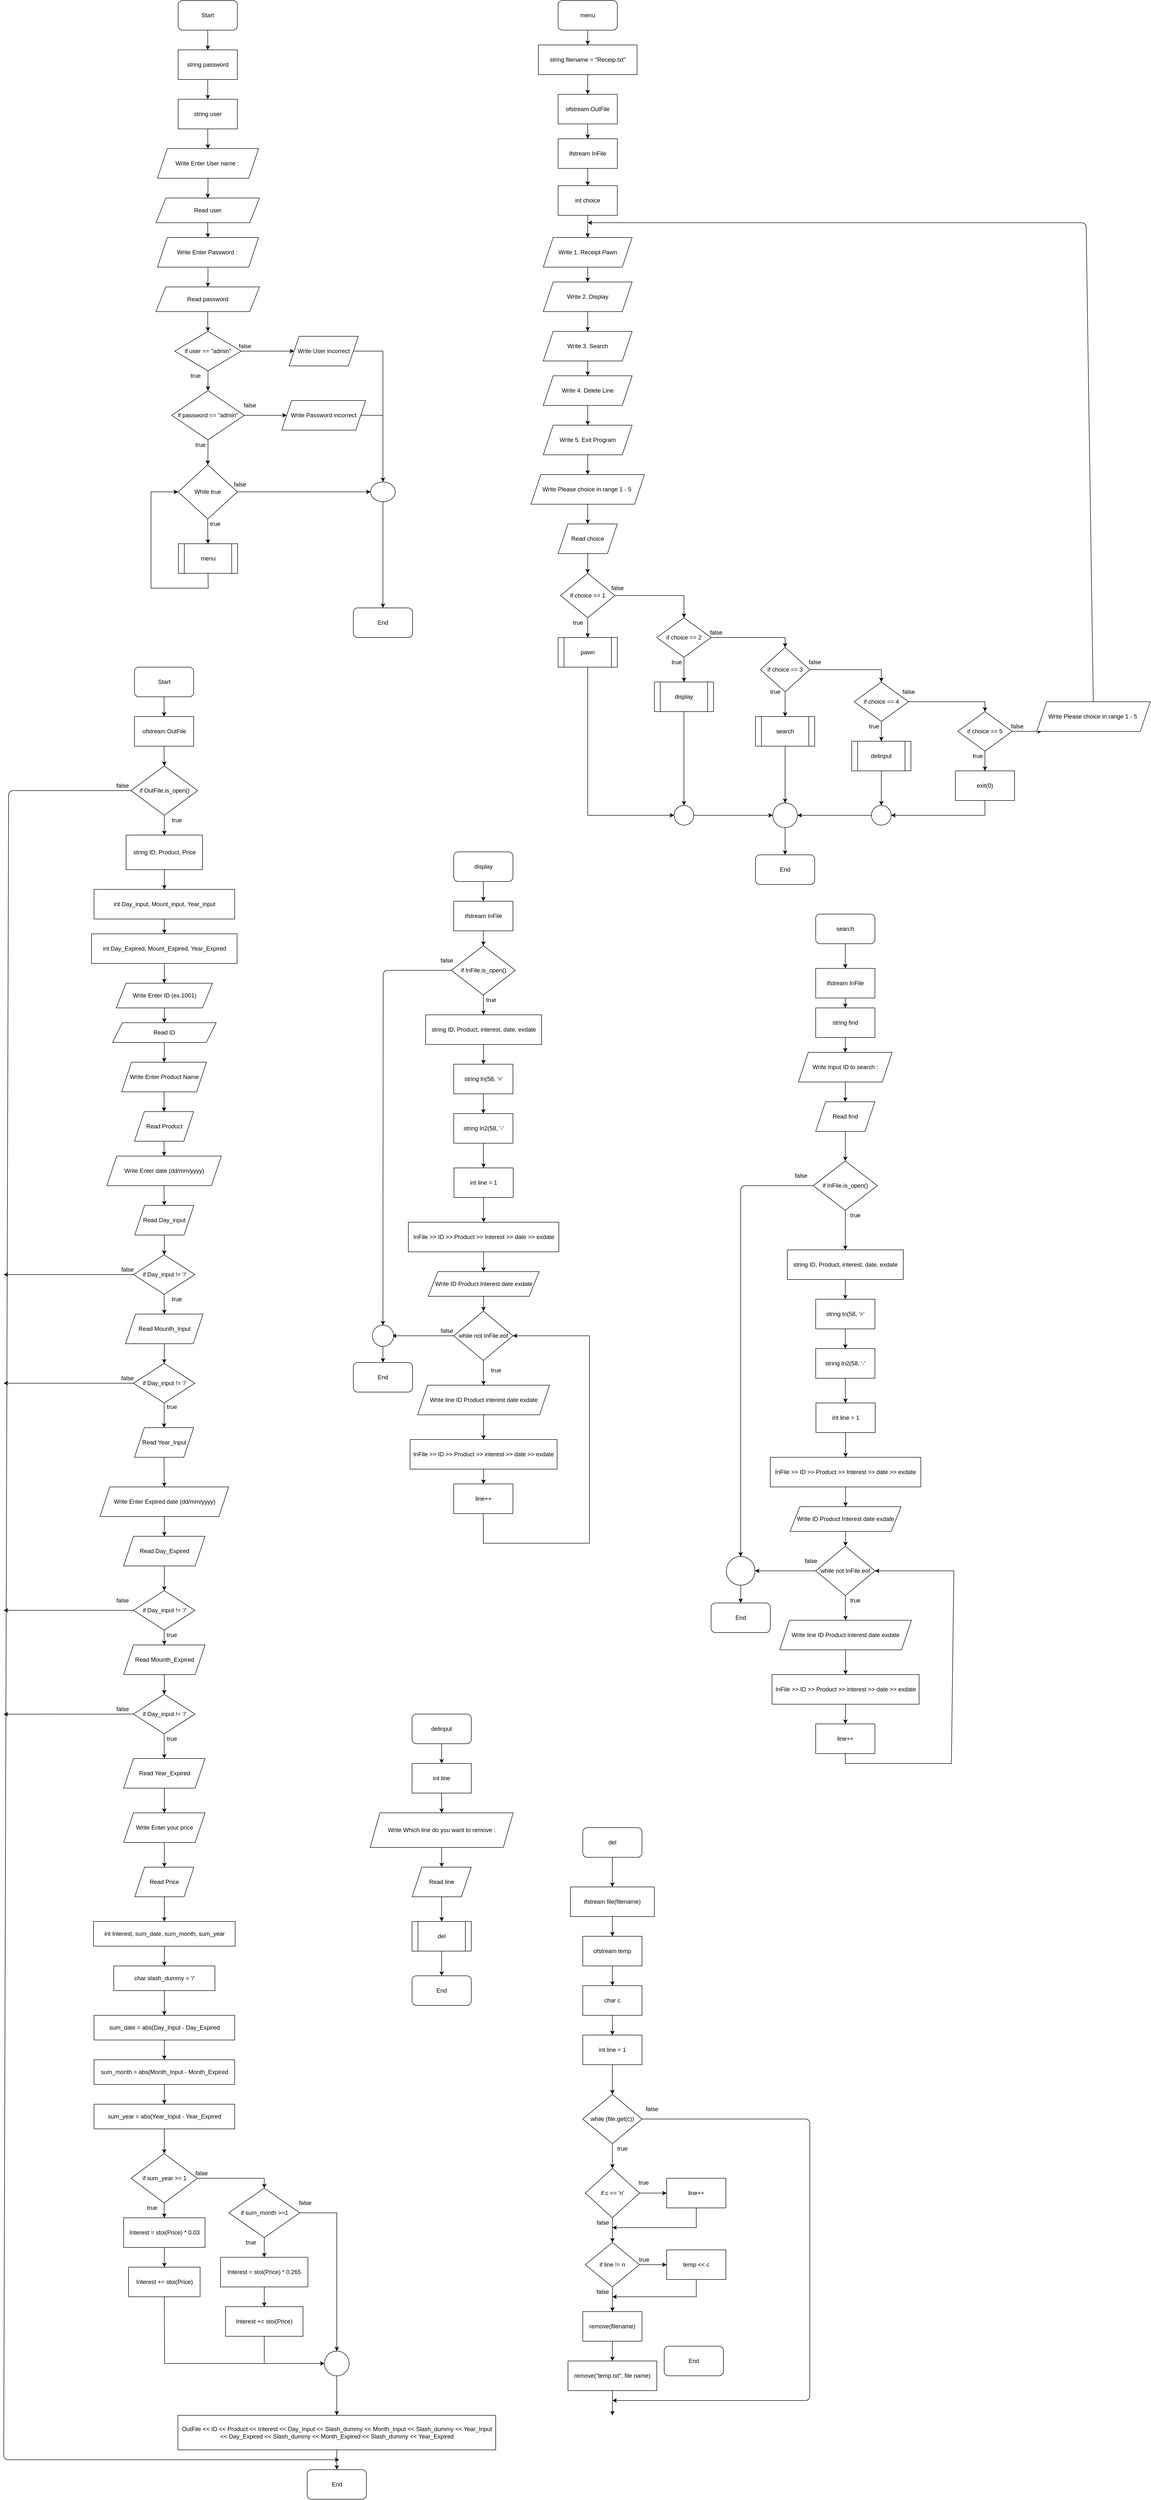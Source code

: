 <mxfile version="20.5.3" type="device" pages="7"><diagram id="mxV5pmJYf2iS9ii8aje2" name="Main"><mxGraphModel dx="4744" dy="3184" grid="1" gridSize="10" guides="1" tooltips="1" connect="1" arrows="1" fold="1" page="1" pageScale="1" pageWidth="827" pageHeight="1169" math="0" shadow="0"><root><mxCell id="0"/><mxCell id="1" parent="0"/><mxCell id="2VMIThKzxTiYkQfdELLv-4" value="" style="edgeStyle=orthogonalEdgeStyle;rounded=0;orthogonalLoop=1;jettySize=auto;html=1;" parent="1" source="2VMIThKzxTiYkQfdELLv-1" target="2VMIThKzxTiYkQfdELLv-2" edge="1"><mxGeometry relative="1" as="geometry"/></mxCell><mxCell id="2VMIThKzxTiYkQfdELLv-1" value="Start" style="rounded=1;whiteSpace=wrap;html=1;" parent="1" vertex="1"><mxGeometry x="365" y="30" width="120" height="60" as="geometry"/></mxCell><mxCell id="2VMIThKzxTiYkQfdELLv-5" value="" style="edgeStyle=orthogonalEdgeStyle;rounded=0;orthogonalLoop=1;jettySize=auto;html=1;" parent="1" source="2VMIThKzxTiYkQfdELLv-2" target="2VMIThKzxTiYkQfdELLv-3" edge="1"><mxGeometry relative="1" as="geometry"/></mxCell><mxCell id="2VMIThKzxTiYkQfdELLv-2" value="string password" style="rounded=0;whiteSpace=wrap;html=1;" parent="1" vertex="1"><mxGeometry x="365" y="130" width="120" height="60" as="geometry"/></mxCell><mxCell id="2VMIThKzxTiYkQfdELLv-10" value="" style="edgeStyle=orthogonalEdgeStyle;rounded=0;orthogonalLoop=1;jettySize=auto;html=1;" parent="1" source="2VMIThKzxTiYkQfdELLv-3" target="2VMIThKzxTiYkQfdELLv-6" edge="1"><mxGeometry relative="1" as="geometry"/></mxCell><mxCell id="2VMIThKzxTiYkQfdELLv-3" value="string user" style="rounded=0;whiteSpace=wrap;html=1;" parent="1" vertex="1"><mxGeometry x="365" y="230" width="120" height="60" as="geometry"/></mxCell><mxCell id="2VMIThKzxTiYkQfdELLv-11" value="" style="edgeStyle=orthogonalEdgeStyle;rounded=0;orthogonalLoop=1;jettySize=auto;html=1;" parent="1" source="2VMIThKzxTiYkQfdELLv-6" target="2VMIThKzxTiYkQfdELLv-7" edge="1"><mxGeometry relative="1" as="geometry"/></mxCell><mxCell id="2VMIThKzxTiYkQfdELLv-6" value="Write Enter User name :&amp;nbsp;" style="shape=parallelogram;perimeter=parallelogramPerimeter;whiteSpace=wrap;html=1;fixedSize=1;" parent="1" vertex="1"><mxGeometry x="323" y="330" width="205" height="60" as="geometry"/></mxCell><mxCell id="2VMIThKzxTiYkQfdELLv-12" value="" style="edgeStyle=orthogonalEdgeStyle;rounded=0;orthogonalLoop=1;jettySize=auto;html=1;" parent="1" source="2VMIThKzxTiYkQfdELLv-7" target="2VMIThKzxTiYkQfdELLv-8" edge="1"><mxGeometry relative="1" as="geometry"/></mxCell><mxCell id="2VMIThKzxTiYkQfdELLv-7" value="Read user" style="shape=parallelogram;perimeter=parallelogramPerimeter;whiteSpace=wrap;html=1;fixedSize=1;" parent="1" vertex="1"><mxGeometry x="320" y="430" width="210" height="50" as="geometry"/></mxCell><mxCell id="2VMIThKzxTiYkQfdELLv-13" value="" style="edgeStyle=orthogonalEdgeStyle;rounded=0;orthogonalLoop=1;jettySize=auto;html=1;" parent="1" source="2VMIThKzxTiYkQfdELLv-8" target="2VMIThKzxTiYkQfdELLv-9" edge="1"><mxGeometry relative="1" as="geometry"/></mxCell><mxCell id="2VMIThKzxTiYkQfdELLv-8" value="Write Enter Password :&amp;nbsp;" style="shape=parallelogram;perimeter=parallelogramPerimeter;whiteSpace=wrap;html=1;fixedSize=1;" parent="1" vertex="1"><mxGeometry x="323" y="510" width="205" height="60" as="geometry"/></mxCell><mxCell id="2VMIThKzxTiYkQfdELLv-16" value="" style="edgeStyle=orthogonalEdgeStyle;rounded=0;orthogonalLoop=1;jettySize=auto;html=1;" parent="1" source="2VMIThKzxTiYkQfdELLv-9" target="2VMIThKzxTiYkQfdELLv-14" edge="1"><mxGeometry relative="1" as="geometry"/></mxCell><mxCell id="2VMIThKzxTiYkQfdELLv-9" value="Read password" style="shape=parallelogram;perimeter=parallelogramPerimeter;whiteSpace=wrap;html=1;fixedSize=1;" parent="1" vertex="1"><mxGeometry x="320" y="610" width="210" height="50" as="geometry"/></mxCell><mxCell id="2VMIThKzxTiYkQfdELLv-17" value="" style="edgeStyle=orthogonalEdgeStyle;rounded=0;orthogonalLoop=1;jettySize=auto;html=1;" parent="1" source="2VMIThKzxTiYkQfdELLv-14" target="2VMIThKzxTiYkQfdELLv-15" edge="1"><mxGeometry relative="1" as="geometry"/></mxCell><mxCell id="2VMIThKzxTiYkQfdELLv-25" style="edgeStyle=orthogonalEdgeStyle;rounded=0;orthogonalLoop=1;jettySize=auto;html=1;entryX=0;entryY=0.5;entryDx=0;entryDy=0;" parent="1" source="2VMIThKzxTiYkQfdELLv-14" target="2VMIThKzxTiYkQfdELLv-23" edge="1"><mxGeometry relative="1" as="geometry"/></mxCell><mxCell id="2VMIThKzxTiYkQfdELLv-14" value="if user == &quot;admin&quot;" style="rhombus;whiteSpace=wrap;html=1;" parent="1" vertex="1"><mxGeometry x="358" y="700" width="135" height="80" as="geometry"/></mxCell><mxCell id="2VMIThKzxTiYkQfdELLv-19" value="" style="edgeStyle=orthogonalEdgeStyle;rounded=0;orthogonalLoop=1;jettySize=auto;html=1;" parent="1" source="2VMIThKzxTiYkQfdELLv-15" target="2VMIThKzxTiYkQfdELLv-18" edge="1"><mxGeometry relative="1" as="geometry"/></mxCell><mxCell id="2VMIThKzxTiYkQfdELLv-26" style="edgeStyle=orthogonalEdgeStyle;rounded=0;orthogonalLoop=1;jettySize=auto;html=1;entryX=0;entryY=0.5;entryDx=0;entryDy=0;" parent="1" source="2VMIThKzxTiYkQfdELLv-15" target="2VMIThKzxTiYkQfdELLv-22" edge="1"><mxGeometry relative="1" as="geometry"/></mxCell><mxCell id="2VMIThKzxTiYkQfdELLv-15" value="if password == &quot;admin&quot;" style="rhombus;whiteSpace=wrap;html=1;" parent="1" vertex="1"><mxGeometry x="352.13" y="820" width="146.75" height="100" as="geometry"/></mxCell><mxCell id="2VMIThKzxTiYkQfdELLv-21" value="" style="edgeStyle=orthogonalEdgeStyle;rounded=0;orthogonalLoop=1;jettySize=auto;html=1;" parent="1" source="2VMIThKzxTiYkQfdELLv-18" target="2VMIThKzxTiYkQfdELLv-20" edge="1"><mxGeometry relative="1" as="geometry"/></mxCell><mxCell id="2VMIThKzxTiYkQfdELLv-35" style="edgeStyle=orthogonalEdgeStyle;rounded=0;orthogonalLoop=1;jettySize=auto;html=1;entryX=0;entryY=0.5;entryDx=0;entryDy=0;" parent="1" source="2VMIThKzxTiYkQfdELLv-18" target="2VMIThKzxTiYkQfdELLv-34" edge="1"><mxGeometry relative="1" as="geometry"/></mxCell><mxCell id="2VMIThKzxTiYkQfdELLv-18" value="While true" style="rhombus;whiteSpace=wrap;html=1;" parent="1" vertex="1"><mxGeometry x="365" y="970" width="120" height="110" as="geometry"/></mxCell><mxCell id="2VMIThKzxTiYkQfdELLv-20" value="menu" style="shape=process;whiteSpace=wrap;html=1;backgroundOutline=1;" parent="1" vertex="1"><mxGeometry x="365.51" y="1130" width="120" height="60" as="geometry"/></mxCell><mxCell id="2VMIThKzxTiYkQfdELLv-22" value="Write Password incorrect" style="shape=parallelogram;perimeter=parallelogramPerimeter;whiteSpace=wrap;html=1;fixedSize=1;" parent="1" vertex="1"><mxGeometry x="575" y="840" width="170" height="60" as="geometry"/></mxCell><mxCell id="2VMIThKzxTiYkQfdELLv-36" style="edgeStyle=orthogonalEdgeStyle;rounded=0;orthogonalLoop=1;jettySize=auto;html=1;entryX=0.5;entryY=0;entryDx=0;entryDy=0;" parent="1" source="2VMIThKzxTiYkQfdELLv-23" target="2VMIThKzxTiYkQfdELLv-34" edge="1"><mxGeometry relative="1" as="geometry"/></mxCell><mxCell id="2VMIThKzxTiYkQfdELLv-23" value="Write User incorrect" style="shape=parallelogram;perimeter=parallelogramPerimeter;whiteSpace=wrap;html=1;fixedSize=1;" parent="1" vertex="1"><mxGeometry x="590" y="710" width="140" height="60" as="geometry"/></mxCell><mxCell id="2VMIThKzxTiYkQfdELLv-31" value="" style="endArrow=classic;html=1;rounded=0;exitX=0.5;exitY=1;exitDx=0;exitDy=0;entryX=0;entryY=0.5;entryDx=0;entryDy=0;" parent="1" source="2VMIThKzxTiYkQfdELLv-20" target="2VMIThKzxTiYkQfdELLv-18" edge="1"><mxGeometry width="50" height="50" relative="1" as="geometry"><mxPoint x="490" y="1070" as="sourcePoint"/><mxPoint x="540" y="1020" as="targetPoint"/><Array as="points"><mxPoint x="426" y="1220"/><mxPoint x="310" y="1220"/><mxPoint x="310" y="1025"/></Array></mxGeometry></mxCell><mxCell id="2VMIThKzxTiYkQfdELLv-32" value="End" style="rounded=1;whiteSpace=wrap;html=1;" parent="1" vertex="1"><mxGeometry x="720" y="1260" width="120" height="60" as="geometry"/></mxCell><mxCell id="2VMIThKzxTiYkQfdELLv-38" style="edgeStyle=orthogonalEdgeStyle;rounded=0;orthogonalLoop=1;jettySize=auto;html=1;" parent="1" source="2VMIThKzxTiYkQfdELLv-34" target="2VMIThKzxTiYkQfdELLv-32" edge="1"><mxGeometry relative="1" as="geometry"/></mxCell><mxCell id="2VMIThKzxTiYkQfdELLv-34" value="" style="ellipse;whiteSpace=wrap;html=1;" parent="1" vertex="1"><mxGeometry x="755" y="1005" width="50" height="40" as="geometry"/></mxCell><mxCell id="2VMIThKzxTiYkQfdELLv-37" value="" style="endArrow=none;html=1;rounded=0;exitX=1;exitY=0.5;exitDx=0;exitDy=0;" parent="1" source="2VMIThKzxTiYkQfdELLv-22" edge="1"><mxGeometry width="50" height="50" relative="1" as="geometry"><mxPoint x="490" y="1050" as="sourcePoint"/><mxPoint x="780" y="870" as="targetPoint"/></mxGeometry></mxCell><mxCell id="2" value="false" style="text;html=1;align=center;verticalAlign=middle;resizable=0;points=[];autosize=1;strokeColor=none;fillColor=none;" parent="1" vertex="1"><mxGeometry x="480" y="720" width="40" height="20" as="geometry"/></mxCell><mxCell id="3" value="true" style="text;html=1;align=center;verticalAlign=middle;resizable=0;points=[];autosize=1;strokeColor=none;fillColor=none;" parent="1" vertex="1"><mxGeometry x="380" y="780" width="40" height="20" as="geometry"/></mxCell><mxCell id="4" value="false" style="text;html=1;align=center;verticalAlign=middle;resizable=0;points=[];autosize=1;strokeColor=none;fillColor=none;" parent="1" vertex="1"><mxGeometry x="490" y="840" width="40" height="20" as="geometry"/></mxCell><mxCell id="5" value="true" style="text;html=1;align=center;verticalAlign=middle;resizable=0;points=[];autosize=1;strokeColor=none;fillColor=none;" parent="1" vertex="1"><mxGeometry x="390" y="920" width="40" height="20" as="geometry"/></mxCell><mxCell id="6" value="true" style="text;html=1;align=center;verticalAlign=middle;resizable=0;points=[];autosize=1;strokeColor=none;fillColor=none;" parent="1" vertex="1"><mxGeometry x="420" y="1080" width="40" height="20" as="geometry"/></mxCell><mxCell id="7" value="false" style="text;html=1;align=center;verticalAlign=middle;resizable=0;points=[];autosize=1;strokeColor=none;fillColor=none;" parent="1" vertex="1"><mxGeometry x="470" y="1000" width="40" height="20" as="geometry"/></mxCell><mxCell id="EFnQo8RUKSvKgvJSGrun-7" value="" style="edgeStyle=orthogonalEdgeStyle;rounded=0;orthogonalLoop=1;jettySize=auto;html=1;" edge="1" parent="1" source="EFnQo8RUKSvKgvJSGrun-8" target="EFnQo8RUKSvKgvJSGrun-10"><mxGeometry relative="1" as="geometry"/></mxCell><mxCell id="EFnQo8RUKSvKgvJSGrun-8" value="menu" style="rounded=1;whiteSpace=wrap;html=1;" vertex="1" parent="1"><mxGeometry x="1135" y="30" width="120" height="60" as="geometry"/></mxCell><mxCell id="EFnQo8RUKSvKgvJSGrun-9" value="" style="edgeStyle=orthogonalEdgeStyle;rounded=0;orthogonalLoop=1;jettySize=auto;html=1;" edge="1" parent="1" source="EFnQo8RUKSvKgvJSGrun-10" target="EFnQo8RUKSvKgvJSGrun-12"><mxGeometry relative="1" as="geometry"/></mxCell><mxCell id="EFnQo8RUKSvKgvJSGrun-10" value="string filename = &quot;Receip.txt&quot;" style="rounded=0;whiteSpace=wrap;html=1;" vertex="1" parent="1"><mxGeometry x="1095" y="120" width="200" height="60" as="geometry"/></mxCell><mxCell id="EFnQo8RUKSvKgvJSGrun-11" value="" style="edgeStyle=orthogonalEdgeStyle;rounded=0;orthogonalLoop=1;jettySize=auto;html=1;" edge="1" parent="1" source="EFnQo8RUKSvKgvJSGrun-12" target="EFnQo8RUKSvKgvJSGrun-14"><mxGeometry relative="1" as="geometry"/></mxCell><mxCell id="EFnQo8RUKSvKgvJSGrun-12" value="ofstream OutFile" style="rounded=0;whiteSpace=wrap;html=1;" vertex="1" parent="1"><mxGeometry x="1135" y="220" width="120" height="60" as="geometry"/></mxCell><mxCell id="EFnQo8RUKSvKgvJSGrun-13" value="" style="edgeStyle=orthogonalEdgeStyle;rounded=0;orthogonalLoop=1;jettySize=auto;html=1;" edge="1" parent="1" source="EFnQo8RUKSvKgvJSGrun-14" target="EFnQo8RUKSvKgvJSGrun-16"><mxGeometry relative="1" as="geometry"/></mxCell><mxCell id="EFnQo8RUKSvKgvJSGrun-14" value="ifstream InFile" style="rounded=0;whiteSpace=wrap;html=1;" vertex="1" parent="1"><mxGeometry x="1135" y="310" width="120" height="60" as="geometry"/></mxCell><mxCell id="EFnQo8RUKSvKgvJSGrun-15" value="" style="edgeStyle=orthogonalEdgeStyle;rounded=0;orthogonalLoop=1;jettySize=auto;html=1;" edge="1" parent="1" source="EFnQo8RUKSvKgvJSGrun-16" target="EFnQo8RUKSvKgvJSGrun-18"><mxGeometry relative="1" as="geometry"/></mxCell><mxCell id="EFnQo8RUKSvKgvJSGrun-16" value="int choice" style="rounded=0;whiteSpace=wrap;html=1;" vertex="1" parent="1"><mxGeometry x="1135" y="405" width="120" height="60" as="geometry"/></mxCell><mxCell id="EFnQo8RUKSvKgvJSGrun-17" value="" style="edgeStyle=orthogonalEdgeStyle;rounded=0;orthogonalLoop=1;jettySize=auto;html=1;" edge="1" parent="1" source="EFnQo8RUKSvKgvJSGrun-18" target="EFnQo8RUKSvKgvJSGrun-24"><mxGeometry relative="1" as="geometry"/></mxCell><mxCell id="EFnQo8RUKSvKgvJSGrun-18" value="Write 1. Receipt Pawn" style="shape=parallelogram;perimeter=parallelogramPerimeter;whiteSpace=wrap;html=1;fixedSize=1;" vertex="1" parent="1"><mxGeometry x="1105" y="510" width="180" height="60" as="geometry"/></mxCell><mxCell id="EFnQo8RUKSvKgvJSGrun-19" value="" style="edgeStyle=orthogonalEdgeStyle;rounded=0;orthogonalLoop=1;jettySize=auto;html=1;" edge="1" parent="1" source="EFnQo8RUKSvKgvJSGrun-20" target="EFnQo8RUKSvKgvJSGrun-26"><mxGeometry relative="1" as="geometry"/></mxCell><mxCell id="EFnQo8RUKSvKgvJSGrun-20" value="Write 4. Delete Line" style="shape=parallelogram;perimeter=parallelogramPerimeter;whiteSpace=wrap;html=1;fixedSize=1;" vertex="1" parent="1"><mxGeometry x="1105" y="790" width="180" height="60" as="geometry"/></mxCell><mxCell id="EFnQo8RUKSvKgvJSGrun-21" value="" style="edgeStyle=orthogonalEdgeStyle;rounded=0;orthogonalLoop=1;jettySize=auto;html=1;" edge="1" parent="1" source="EFnQo8RUKSvKgvJSGrun-22" target="EFnQo8RUKSvKgvJSGrun-20"><mxGeometry relative="1" as="geometry"/></mxCell><mxCell id="EFnQo8RUKSvKgvJSGrun-22" value="Write 3. Search" style="shape=parallelogram;perimeter=parallelogramPerimeter;whiteSpace=wrap;html=1;fixedSize=1;" vertex="1" parent="1"><mxGeometry x="1105" y="700" width="180" height="60" as="geometry"/></mxCell><mxCell id="EFnQo8RUKSvKgvJSGrun-23" value="" style="edgeStyle=orthogonalEdgeStyle;rounded=0;orthogonalLoop=1;jettySize=auto;html=1;" edge="1" parent="1" source="EFnQo8RUKSvKgvJSGrun-24" target="EFnQo8RUKSvKgvJSGrun-22"><mxGeometry relative="1" as="geometry"/></mxCell><mxCell id="EFnQo8RUKSvKgvJSGrun-24" value="Write 2. Display" style="shape=parallelogram;perimeter=parallelogramPerimeter;whiteSpace=wrap;html=1;fixedSize=1;" vertex="1" parent="1"><mxGeometry x="1105" y="600" width="180" height="60" as="geometry"/></mxCell><mxCell id="EFnQo8RUKSvKgvJSGrun-25" value="" style="edgeStyle=orthogonalEdgeStyle;rounded=0;orthogonalLoop=1;jettySize=auto;html=1;" edge="1" parent="1" source="EFnQo8RUKSvKgvJSGrun-26" target="EFnQo8RUKSvKgvJSGrun-28"><mxGeometry relative="1" as="geometry"/></mxCell><mxCell id="EFnQo8RUKSvKgvJSGrun-26" value="Write 5. Exit Program" style="shape=parallelogram;perimeter=parallelogramPerimeter;whiteSpace=wrap;html=1;fixedSize=1;" vertex="1" parent="1"><mxGeometry x="1105" y="890" width="180" height="60" as="geometry"/></mxCell><mxCell id="EFnQo8RUKSvKgvJSGrun-27" value="" style="edgeStyle=orthogonalEdgeStyle;rounded=0;orthogonalLoop=1;jettySize=auto;html=1;" edge="1" parent="1" source="EFnQo8RUKSvKgvJSGrun-28" target="EFnQo8RUKSvKgvJSGrun-30"><mxGeometry relative="1" as="geometry"/></mxCell><mxCell id="EFnQo8RUKSvKgvJSGrun-28" value="Write Please choice in range 1 - 5&amp;nbsp;" style="shape=parallelogram;perimeter=parallelogramPerimeter;whiteSpace=wrap;html=1;fixedSize=1;" vertex="1" parent="1"><mxGeometry x="1080" y="990" width="230" height="60" as="geometry"/></mxCell><mxCell id="EFnQo8RUKSvKgvJSGrun-29" value="" style="edgeStyle=orthogonalEdgeStyle;rounded=0;orthogonalLoop=1;jettySize=auto;html=1;" edge="1" parent="1" source="EFnQo8RUKSvKgvJSGrun-30" target="EFnQo8RUKSvKgvJSGrun-33"><mxGeometry relative="1" as="geometry"/></mxCell><mxCell id="EFnQo8RUKSvKgvJSGrun-30" value="Read choice" style="shape=parallelogram;perimeter=parallelogramPerimeter;whiteSpace=wrap;html=1;fixedSize=1;" vertex="1" parent="1"><mxGeometry x="1135" y="1090" width="120" height="60" as="geometry"/></mxCell><mxCell id="EFnQo8RUKSvKgvJSGrun-31" value="" style="edgeStyle=orthogonalEdgeStyle;rounded=0;orthogonalLoop=1;jettySize=auto;html=1;" edge="1" parent="1" source="EFnQo8RUKSvKgvJSGrun-33" target="EFnQo8RUKSvKgvJSGrun-35"><mxGeometry relative="1" as="geometry"/></mxCell><mxCell id="EFnQo8RUKSvKgvJSGrun-32" style="edgeStyle=orthogonalEdgeStyle;rounded=0;orthogonalLoop=1;jettySize=auto;html=1;entryX=0.5;entryY=0;entryDx=0;entryDy=0;" edge="1" parent="1" source="EFnQo8RUKSvKgvJSGrun-33" target="EFnQo8RUKSvKgvJSGrun-38"><mxGeometry relative="1" as="geometry"/></mxCell><mxCell id="EFnQo8RUKSvKgvJSGrun-33" value="if choice == 1" style="rhombus;whiteSpace=wrap;html=1;" vertex="1" parent="1"><mxGeometry x="1140" y="1190" width="110" height="90" as="geometry"/></mxCell><mxCell id="EFnQo8RUKSvKgvJSGrun-34" style="edgeStyle=orthogonalEdgeStyle;rounded=0;orthogonalLoop=1;jettySize=auto;html=1;entryX=0;entryY=0.5;entryDx=0;entryDy=0;exitX=0.5;exitY=1;exitDx=0;exitDy=0;" edge="1" parent="1" source="EFnQo8RUKSvKgvJSGrun-35" target="EFnQo8RUKSvKgvJSGrun-58"><mxGeometry relative="1" as="geometry"/></mxCell><mxCell id="EFnQo8RUKSvKgvJSGrun-35" value="pawn" style="shape=process;whiteSpace=wrap;html=1;backgroundOutline=1;" vertex="1" parent="1"><mxGeometry x="1135" y="1320" width="120" height="60" as="geometry"/></mxCell><mxCell id="EFnQo8RUKSvKgvJSGrun-36" value="" style="edgeStyle=orthogonalEdgeStyle;rounded=0;orthogonalLoop=1;jettySize=auto;html=1;" edge="1" parent="1" source="EFnQo8RUKSvKgvJSGrun-38" target="EFnQo8RUKSvKgvJSGrun-42"><mxGeometry relative="1" as="geometry"/></mxCell><mxCell id="EFnQo8RUKSvKgvJSGrun-37" style="edgeStyle=orthogonalEdgeStyle;rounded=0;orthogonalLoop=1;jettySize=auto;html=1;entryX=0.5;entryY=0;entryDx=0;entryDy=0;" edge="1" parent="1" source="EFnQo8RUKSvKgvJSGrun-38" target="EFnQo8RUKSvKgvJSGrun-45"><mxGeometry relative="1" as="geometry"/></mxCell><mxCell id="EFnQo8RUKSvKgvJSGrun-38" value="if choice == 2" style="rhombus;whiteSpace=wrap;html=1;" vertex="1" parent="1"><mxGeometry x="1335" y="1280" width="110" height="80" as="geometry"/></mxCell><mxCell id="EFnQo8RUKSvKgvJSGrun-39" style="edgeStyle=orthogonalEdgeStyle;rounded=0;orthogonalLoop=1;jettySize=auto;html=1;entryX=0.5;entryY=0;entryDx=0;entryDy=0;" edge="1" parent="1" source="EFnQo8RUKSvKgvJSGrun-40" target="EFnQo8RUKSvKgvJSGrun-62"><mxGeometry relative="1" as="geometry"/></mxCell><mxCell id="EFnQo8RUKSvKgvJSGrun-40" value="search" style="shape=process;whiteSpace=wrap;html=1;backgroundOutline=1;" vertex="1" parent="1"><mxGeometry x="1535" y="1480" width="120" height="60" as="geometry"/></mxCell><mxCell id="EFnQo8RUKSvKgvJSGrun-41" style="edgeStyle=orthogonalEdgeStyle;rounded=0;orthogonalLoop=1;jettySize=auto;html=1;entryX=0.5;entryY=0;entryDx=0;entryDy=0;" edge="1" parent="1" source="EFnQo8RUKSvKgvJSGrun-42" target="EFnQo8RUKSvKgvJSGrun-58"><mxGeometry relative="1" as="geometry"/></mxCell><mxCell id="EFnQo8RUKSvKgvJSGrun-42" value="display" style="shape=process;whiteSpace=wrap;html=1;backgroundOutline=1;" vertex="1" parent="1"><mxGeometry x="1330" y="1410" width="120" height="60" as="geometry"/></mxCell><mxCell id="EFnQo8RUKSvKgvJSGrun-43" value="" style="edgeStyle=orthogonalEdgeStyle;rounded=0;orthogonalLoop=1;jettySize=auto;html=1;" edge="1" parent="1" source="EFnQo8RUKSvKgvJSGrun-45" target="EFnQo8RUKSvKgvJSGrun-40"><mxGeometry relative="1" as="geometry"/></mxCell><mxCell id="EFnQo8RUKSvKgvJSGrun-44" style="edgeStyle=orthogonalEdgeStyle;rounded=0;orthogonalLoop=1;jettySize=auto;html=1;entryX=0.5;entryY=0;entryDx=0;entryDy=0;" edge="1" parent="1" source="EFnQo8RUKSvKgvJSGrun-45" target="EFnQo8RUKSvKgvJSGrun-48"><mxGeometry relative="1" as="geometry"/></mxCell><mxCell id="EFnQo8RUKSvKgvJSGrun-45" value="if choice == 3" style="rhombus;whiteSpace=wrap;html=1;" vertex="1" parent="1"><mxGeometry x="1545" y="1340" width="100" height="90" as="geometry"/></mxCell><mxCell id="EFnQo8RUKSvKgvJSGrun-46" style="edgeStyle=orthogonalEdgeStyle;rounded=0;orthogonalLoop=1;jettySize=auto;html=1;entryX=0.5;entryY=0;entryDx=0;entryDy=0;" edge="1" parent="1" source="EFnQo8RUKSvKgvJSGrun-48" target="EFnQo8RUKSvKgvJSGrun-53"><mxGeometry relative="1" as="geometry"/></mxCell><mxCell id="EFnQo8RUKSvKgvJSGrun-47" value="" style="edgeStyle=none;html=1;" edge="1" parent="1" source="EFnQo8RUKSvKgvJSGrun-48" target="EFnQo8RUKSvKgvJSGrun-50"><mxGeometry relative="1" as="geometry"/></mxCell><mxCell id="EFnQo8RUKSvKgvJSGrun-48" value="if choice == 4" style="rhombus;whiteSpace=wrap;html=1;" vertex="1" parent="1"><mxGeometry x="1735" y="1410" width="110" height="80" as="geometry"/></mxCell><mxCell id="EFnQo8RUKSvKgvJSGrun-49" value="" style="edgeStyle=orthogonalEdgeStyle;rounded=0;orthogonalLoop=1;jettySize=auto;html=1;" edge="1" parent="1" source="EFnQo8RUKSvKgvJSGrun-50" target="EFnQo8RUKSvKgvJSGrun-60"><mxGeometry relative="1" as="geometry"/></mxCell><mxCell id="EFnQo8RUKSvKgvJSGrun-50" value="delinput" style="shape=process;whiteSpace=wrap;html=1;backgroundOutline=1;" vertex="1" parent="1"><mxGeometry x="1730" y="1530" width="120" height="60" as="geometry"/></mxCell><mxCell id="EFnQo8RUKSvKgvJSGrun-51" value="" style="edgeStyle=orthogonalEdgeStyle;rounded=0;orthogonalLoop=1;jettySize=auto;html=1;" edge="1" parent="1" source="EFnQo8RUKSvKgvJSGrun-53" target="EFnQo8RUKSvKgvJSGrun-55"><mxGeometry relative="1" as="geometry"/></mxCell><mxCell id="EFnQo8RUKSvKgvJSGrun-52" value="" style="edgeStyle=none;html=1;" edge="1" parent="1" source="EFnQo8RUKSvKgvJSGrun-53"><mxGeometry relative="1" as="geometry"><mxPoint x="2115" y="1510" as="targetPoint"/></mxGeometry></mxCell><mxCell id="EFnQo8RUKSvKgvJSGrun-53" value="if choice == 5" style="rhombus;whiteSpace=wrap;html=1;" vertex="1" parent="1"><mxGeometry x="1945" y="1470" width="110" height="80" as="geometry"/></mxCell><mxCell id="EFnQo8RUKSvKgvJSGrun-54" style="edgeStyle=orthogonalEdgeStyle;rounded=0;orthogonalLoop=1;jettySize=auto;html=1;entryX=1;entryY=0.5;entryDx=0;entryDy=0;exitX=0.5;exitY=1;exitDx=0;exitDy=0;" edge="1" parent="1" source="EFnQo8RUKSvKgvJSGrun-55" target="EFnQo8RUKSvKgvJSGrun-60"><mxGeometry relative="1" as="geometry"/></mxCell><mxCell id="EFnQo8RUKSvKgvJSGrun-55" value="exit(0)" style="rounded=0;whiteSpace=wrap;html=1;" vertex="1" parent="1"><mxGeometry x="1940" y="1590" width="120" height="60" as="geometry"/></mxCell><mxCell id="EFnQo8RUKSvKgvJSGrun-56" value="End" style="rounded=1;whiteSpace=wrap;html=1;" vertex="1" parent="1"><mxGeometry x="1535" y="1760" width="120" height="60" as="geometry"/></mxCell><mxCell id="EFnQo8RUKSvKgvJSGrun-57" style="edgeStyle=orthogonalEdgeStyle;rounded=0;orthogonalLoop=1;jettySize=auto;html=1;entryX=0;entryY=0.5;entryDx=0;entryDy=0;" edge="1" parent="1" source="EFnQo8RUKSvKgvJSGrun-58" target="EFnQo8RUKSvKgvJSGrun-62"><mxGeometry relative="1" as="geometry"/></mxCell><mxCell id="EFnQo8RUKSvKgvJSGrun-58" value="" style="ellipse;whiteSpace=wrap;html=1;aspect=fixed;" vertex="1" parent="1"><mxGeometry x="1370" y="1660" width="40" height="40" as="geometry"/></mxCell><mxCell id="EFnQo8RUKSvKgvJSGrun-59" style="edgeStyle=orthogonalEdgeStyle;rounded=0;orthogonalLoop=1;jettySize=auto;html=1;entryX=1;entryY=0.5;entryDx=0;entryDy=0;" edge="1" parent="1" source="EFnQo8RUKSvKgvJSGrun-60" target="EFnQo8RUKSvKgvJSGrun-62"><mxGeometry relative="1" as="geometry"/></mxCell><mxCell id="EFnQo8RUKSvKgvJSGrun-60" value="" style="ellipse;whiteSpace=wrap;html=1;" vertex="1" parent="1"><mxGeometry x="1770" y="1660" width="40" height="40" as="geometry"/></mxCell><mxCell id="EFnQo8RUKSvKgvJSGrun-61" value="" style="edgeStyle=orthogonalEdgeStyle;rounded=0;orthogonalLoop=1;jettySize=auto;html=1;" edge="1" parent="1" source="EFnQo8RUKSvKgvJSGrun-62" target="EFnQo8RUKSvKgvJSGrun-56"><mxGeometry relative="1" as="geometry"/></mxCell><mxCell id="EFnQo8RUKSvKgvJSGrun-62" value="" style="ellipse;whiteSpace=wrap;html=1;" vertex="1" parent="1"><mxGeometry x="1570" y="1655" width="50" height="50" as="geometry"/></mxCell><mxCell id="EFnQo8RUKSvKgvJSGrun-63" value="false" style="text;html=1;align=center;verticalAlign=middle;resizable=0;points=[];autosize=1;strokeColor=none;fillColor=none;" vertex="1" parent="1"><mxGeometry x="1235" y="1210" width="40" height="20" as="geometry"/></mxCell><mxCell id="EFnQo8RUKSvKgvJSGrun-64" value="true" style="text;html=1;align=center;verticalAlign=middle;resizable=0;points=[];autosize=1;strokeColor=none;fillColor=none;" vertex="1" parent="1"><mxGeometry x="1155" y="1280" width="40" height="20" as="geometry"/></mxCell><mxCell id="EFnQo8RUKSvKgvJSGrun-65" value="false" style="text;html=1;align=center;verticalAlign=middle;resizable=0;points=[];autosize=1;strokeColor=none;fillColor=none;" vertex="1" parent="1"><mxGeometry x="1435" y="1300" width="40" height="20" as="geometry"/></mxCell><mxCell id="EFnQo8RUKSvKgvJSGrun-66" value="true" style="text;html=1;align=center;verticalAlign=middle;resizable=0;points=[];autosize=1;strokeColor=none;fillColor=none;" vertex="1" parent="1"><mxGeometry x="1355" y="1360" width="40" height="20" as="geometry"/></mxCell><mxCell id="EFnQo8RUKSvKgvJSGrun-67" value="true" style="text;html=1;align=center;verticalAlign=middle;resizable=0;points=[];autosize=1;strokeColor=none;fillColor=none;" vertex="1" parent="1"><mxGeometry x="1555" y="1420" width="40" height="20" as="geometry"/></mxCell><mxCell id="EFnQo8RUKSvKgvJSGrun-68" value="false" style="text;html=1;align=center;verticalAlign=middle;resizable=0;points=[];autosize=1;strokeColor=none;fillColor=none;" vertex="1" parent="1"><mxGeometry x="1635" y="1360" width="40" height="20" as="geometry"/></mxCell><mxCell id="EFnQo8RUKSvKgvJSGrun-69" value="true" style="text;html=1;align=center;verticalAlign=middle;resizable=0;points=[];autosize=1;strokeColor=none;fillColor=none;" vertex="1" parent="1"><mxGeometry x="1755" y="1490" width="40" height="20" as="geometry"/></mxCell><mxCell id="EFnQo8RUKSvKgvJSGrun-70" value="false" style="text;html=1;align=center;verticalAlign=middle;resizable=0;points=[];autosize=1;strokeColor=none;fillColor=none;" vertex="1" parent="1"><mxGeometry x="1825" y="1420" width="40" height="20" as="geometry"/></mxCell><mxCell id="EFnQo8RUKSvKgvJSGrun-71" value="true" style="text;html=1;align=center;verticalAlign=middle;resizable=0;points=[];autosize=1;strokeColor=none;fillColor=none;" vertex="1" parent="1"><mxGeometry x="1965" y="1550" width="40" height="20" as="geometry"/></mxCell><mxCell id="EFnQo8RUKSvKgvJSGrun-72" value="false" style="text;html=1;align=center;verticalAlign=middle;resizable=0;points=[];autosize=1;strokeColor=none;fillColor=none;" vertex="1" parent="1"><mxGeometry x="2045" y="1490" width="40" height="20" as="geometry"/></mxCell><mxCell id="EFnQo8RUKSvKgvJSGrun-73" style="edgeStyle=none;html=1;exitX=0.5;exitY=0;exitDx=0;exitDy=0;" edge="1" parent="1"><mxGeometry relative="1" as="geometry"><mxPoint x="1195" y="480" as="targetPoint"/><Array as="points"><mxPoint x="2205" y="480"/></Array><mxPoint x="2220" y="1480" as="sourcePoint"/></mxGeometry></mxCell><mxCell id="EFnQo8RUKSvKgvJSGrun-74" value="Write Please choice in range 1 - 5&amp;nbsp;" style="shape=parallelogram;perimeter=parallelogramPerimeter;whiteSpace=wrap;html=1;fixedSize=1;" vertex="1" parent="1"><mxGeometry x="2105" y="1450" width="230" height="60" as="geometry"/></mxCell><mxCell id="e0pzUdQ2BYBb7ohvwnML-7" value="" style="edgeStyle=orthogonalEdgeStyle;rounded=0;orthogonalLoop=1;jettySize=auto;html=1;" edge="1" parent="1" source="e0pzUdQ2BYBb7ohvwnML-8" target="e0pzUdQ2BYBb7ohvwnML-10"><mxGeometry relative="1" as="geometry"/></mxCell><mxCell id="e0pzUdQ2BYBb7ohvwnML-8" value="Start" style="rounded=1;whiteSpace=wrap;html=1;" vertex="1" parent="1"><mxGeometry x="276.5" y="1380" width="120" height="60" as="geometry"/></mxCell><mxCell id="e0pzUdQ2BYBb7ohvwnML-9" value="" style="edgeStyle=orthogonalEdgeStyle;rounded=0;orthogonalLoop=1;jettySize=auto;html=1;" edge="1" parent="1" source="e0pzUdQ2BYBb7ohvwnML-10" target="e0pzUdQ2BYBb7ohvwnML-13"><mxGeometry relative="1" as="geometry"/></mxCell><mxCell id="e0pzUdQ2BYBb7ohvwnML-10" value="ofstream OutFile" style="rounded=0;whiteSpace=wrap;html=1;" vertex="1" parent="1"><mxGeometry x="276.5" y="1480" width="120" height="60" as="geometry"/></mxCell><mxCell id="e0pzUdQ2BYBb7ohvwnML-11" value="" style="edgeStyle=orthogonalEdgeStyle;rounded=0;orthogonalLoop=1;jettySize=auto;html=1;" edge="1" parent="1" source="e0pzUdQ2BYBb7ohvwnML-13" target="e0pzUdQ2BYBb7ohvwnML-15"><mxGeometry relative="1" as="geometry"/></mxCell><mxCell id="e0pzUdQ2BYBb7ohvwnML-12" style="edgeStyle=none;html=1;exitX=0;exitY=0.5;exitDx=0;exitDy=0;" edge="1" parent="1" source="e0pzUdQ2BYBb7ohvwnML-13"><mxGeometry relative="1" as="geometry"><mxPoint x="691.5" y="5010" as="targetPoint"/><Array as="points"><mxPoint x="21.5" y="1630"/><mxPoint x="11.5" y="5010"/></Array></mxGeometry></mxCell><mxCell id="e0pzUdQ2BYBb7ohvwnML-13" value="if OutFile.is_open()" style="rhombus;whiteSpace=wrap;html=1;" vertex="1" parent="1"><mxGeometry x="269.5" y="1580" width="135" height="100" as="geometry"/></mxCell><mxCell id="e0pzUdQ2BYBb7ohvwnML-14" value="" style="edgeStyle=orthogonalEdgeStyle;rounded=0;orthogonalLoop=1;jettySize=auto;html=1;" edge="1" parent="1" source="e0pzUdQ2BYBb7ohvwnML-15" target="e0pzUdQ2BYBb7ohvwnML-17"><mxGeometry relative="1" as="geometry"/></mxCell><mxCell id="e0pzUdQ2BYBb7ohvwnML-15" value="string ID, Product, Price" style="rounded=0;whiteSpace=wrap;html=1;" vertex="1" parent="1"><mxGeometry x="259.5" y="1720" width="155" height="70" as="geometry"/></mxCell><mxCell id="e0pzUdQ2BYBb7ohvwnML-16" value="" style="edgeStyle=orthogonalEdgeStyle;rounded=0;orthogonalLoop=1;jettySize=auto;html=1;" edge="1" parent="1" source="e0pzUdQ2BYBb7ohvwnML-17" target="e0pzUdQ2BYBb7ohvwnML-19"><mxGeometry relative="1" as="geometry"/></mxCell><mxCell id="e0pzUdQ2BYBb7ohvwnML-17" value="int Day_input, Mount_input, Year_input" style="rounded=0;whiteSpace=wrap;html=1;" vertex="1" parent="1"><mxGeometry x="194.5" y="1830" width="285" height="60" as="geometry"/></mxCell><mxCell id="e0pzUdQ2BYBb7ohvwnML-18" value="" style="edgeStyle=orthogonalEdgeStyle;rounded=0;orthogonalLoop=1;jettySize=auto;html=1;" edge="1" parent="1" source="e0pzUdQ2BYBb7ohvwnML-19" target="e0pzUdQ2BYBb7ohvwnML-21"><mxGeometry relative="1" as="geometry"/></mxCell><mxCell id="e0pzUdQ2BYBb7ohvwnML-19" value="int Day_Expired, Mount_Expired, Year_Expired" style="rounded=0;whiteSpace=wrap;html=1;" vertex="1" parent="1"><mxGeometry x="189.5" y="1920" width="295" height="60" as="geometry"/></mxCell><mxCell id="e0pzUdQ2BYBb7ohvwnML-20" value="" style="edgeStyle=orthogonalEdgeStyle;rounded=0;orthogonalLoop=1;jettySize=auto;html=1;" edge="1" parent="1" source="e0pzUdQ2BYBb7ohvwnML-21" target="e0pzUdQ2BYBb7ohvwnML-23"><mxGeometry relative="1" as="geometry"/></mxCell><mxCell id="e0pzUdQ2BYBb7ohvwnML-21" value="Write Enter ID (ex.1001)" style="shape=parallelogram;perimeter=parallelogramPerimeter;whiteSpace=wrap;html=1;fixedSize=1;" vertex="1" parent="1"><mxGeometry x="239.5" y="2020" width="195" height="50" as="geometry"/></mxCell><mxCell id="e0pzUdQ2BYBb7ohvwnML-22" value="" style="edgeStyle=orthogonalEdgeStyle;rounded=0;orthogonalLoop=1;jettySize=auto;html=1;" edge="1" parent="1" source="e0pzUdQ2BYBb7ohvwnML-23" target="e0pzUdQ2BYBb7ohvwnML-25"><mxGeometry relative="1" as="geometry"/></mxCell><mxCell id="e0pzUdQ2BYBb7ohvwnML-23" value="Read ID" style="shape=parallelogram;perimeter=parallelogramPerimeter;whiteSpace=wrap;html=1;fixedSize=1;" vertex="1" parent="1"><mxGeometry x="232" y="2100" width="210" height="40" as="geometry"/></mxCell><mxCell id="e0pzUdQ2BYBb7ohvwnML-24" value="" style="edgeStyle=orthogonalEdgeStyle;rounded=0;orthogonalLoop=1;jettySize=auto;html=1;" edge="1" parent="1" source="e0pzUdQ2BYBb7ohvwnML-25" target="e0pzUdQ2BYBb7ohvwnML-27"><mxGeometry relative="1" as="geometry"/></mxCell><mxCell id="e0pzUdQ2BYBb7ohvwnML-25" value="Write Enter Product Name" style="shape=parallelogram;perimeter=parallelogramPerimeter;whiteSpace=wrap;html=1;fixedSize=1;" vertex="1" parent="1"><mxGeometry x="250.5" y="2180" width="172" height="60" as="geometry"/></mxCell><mxCell id="e0pzUdQ2BYBb7ohvwnML-26" value="" style="edgeStyle=orthogonalEdgeStyle;rounded=0;orthogonalLoop=1;jettySize=auto;html=1;" edge="1" parent="1" source="e0pzUdQ2BYBb7ohvwnML-27" target="e0pzUdQ2BYBb7ohvwnML-29"><mxGeometry relative="1" as="geometry"/></mxCell><mxCell id="e0pzUdQ2BYBb7ohvwnML-27" value="Read Product" style="shape=parallelogram;perimeter=parallelogramPerimeter;whiteSpace=wrap;html=1;fixedSize=1;" vertex="1" parent="1"><mxGeometry x="276.5" y="2280" width="120" height="60" as="geometry"/></mxCell><mxCell id="e0pzUdQ2BYBb7ohvwnML-28" value="" style="edgeStyle=orthogonalEdgeStyle;rounded=0;orthogonalLoop=1;jettySize=auto;html=1;" edge="1" parent="1" source="e0pzUdQ2BYBb7ohvwnML-29" target="e0pzUdQ2BYBb7ohvwnML-31"><mxGeometry relative="1" as="geometry"/></mxCell><mxCell id="e0pzUdQ2BYBb7ohvwnML-29" value="Write Enter date (dd/mm/yyyy)" style="shape=parallelogram;perimeter=parallelogramPerimeter;whiteSpace=wrap;html=1;fixedSize=1;" vertex="1" parent="1"><mxGeometry x="220.5" y="2370" width="232" height="60" as="geometry"/></mxCell><mxCell id="e0pzUdQ2BYBb7ohvwnML-30" value="" style="edgeStyle=orthogonalEdgeStyle;rounded=0;orthogonalLoop=1;jettySize=auto;html=1;" edge="1" parent="1" source="e0pzUdQ2BYBb7ohvwnML-31" target="e0pzUdQ2BYBb7ohvwnML-33"><mxGeometry relative="1" as="geometry"/></mxCell><mxCell id="e0pzUdQ2BYBb7ohvwnML-31" value="Read Day_input" style="shape=parallelogram;perimeter=parallelogramPerimeter;whiteSpace=wrap;html=1;fixedSize=1;" vertex="1" parent="1"><mxGeometry x="277" y="2470" width="120" height="60" as="geometry"/></mxCell><mxCell id="e0pzUdQ2BYBb7ohvwnML-32" value="" style="edgeStyle=orthogonalEdgeStyle;rounded=0;orthogonalLoop=1;jettySize=auto;html=1;" edge="1" parent="1" source="e0pzUdQ2BYBb7ohvwnML-33" target="e0pzUdQ2BYBb7ohvwnML-35"><mxGeometry relative="1" as="geometry"/></mxCell><mxCell id="e0pzUdQ2BYBb7ohvwnML-33" value="if Day_input != '/'" style="rhombus;whiteSpace=wrap;html=1;" vertex="1" parent="1"><mxGeometry x="274.5" y="2570" width="124.5" height="80" as="geometry"/></mxCell><mxCell id="e0pzUdQ2BYBb7ohvwnML-34" value="" style="edgeStyle=orthogonalEdgeStyle;rounded=0;orthogonalLoop=1;jettySize=auto;html=1;" edge="1" parent="1" source="e0pzUdQ2BYBb7ohvwnML-35" target="e0pzUdQ2BYBb7ohvwnML-41"><mxGeometry relative="1" as="geometry"/></mxCell><mxCell id="e0pzUdQ2BYBb7ohvwnML-35" value="Read Mounth_Input" style="shape=parallelogram;perimeter=parallelogramPerimeter;whiteSpace=wrap;html=1;fixedSize=1;" vertex="1" parent="1"><mxGeometry x="258.5" y="2690" width="157" height="60" as="geometry"/></mxCell><mxCell id="e0pzUdQ2BYBb7ohvwnML-36" value="" style="edgeStyle=orthogonalEdgeStyle;rounded=0;orthogonalLoop=1;jettySize=auto;html=1;" edge="1" parent="1" source="e0pzUdQ2BYBb7ohvwnML-38" target="e0pzUdQ2BYBb7ohvwnML-49"><mxGeometry relative="1" as="geometry"/></mxCell><mxCell id="e0pzUdQ2BYBb7ohvwnML-37" style="edgeStyle=none;html=1;exitX=0;exitY=0.5;exitDx=0;exitDy=0;" edge="1" parent="1" source="e0pzUdQ2BYBb7ohvwnML-38"><mxGeometry relative="1" as="geometry"><mxPoint x="11.5" y="3290" as="targetPoint"/></mxGeometry></mxCell><mxCell id="e0pzUdQ2BYBb7ohvwnML-38" value="if Day_input != '/'" style="rhombus;whiteSpace=wrap;html=1;" vertex="1" parent="1"><mxGeometry x="274.5" y="3250" width="124.5" height="80" as="geometry"/></mxCell><mxCell id="e0pzUdQ2BYBb7ohvwnML-39" value="" style="edgeStyle=orthogonalEdgeStyle;rounded=0;orthogonalLoop=1;jettySize=auto;html=1;" edge="1" parent="1" source="e0pzUdQ2BYBb7ohvwnML-41" target="e0pzUdQ2BYBb7ohvwnML-43"><mxGeometry relative="1" as="geometry"/></mxCell><mxCell id="e0pzUdQ2BYBb7ohvwnML-40" style="edgeStyle=none;html=1;exitX=0;exitY=0.5;exitDx=0;exitDy=0;" edge="1" parent="1" source="e0pzUdQ2BYBb7ohvwnML-41"><mxGeometry relative="1" as="geometry"><mxPoint x="11.5" y="2830" as="targetPoint"/></mxGeometry></mxCell><mxCell id="e0pzUdQ2BYBb7ohvwnML-41" value="if Day_input != '/'" style="rhombus;whiteSpace=wrap;html=1;" vertex="1" parent="1"><mxGeometry x="274.5" y="2790" width="124.5" height="80" as="geometry"/></mxCell><mxCell id="e0pzUdQ2BYBb7ohvwnML-42" value="" style="edgeStyle=orthogonalEdgeStyle;rounded=0;orthogonalLoop=1;jettySize=auto;html=1;" edge="1" parent="1" source="e0pzUdQ2BYBb7ohvwnML-43" target="e0pzUdQ2BYBb7ohvwnML-45"><mxGeometry relative="1" as="geometry"/></mxCell><mxCell id="e0pzUdQ2BYBb7ohvwnML-43" value="Read Year_Input" style="shape=parallelogram;perimeter=parallelogramPerimeter;whiteSpace=wrap;html=1;fixedSize=1;" vertex="1" parent="1"><mxGeometry x="276.5" y="2920" width="120" height="60" as="geometry"/></mxCell><mxCell id="e0pzUdQ2BYBb7ohvwnML-44" value="" style="edgeStyle=orthogonalEdgeStyle;rounded=0;orthogonalLoop=1;jettySize=auto;html=1;" edge="1" parent="1" source="e0pzUdQ2BYBb7ohvwnML-45" target="e0pzUdQ2BYBb7ohvwnML-47"><mxGeometry relative="1" as="geometry"/></mxCell><mxCell id="e0pzUdQ2BYBb7ohvwnML-45" value="Write Enter Expired date (dd/mm/yyyy)" style="shape=parallelogram;perimeter=parallelogramPerimeter;whiteSpace=wrap;html=1;fixedSize=1;" vertex="1" parent="1"><mxGeometry x="206.5" y="3040" width="261" height="60" as="geometry"/></mxCell><mxCell id="e0pzUdQ2BYBb7ohvwnML-46" value="" style="edgeStyle=orthogonalEdgeStyle;rounded=0;orthogonalLoop=1;jettySize=auto;html=1;" edge="1" parent="1" source="e0pzUdQ2BYBb7ohvwnML-47" target="e0pzUdQ2BYBb7ohvwnML-38"><mxGeometry relative="1" as="geometry"/></mxCell><mxCell id="e0pzUdQ2BYBb7ohvwnML-47" value="Read Day_Expired" style="shape=parallelogram;perimeter=parallelogramPerimeter;whiteSpace=wrap;html=1;fixedSize=1;" vertex="1" parent="1"><mxGeometry x="254.5" y="3140" width="165" height="60" as="geometry"/></mxCell><mxCell id="e0pzUdQ2BYBb7ohvwnML-48" value="" style="edgeStyle=orthogonalEdgeStyle;rounded=0;orthogonalLoop=1;jettySize=auto;html=1;" edge="1" parent="1" source="e0pzUdQ2BYBb7ohvwnML-49" target="e0pzUdQ2BYBb7ohvwnML-52"><mxGeometry relative="1" as="geometry"/></mxCell><mxCell id="e0pzUdQ2BYBb7ohvwnML-49" value="Read Mounth_Expired" style="shape=parallelogram;perimeter=parallelogramPerimeter;whiteSpace=wrap;html=1;fixedSize=1;" vertex="1" parent="1"><mxGeometry x="254.5" y="3360" width="165" height="60" as="geometry"/></mxCell><mxCell id="e0pzUdQ2BYBb7ohvwnML-50" value="" style="edgeStyle=orthogonalEdgeStyle;rounded=0;orthogonalLoop=1;jettySize=auto;html=1;" edge="1" parent="1" source="e0pzUdQ2BYBb7ohvwnML-52" target="e0pzUdQ2BYBb7ohvwnML-54"><mxGeometry relative="1" as="geometry"/></mxCell><mxCell id="e0pzUdQ2BYBb7ohvwnML-51" style="edgeStyle=none;html=1;exitX=0;exitY=0.5;exitDx=0;exitDy=0;" edge="1" parent="1" source="e0pzUdQ2BYBb7ohvwnML-52"><mxGeometry relative="1" as="geometry"><mxPoint x="11.5" y="3500.212" as="targetPoint"/></mxGeometry></mxCell><mxCell id="e0pzUdQ2BYBb7ohvwnML-52" value="if Day_input != '/'" style="rhombus;whiteSpace=wrap;html=1;" vertex="1" parent="1"><mxGeometry x="274.5" y="3460" width="124.5" height="80" as="geometry"/></mxCell><mxCell id="e0pzUdQ2BYBb7ohvwnML-53" value="" style="edgeStyle=orthogonalEdgeStyle;rounded=0;orthogonalLoop=1;jettySize=auto;html=1;" edge="1" parent="1" source="e0pzUdQ2BYBb7ohvwnML-54" target="e0pzUdQ2BYBb7ohvwnML-56"><mxGeometry relative="1" as="geometry"/></mxCell><mxCell id="e0pzUdQ2BYBb7ohvwnML-54" value="Read Year_Expired" style="shape=parallelogram;perimeter=parallelogramPerimeter;whiteSpace=wrap;html=1;fixedSize=1;" vertex="1" parent="1"><mxGeometry x="254.5" y="3590" width="165" height="60" as="geometry"/></mxCell><mxCell id="e0pzUdQ2BYBb7ohvwnML-55" value="" style="edgeStyle=orthogonalEdgeStyle;rounded=0;orthogonalLoop=1;jettySize=auto;html=1;" edge="1" parent="1" source="e0pzUdQ2BYBb7ohvwnML-56" target="e0pzUdQ2BYBb7ohvwnML-58"><mxGeometry relative="1" as="geometry"/></mxCell><mxCell id="e0pzUdQ2BYBb7ohvwnML-56" value="Write Enter your price" style="shape=parallelogram;perimeter=parallelogramPerimeter;whiteSpace=wrap;html=1;fixedSize=1;" vertex="1" parent="1"><mxGeometry x="254.5" y="3700" width="165" height="60" as="geometry"/></mxCell><mxCell id="e0pzUdQ2BYBb7ohvwnML-57" value="" style="edgeStyle=orthogonalEdgeStyle;rounded=0;orthogonalLoop=1;jettySize=auto;html=1;" edge="1" parent="1" source="e0pzUdQ2BYBb7ohvwnML-58" target="e0pzUdQ2BYBb7ohvwnML-60"><mxGeometry relative="1" as="geometry"/></mxCell><mxCell id="e0pzUdQ2BYBb7ohvwnML-58" value="Read Price" style="shape=parallelogram;perimeter=parallelogramPerimeter;whiteSpace=wrap;html=1;fixedSize=1;" vertex="1" parent="1"><mxGeometry x="277" y="3810" width="120" height="60" as="geometry"/></mxCell><mxCell id="e0pzUdQ2BYBb7ohvwnML-59" value="" style="edgeStyle=orthogonalEdgeStyle;rounded=0;orthogonalLoop=1;jettySize=auto;html=1;" edge="1" parent="1" source="e0pzUdQ2BYBb7ohvwnML-60" target="e0pzUdQ2BYBb7ohvwnML-62"><mxGeometry relative="1" as="geometry"/></mxCell><mxCell id="e0pzUdQ2BYBb7ohvwnML-60" value="int Interest, sum_date, sum_month, sum_year" style="rounded=0;whiteSpace=wrap;html=1;" vertex="1" parent="1"><mxGeometry x="193.5" y="3920" width="287" height="50" as="geometry"/></mxCell><mxCell id="e0pzUdQ2BYBb7ohvwnML-61" value="" style="edgeStyle=orthogonalEdgeStyle;rounded=0;orthogonalLoop=1;jettySize=auto;html=1;" edge="1" parent="1" source="e0pzUdQ2BYBb7ohvwnML-62" target="e0pzUdQ2BYBb7ohvwnML-64"><mxGeometry relative="1" as="geometry"/></mxCell><mxCell id="e0pzUdQ2BYBb7ohvwnML-62" value="char slash_dummy = '/'" style="rounded=0;whiteSpace=wrap;html=1;" vertex="1" parent="1"><mxGeometry x="234.5" y="4010" width="205" height="50" as="geometry"/></mxCell><mxCell id="e0pzUdQ2BYBb7ohvwnML-63" value="" style="edgeStyle=orthogonalEdgeStyle;rounded=0;orthogonalLoop=1;jettySize=auto;html=1;" edge="1" parent="1" source="e0pzUdQ2BYBb7ohvwnML-64" target="e0pzUdQ2BYBb7ohvwnML-66"><mxGeometry relative="1" as="geometry"/></mxCell><mxCell id="e0pzUdQ2BYBb7ohvwnML-64" value="sum_date = abs(Day_Input - Day_Expired" style="rounded=0;whiteSpace=wrap;html=1;" vertex="1" parent="1"><mxGeometry x="194.5" y="4110" width="285" height="50" as="geometry"/></mxCell><mxCell id="e0pzUdQ2BYBb7ohvwnML-65" value="" style="edgeStyle=orthogonalEdgeStyle;rounded=0;orthogonalLoop=1;jettySize=auto;html=1;" edge="1" parent="1" source="e0pzUdQ2BYBb7ohvwnML-66" target="e0pzUdQ2BYBb7ohvwnML-68"><mxGeometry relative="1" as="geometry"/></mxCell><mxCell id="e0pzUdQ2BYBb7ohvwnML-66" value="sum_month = abs(Month_Input - Month_Expired" style="rounded=0;whiteSpace=wrap;html=1;" vertex="1" parent="1"><mxGeometry x="194.5" y="4200" width="285" height="50" as="geometry"/></mxCell><mxCell id="e0pzUdQ2BYBb7ohvwnML-67" value="" style="edgeStyle=orthogonalEdgeStyle;rounded=0;orthogonalLoop=1;jettySize=auto;html=1;" edge="1" parent="1" source="e0pzUdQ2BYBb7ohvwnML-68" target="e0pzUdQ2BYBb7ohvwnML-71"><mxGeometry relative="1" as="geometry"/></mxCell><mxCell id="e0pzUdQ2BYBb7ohvwnML-68" value="sum_year = abs(Year_Input - Year_Expired" style="rounded=0;whiteSpace=wrap;html=1;" vertex="1" parent="1"><mxGeometry x="194.5" y="4290" width="285" height="50" as="geometry"/></mxCell><mxCell id="e0pzUdQ2BYBb7ohvwnML-69" value="" style="edgeStyle=orthogonalEdgeStyle;rounded=0;orthogonalLoop=1;jettySize=auto;html=1;" edge="1" parent="1" source="e0pzUdQ2BYBb7ohvwnML-71" target="e0pzUdQ2BYBb7ohvwnML-73"><mxGeometry relative="1" as="geometry"/></mxCell><mxCell id="e0pzUdQ2BYBb7ohvwnML-70" style="edgeStyle=orthogonalEdgeStyle;rounded=0;orthogonalLoop=1;jettySize=auto;html=1;entryX=0.5;entryY=0;entryDx=0;entryDy=0;" edge="1" parent="1" source="e0pzUdQ2BYBb7ohvwnML-71" target="e0pzUdQ2BYBb7ohvwnML-77"><mxGeometry relative="1" as="geometry"/></mxCell><mxCell id="e0pzUdQ2BYBb7ohvwnML-71" value="if sum_year &amp;gt;= 1" style="rhombus;whiteSpace=wrap;html=1;" vertex="1" parent="1"><mxGeometry x="269.5" y="4390" width="134.5" height="100" as="geometry"/></mxCell><mxCell id="e0pzUdQ2BYBb7ohvwnML-72" value="" style="edgeStyle=orthogonalEdgeStyle;rounded=0;orthogonalLoop=1;jettySize=auto;html=1;" edge="1" parent="1" source="e0pzUdQ2BYBb7ohvwnML-73" target="e0pzUdQ2BYBb7ohvwnML-74"><mxGeometry relative="1" as="geometry"/></mxCell><mxCell id="e0pzUdQ2BYBb7ohvwnML-73" value="Interest = stoi(Price) * 0.03" style="rounded=0;whiteSpace=wrap;html=1;" vertex="1" parent="1"><mxGeometry x="254.5" y="4520" width="165" height="60" as="geometry"/></mxCell><mxCell id="e0pzUdQ2BYBb7ohvwnML-74" value="Interest += stoi(Price)" style="rounded=0;whiteSpace=wrap;html=1;" vertex="1" parent="1"><mxGeometry x="264.5" y="4620" width="145" height="60" as="geometry"/></mxCell><mxCell id="e0pzUdQ2BYBb7ohvwnML-75" value="" style="edgeStyle=orthogonalEdgeStyle;rounded=0;orthogonalLoop=1;jettySize=auto;html=1;" edge="1" parent="1" source="e0pzUdQ2BYBb7ohvwnML-77" target="e0pzUdQ2BYBb7ohvwnML-79"><mxGeometry relative="1" as="geometry"/></mxCell><mxCell id="e0pzUdQ2BYBb7ohvwnML-76" style="edgeStyle=orthogonalEdgeStyle;rounded=0;orthogonalLoop=1;jettySize=auto;html=1;entryX=0.5;entryY=0;entryDx=0;entryDy=0;" edge="1" parent="1" source="e0pzUdQ2BYBb7ohvwnML-77" target="e0pzUdQ2BYBb7ohvwnML-85"><mxGeometry relative="1" as="geometry"/></mxCell><mxCell id="e0pzUdQ2BYBb7ohvwnML-77" value="if sum_month &amp;gt;=1" style="rhombus;whiteSpace=wrap;html=1;" vertex="1" parent="1"><mxGeometry x="467.5" y="4460" width="144" height="100" as="geometry"/></mxCell><mxCell id="e0pzUdQ2BYBb7ohvwnML-78" value="" style="edgeStyle=orthogonalEdgeStyle;rounded=0;orthogonalLoop=1;jettySize=auto;html=1;" edge="1" parent="1" source="e0pzUdQ2BYBb7ohvwnML-79" target="e0pzUdQ2BYBb7ohvwnML-81"><mxGeometry relative="1" as="geometry"/></mxCell><mxCell id="e0pzUdQ2BYBb7ohvwnML-79" value="Interest = stoi(Price) * 0.265" style="rounded=0;whiteSpace=wrap;html=1;" vertex="1" parent="1"><mxGeometry x="451" y="4600" width="177" height="60" as="geometry"/></mxCell><mxCell id="e0pzUdQ2BYBb7ohvwnML-80" style="edgeStyle=orthogonalEdgeStyle;rounded=0;orthogonalLoop=1;jettySize=auto;html=1;entryX=0;entryY=0.5;entryDx=0;entryDy=0;exitX=0.5;exitY=1;exitDx=0;exitDy=0;" edge="1" parent="1" source="e0pzUdQ2BYBb7ohvwnML-81" target="e0pzUdQ2BYBb7ohvwnML-85"><mxGeometry relative="1" as="geometry"/></mxCell><mxCell id="e0pzUdQ2BYBb7ohvwnML-81" value="Interest += stoi(Price)" style="rounded=0;whiteSpace=wrap;html=1;" vertex="1" parent="1"><mxGeometry x="461" y="4700" width="157" height="60" as="geometry"/></mxCell><mxCell id="e0pzUdQ2BYBb7ohvwnML-82" value="" style="edgeStyle=orthogonalEdgeStyle;rounded=0;orthogonalLoop=1;jettySize=auto;html=1;" edge="1" parent="1" source="e0pzUdQ2BYBb7ohvwnML-83" target="e0pzUdQ2BYBb7ohvwnML-87"><mxGeometry relative="1" as="geometry"><Array as="points"><mxPoint x="686.5" y="5010"/><mxPoint x="686.5" y="5010"/></Array></mxGeometry></mxCell><mxCell id="e0pzUdQ2BYBb7ohvwnML-83" value="OutFile &amp;lt;&amp;lt; ID &amp;lt;&amp;lt; Product &amp;lt;&amp;lt; Interest &amp;lt;&amp;lt; Day_Input &amp;lt;&amp;lt; Slash_dummy &amp;lt;&amp;lt; Month_Input &amp;lt;&amp;lt; Slash_dummy &amp;lt;&amp;lt; Year_Input &amp;lt;&amp;lt; Day_Expired &amp;lt;&amp;lt; Slash_dummy &amp;lt;&amp;lt; Month_Expired &amp;lt;&amp;lt; Slash_dummy &amp;lt;&amp;lt; Year_Expired" style="rounded=0;whiteSpace=wrap;html=1;" vertex="1" parent="1"><mxGeometry x="364.5" y="4920" width="644" height="70" as="geometry"/></mxCell><mxCell id="e0pzUdQ2BYBb7ohvwnML-84" value="" style="edgeStyle=orthogonalEdgeStyle;rounded=0;orthogonalLoop=1;jettySize=auto;html=1;" edge="1" parent="1" source="e0pzUdQ2BYBb7ohvwnML-85" target="e0pzUdQ2BYBb7ohvwnML-83"><mxGeometry relative="1" as="geometry"/></mxCell><mxCell id="e0pzUdQ2BYBb7ohvwnML-85" value="" style="ellipse;whiteSpace=wrap;html=1;" vertex="1" parent="1"><mxGeometry x="661.5" y="4790" width="50" height="50" as="geometry"/></mxCell><mxCell id="e0pzUdQ2BYBb7ohvwnML-86" value="" style="endArrow=none;html=1;rounded=0;exitX=0.5;exitY=1;exitDx=0;exitDy=0;entryX=0;entryY=0.5;entryDx=0;entryDy=0;" edge="1" parent="1" source="e0pzUdQ2BYBb7ohvwnML-74" target="e0pzUdQ2BYBb7ohvwnML-85"><mxGeometry width="50" height="50" relative="1" as="geometry"><mxPoint x="631.5" y="4620" as="sourcePoint"/><mxPoint x="521.5" y="4820" as="targetPoint"/><Array as="points"><mxPoint x="337.5" y="4815"/></Array></mxGeometry></mxCell><mxCell id="e0pzUdQ2BYBb7ohvwnML-87" value="End" style="rounded=1;whiteSpace=wrap;html=1;" vertex="1" parent="1"><mxGeometry x="626.5" y="5030" width="120" height="60" as="geometry"/></mxCell><mxCell id="e0pzUdQ2BYBb7ohvwnML-88" value="true" style="text;html=1;align=center;verticalAlign=middle;resizable=0;points=[];autosize=1;strokeColor=none;fillColor=none;" vertex="1" parent="1"><mxGeometry x="341.5" y="1680" width="40" height="20" as="geometry"/></mxCell><mxCell id="e0pzUdQ2BYBb7ohvwnML-89" value="false" style="text;html=1;align=center;verticalAlign=middle;resizable=0;points=[];autosize=1;strokeColor=none;fillColor=none;" vertex="1" parent="1"><mxGeometry x="231.5" y="1610" width="40" height="20" as="geometry"/></mxCell><mxCell id="e0pzUdQ2BYBb7ohvwnML-90" value="" style="endArrow=classic;html=1;exitX=0;exitY=0.5;exitDx=0;exitDy=0;" edge="1" parent="1" source="e0pzUdQ2BYBb7ohvwnML-33"><mxGeometry width="50" height="50" relative="1" as="geometry"><mxPoint x="151.5" y="2630" as="sourcePoint"/><mxPoint x="11.5" y="2610" as="targetPoint"/></mxGeometry></mxCell><mxCell id="e0pzUdQ2BYBb7ohvwnML-91" value="false" style="text;html=1;align=center;verticalAlign=middle;resizable=0;points=[];autosize=1;strokeColor=none;fillColor=none;" vertex="1" parent="1"><mxGeometry x="241.5" y="2590" width="40" height="20" as="geometry"/></mxCell><mxCell id="e0pzUdQ2BYBb7ohvwnML-92" value="true" style="text;html=1;align=center;verticalAlign=middle;resizable=0;points=[];autosize=1;strokeColor=none;fillColor=none;" vertex="1" parent="1"><mxGeometry x="341.5" y="2650" width="40" height="20" as="geometry"/></mxCell><mxCell id="e0pzUdQ2BYBb7ohvwnML-93" value="false" style="text;html=1;align=center;verticalAlign=middle;resizable=0;points=[];autosize=1;strokeColor=none;fillColor=none;" vertex="1" parent="1"><mxGeometry x="241.5" y="2810" width="40" height="20" as="geometry"/></mxCell><mxCell id="e0pzUdQ2BYBb7ohvwnML-94" value="true" style="text;html=1;align=center;verticalAlign=middle;resizable=0;points=[];autosize=1;strokeColor=none;fillColor=none;" vertex="1" parent="1"><mxGeometry x="331.5" y="2868" width="40" height="20" as="geometry"/></mxCell><mxCell id="e0pzUdQ2BYBb7ohvwnML-95" value="false" style="text;html=1;align=center;verticalAlign=middle;resizable=0;points=[];autosize=1;strokeColor=none;fillColor=none;" vertex="1" parent="1"><mxGeometry x="231.5" y="3260" width="40" height="20" as="geometry"/></mxCell><mxCell id="e0pzUdQ2BYBb7ohvwnML-96" value="true" style="text;html=1;align=center;verticalAlign=middle;resizable=0;points=[];autosize=1;strokeColor=none;fillColor=none;" vertex="1" parent="1"><mxGeometry x="331.5" y="3330" width="40" height="20" as="geometry"/></mxCell><mxCell id="e0pzUdQ2BYBb7ohvwnML-97" value="false" style="text;html=1;align=center;verticalAlign=middle;resizable=0;points=[];autosize=1;strokeColor=none;fillColor=none;" vertex="1" parent="1"><mxGeometry x="231.5" y="3480" width="40" height="20" as="geometry"/></mxCell><mxCell id="e0pzUdQ2BYBb7ohvwnML-98" value="true" style="text;html=1;align=center;verticalAlign=middle;resizable=0;points=[];autosize=1;strokeColor=none;fillColor=none;" vertex="1" parent="1"><mxGeometry x="331.5" y="3540" width="40" height="20" as="geometry"/></mxCell><mxCell id="e0pzUdQ2BYBb7ohvwnML-99" value="true" style="text;html=1;align=center;verticalAlign=middle;resizable=0;points=[];autosize=1;strokeColor=none;fillColor=none;" vertex="1" parent="1"><mxGeometry x="291.5" y="4490" width="40" height="20" as="geometry"/></mxCell><mxCell id="e0pzUdQ2BYBb7ohvwnML-100" value="false" style="text;html=1;align=center;verticalAlign=middle;resizable=0;points=[];autosize=1;strokeColor=none;fillColor=none;" vertex="1" parent="1"><mxGeometry x="391.5" y="4420" width="40" height="20" as="geometry"/></mxCell><mxCell id="e0pzUdQ2BYBb7ohvwnML-101" value="true" style="text;html=1;align=center;verticalAlign=middle;resizable=0;points=[];autosize=1;strokeColor=none;fillColor=none;" vertex="1" parent="1"><mxGeometry x="491.5" y="4560" width="40" height="20" as="geometry"/></mxCell><mxCell id="e0pzUdQ2BYBb7ohvwnML-102" value="false" style="text;html=1;align=center;verticalAlign=middle;resizable=0;points=[];autosize=1;strokeColor=none;fillColor=none;" vertex="1" parent="1"><mxGeometry x="601.5" y="4480" width="40" height="20" as="geometry"/></mxCell><mxCell id="wmbUw_D5sZg9jtaI2U3V-7" value="" style="edgeStyle=orthogonalEdgeStyle;rounded=0;orthogonalLoop=1;jettySize=auto;html=1;" edge="1" parent="1" source="wmbUw_D5sZg9jtaI2U3V-8" target="wmbUw_D5sZg9jtaI2U3V-10"><mxGeometry relative="1" as="geometry"/></mxCell><mxCell id="wmbUw_D5sZg9jtaI2U3V-8" value="display" style="rounded=1;whiteSpace=wrap;html=1;" vertex="1" parent="1"><mxGeometry x="923.5" y="1754" width="120" height="60" as="geometry"/></mxCell><mxCell id="wmbUw_D5sZg9jtaI2U3V-9" value="" style="edgeStyle=orthogonalEdgeStyle;rounded=0;orthogonalLoop=1;jettySize=auto;html=1;" edge="1" parent="1" source="wmbUw_D5sZg9jtaI2U3V-10" target="wmbUw_D5sZg9jtaI2U3V-13"><mxGeometry relative="1" as="geometry"/></mxCell><mxCell id="wmbUw_D5sZg9jtaI2U3V-10" value="ifstream InFile" style="rounded=0;whiteSpace=wrap;html=1;" vertex="1" parent="1"><mxGeometry x="923.5" y="1854" width="120" height="60" as="geometry"/></mxCell><mxCell id="wmbUw_D5sZg9jtaI2U3V-11" value="" style="edgeStyle=orthogonalEdgeStyle;rounded=0;orthogonalLoop=1;jettySize=auto;html=1;" edge="1" parent="1" source="wmbUw_D5sZg9jtaI2U3V-13" target="wmbUw_D5sZg9jtaI2U3V-15"><mxGeometry relative="1" as="geometry"/></mxCell><mxCell id="wmbUw_D5sZg9jtaI2U3V-12" style="edgeStyle=none;html=1;entryX=0.5;entryY=0;entryDx=0;entryDy=0;" edge="1" parent="1" source="wmbUw_D5sZg9jtaI2U3V-13" target="wmbUw_D5sZg9jtaI2U3V-37"><mxGeometry relative="1" as="geometry"><mxPoint x="788.5" y="2304" as="targetPoint"/><Array as="points"><mxPoint x="780.5" y="1994"/></Array></mxGeometry></mxCell><mxCell id="wmbUw_D5sZg9jtaI2U3V-13" value="if InFile.is_open()" style="rhombus;whiteSpace=wrap;html=1;" vertex="1" parent="1"><mxGeometry x="918.5" y="1944" width="130" height="100" as="geometry"/></mxCell><mxCell id="wmbUw_D5sZg9jtaI2U3V-14" value="" style="edgeStyle=orthogonalEdgeStyle;rounded=0;orthogonalLoop=1;jettySize=auto;html=1;" edge="1" parent="1" source="wmbUw_D5sZg9jtaI2U3V-15" target="wmbUw_D5sZg9jtaI2U3V-17"><mxGeometry relative="1" as="geometry"/></mxCell><mxCell id="wmbUw_D5sZg9jtaI2U3V-15" value="string ID, Product, interest, date, exdate" style="rounded=0;whiteSpace=wrap;html=1;" vertex="1" parent="1"><mxGeometry x="866.5" y="2084" width="235" height="60" as="geometry"/></mxCell><mxCell id="wmbUw_D5sZg9jtaI2U3V-16" value="" style="edgeStyle=orthogonalEdgeStyle;rounded=0;orthogonalLoop=1;jettySize=auto;html=1;" edge="1" parent="1" source="wmbUw_D5sZg9jtaI2U3V-17" target="wmbUw_D5sZg9jtaI2U3V-19"><mxGeometry relative="1" as="geometry"/></mxCell><mxCell id="wmbUw_D5sZg9jtaI2U3V-17" value="string ln(58, '='" style="whiteSpace=wrap;html=1;" vertex="1" parent="1"><mxGeometry x="923.5" y="2184" width="120" height="60" as="geometry"/></mxCell><mxCell id="wmbUw_D5sZg9jtaI2U3V-18" value="" style="edgeStyle=orthogonalEdgeStyle;rounded=0;orthogonalLoop=1;jettySize=auto;html=1;" edge="1" parent="1" source="wmbUw_D5sZg9jtaI2U3V-19" target="wmbUw_D5sZg9jtaI2U3V-21"><mxGeometry relative="1" as="geometry"/></mxCell><mxCell id="wmbUw_D5sZg9jtaI2U3V-19" value="string ln2(58, '-'" style="whiteSpace=wrap;html=1;" vertex="1" parent="1"><mxGeometry x="923.5" y="2284" width="120" height="60" as="geometry"/></mxCell><mxCell id="wmbUw_D5sZg9jtaI2U3V-20" value="" style="edgeStyle=orthogonalEdgeStyle;rounded=0;orthogonalLoop=1;jettySize=auto;html=1;" edge="1" parent="1" source="wmbUw_D5sZg9jtaI2U3V-21" target="wmbUw_D5sZg9jtaI2U3V-23"><mxGeometry relative="1" as="geometry"/></mxCell><mxCell id="wmbUw_D5sZg9jtaI2U3V-21" value="int line = 1" style="rounded=0;whiteSpace=wrap;html=1;" vertex="1" parent="1"><mxGeometry x="924" y="2394" width="120" height="60" as="geometry"/></mxCell><mxCell id="wmbUw_D5sZg9jtaI2U3V-22" value="" style="edgeStyle=orthogonalEdgeStyle;rounded=0;orthogonalLoop=1;jettySize=auto;html=1;" edge="1" parent="1" source="wmbUw_D5sZg9jtaI2U3V-23" target="wmbUw_D5sZg9jtaI2U3V-25"><mxGeometry relative="1" as="geometry"/></mxCell><mxCell id="wmbUw_D5sZg9jtaI2U3V-23" value="InFile &amp;gt;&amp;gt; ID &amp;gt;&amp;gt; Product &amp;gt;&amp;gt; Interest &amp;gt;&amp;gt; date &amp;gt;&amp;gt; exdate" style="rounded=0;whiteSpace=wrap;html=1;" vertex="1" parent="1"><mxGeometry x="831.5" y="2504" width="305" height="60" as="geometry"/></mxCell><mxCell id="wmbUw_D5sZg9jtaI2U3V-24" value="" style="edgeStyle=orthogonalEdgeStyle;rounded=0;orthogonalLoop=1;jettySize=auto;html=1;" edge="1" parent="1" source="wmbUw_D5sZg9jtaI2U3V-25" target="wmbUw_D5sZg9jtaI2U3V-28"><mxGeometry relative="1" as="geometry"/></mxCell><mxCell id="wmbUw_D5sZg9jtaI2U3V-25" value="Write ID Product Interest date exdate" style="shape=parallelogram;perimeter=parallelogramPerimeter;whiteSpace=wrap;html=1;fixedSize=1;" vertex="1" parent="1"><mxGeometry x="871.5" y="2604" width="225" height="50" as="geometry"/></mxCell><mxCell id="wmbUw_D5sZg9jtaI2U3V-26" value="" style="edgeStyle=orthogonalEdgeStyle;rounded=0;orthogonalLoop=1;jettySize=auto;html=1;" edge="1" parent="1" source="wmbUw_D5sZg9jtaI2U3V-28" target="wmbUw_D5sZg9jtaI2U3V-30"><mxGeometry relative="1" as="geometry"/></mxCell><mxCell id="wmbUw_D5sZg9jtaI2U3V-27" style="edgeStyle=none;html=1;" edge="1" parent="1" source="wmbUw_D5sZg9jtaI2U3V-28"><mxGeometry relative="1" as="geometry"><mxPoint x="798.5" y="2734" as="targetPoint"/></mxGeometry></mxCell><mxCell id="wmbUw_D5sZg9jtaI2U3V-28" value="while not InFile.eof" style="rhombus;whiteSpace=wrap;html=1;" vertex="1" parent="1"><mxGeometry x="923.5" y="2684" width="120" height="100" as="geometry"/></mxCell><mxCell id="wmbUw_D5sZg9jtaI2U3V-29" value="" style="edgeStyle=orthogonalEdgeStyle;rounded=0;orthogonalLoop=1;jettySize=auto;html=1;" edge="1" parent="1" source="wmbUw_D5sZg9jtaI2U3V-30" target="wmbUw_D5sZg9jtaI2U3V-32"><mxGeometry relative="1" as="geometry"/></mxCell><mxCell id="wmbUw_D5sZg9jtaI2U3V-30" value="Write line ID Product interest date exdate" style="shape=parallelogram;perimeter=parallelogramPerimeter;whiteSpace=wrap;html=1;fixedSize=1;" vertex="1" parent="1"><mxGeometry x="850.5" y="2834" width="267" height="60" as="geometry"/></mxCell><mxCell id="wmbUw_D5sZg9jtaI2U3V-31" value="" style="edgeStyle=orthogonalEdgeStyle;rounded=0;orthogonalLoop=1;jettySize=auto;html=1;" edge="1" parent="1" source="wmbUw_D5sZg9jtaI2U3V-32" target="wmbUw_D5sZg9jtaI2U3V-34"><mxGeometry relative="1" as="geometry"/></mxCell><mxCell id="wmbUw_D5sZg9jtaI2U3V-32" value="InFile &amp;gt;&amp;gt; ID &amp;gt;&amp;gt; Product &amp;gt;&amp;gt; interest &amp;gt;&amp;gt; date &amp;gt;&amp;gt; exdate" style="rounded=0;whiteSpace=wrap;html=1;" vertex="1" parent="1"><mxGeometry x="835" y="2944" width="298" height="60" as="geometry"/></mxCell><mxCell id="wmbUw_D5sZg9jtaI2U3V-33" value="End" style="rounded=1;whiteSpace=wrap;html=1;" vertex="1" parent="1"><mxGeometry x="720" y="2788" width="120" height="60" as="geometry"/></mxCell><mxCell id="wmbUw_D5sZg9jtaI2U3V-34" value="line++" style="rounded=0;whiteSpace=wrap;html=1;" vertex="1" parent="1"><mxGeometry x="923.5" y="3034" width="120" height="60" as="geometry"/></mxCell><mxCell id="wmbUw_D5sZg9jtaI2U3V-35" value="" style="endArrow=classic;html=1;rounded=0;exitX=0.5;exitY=1;exitDx=0;exitDy=0;entryX=1;entryY=0.5;entryDx=0;entryDy=0;" edge="1" parent="1" source="wmbUw_D5sZg9jtaI2U3V-34" target="wmbUw_D5sZg9jtaI2U3V-28"><mxGeometry width="50" height="50" relative="1" as="geometry"><mxPoint x="1048.5" y="3034" as="sourcePoint"/><mxPoint x="1198.5" y="2734" as="targetPoint"/><Array as="points"><mxPoint x="983.5" y="3154"/><mxPoint x="1198.5" y="3154"/><mxPoint x="1198.5" y="2734"/></Array></mxGeometry></mxCell><mxCell id="wmbUw_D5sZg9jtaI2U3V-36" value="" style="edgeStyle=none;html=1;" edge="1" parent="1" source="wmbUw_D5sZg9jtaI2U3V-37" target="wmbUw_D5sZg9jtaI2U3V-33"><mxGeometry relative="1" as="geometry"/></mxCell><mxCell id="wmbUw_D5sZg9jtaI2U3V-37" value="" style="ellipse;whiteSpace=wrap;html=1;aspect=fixed;" vertex="1" parent="1"><mxGeometry x="758.5" y="2712.5" width="43" height="43" as="geometry"/></mxCell><mxCell id="wmbUw_D5sZg9jtaI2U3V-38" value="false" style="text;html=1;align=center;verticalAlign=middle;resizable=0;points=[];autosize=1;strokeColor=none;fillColor=none;" vertex="1" parent="1"><mxGeometry x="888.5" y="1964" width="40" height="20" as="geometry"/></mxCell><mxCell id="wmbUw_D5sZg9jtaI2U3V-39" value="true" style="text;html=1;align=center;verticalAlign=middle;resizable=0;points=[];autosize=1;strokeColor=none;fillColor=none;" vertex="1" parent="1"><mxGeometry x="978.5" y="2044" width="40" height="20" as="geometry"/></mxCell><mxCell id="wmbUw_D5sZg9jtaI2U3V-40" value="true" style="text;html=1;align=center;verticalAlign=middle;resizable=0;points=[];autosize=1;strokeColor=none;fillColor=none;" vertex="1" parent="1"><mxGeometry x="988.5" y="2794" width="40" height="20" as="geometry"/></mxCell><mxCell id="wmbUw_D5sZg9jtaI2U3V-41" value="false" style="text;html=1;align=center;verticalAlign=middle;resizable=0;points=[];autosize=1;strokeColor=none;fillColor=none;" vertex="1" parent="1"><mxGeometry x="888.5" y="2714" width="40" height="20" as="geometry"/></mxCell><mxCell id="Bj_iPpxBORP-F9Zk-qHC-7" value="" style="edgeStyle=orthogonalEdgeStyle;rounded=0;orthogonalLoop=1;jettySize=auto;html=1;" edge="1" parent="1" source="Bj_iPpxBORP-F9Zk-qHC-8" target="Bj_iPpxBORP-F9Zk-qHC-10"><mxGeometry relative="1" as="geometry"/></mxCell><mxCell id="Bj_iPpxBORP-F9Zk-qHC-8" value="search" style="rounded=1;whiteSpace=wrap;html=1;" vertex="1" parent="1"><mxGeometry x="1657" y="1880" width="120" height="60" as="geometry"/></mxCell><mxCell id="Bj_iPpxBORP-F9Zk-qHC-9" value="" style="edgeStyle=orthogonalEdgeStyle;rounded=0;orthogonalLoop=1;jettySize=auto;html=1;" edge="1" parent="1" source="Bj_iPpxBORP-F9Zk-qHC-10" target="Bj_iPpxBORP-F9Zk-qHC-12"><mxGeometry relative="1" as="geometry"/></mxCell><mxCell id="Bj_iPpxBORP-F9Zk-qHC-10" value="ifstream InFile" style="rounded=0;whiteSpace=wrap;html=1;" vertex="1" parent="1"><mxGeometry x="1657" y="1990" width="120" height="60" as="geometry"/></mxCell><mxCell id="Bj_iPpxBORP-F9Zk-qHC-11" value="" style="edgeStyle=orthogonalEdgeStyle;rounded=0;orthogonalLoop=1;jettySize=auto;html=1;" edge="1" parent="1" source="Bj_iPpxBORP-F9Zk-qHC-12" target="Bj_iPpxBORP-F9Zk-qHC-14"><mxGeometry relative="1" as="geometry"/></mxCell><mxCell id="Bj_iPpxBORP-F9Zk-qHC-12" value="string find" style="rounded=0;whiteSpace=wrap;html=1;" vertex="1" parent="1"><mxGeometry x="1657" y="2070" width="120" height="60" as="geometry"/></mxCell><mxCell id="Bj_iPpxBORP-F9Zk-qHC-13" value="" style="edgeStyle=orthogonalEdgeStyle;rounded=0;orthogonalLoop=1;jettySize=auto;html=1;" edge="1" parent="1" source="Bj_iPpxBORP-F9Zk-qHC-14" target="Bj_iPpxBORP-F9Zk-qHC-16"><mxGeometry relative="1" as="geometry"/></mxCell><mxCell id="Bj_iPpxBORP-F9Zk-qHC-14" value="Write Input ID to search :" style="shape=parallelogram;perimeter=parallelogramPerimeter;whiteSpace=wrap;html=1;fixedSize=1;" vertex="1" parent="1"><mxGeometry x="1622" y="2160" width="190" height="60" as="geometry"/></mxCell><mxCell id="Bj_iPpxBORP-F9Zk-qHC-15" value="" style="edgeStyle=orthogonalEdgeStyle;rounded=0;orthogonalLoop=1;jettySize=auto;html=1;" edge="1" parent="1" source="Bj_iPpxBORP-F9Zk-qHC-16" target="Bj_iPpxBORP-F9Zk-qHC-19"><mxGeometry relative="1" as="geometry"/></mxCell><mxCell id="Bj_iPpxBORP-F9Zk-qHC-16" value="Read find" style="shape=parallelogram;perimeter=parallelogramPerimeter;whiteSpace=wrap;html=1;fixedSize=1;" vertex="1" parent="1"><mxGeometry x="1657" y="2260" width="120" height="60" as="geometry"/></mxCell><mxCell id="Bj_iPpxBORP-F9Zk-qHC-17" value="" style="edgeStyle=orthogonalEdgeStyle;rounded=0;orthogonalLoop=1;jettySize=auto;html=1;" edge="1" parent="1" source="Bj_iPpxBORP-F9Zk-qHC-19" target="Bj_iPpxBORP-F9Zk-qHC-21"><mxGeometry relative="1" as="geometry"/></mxCell><mxCell id="Bj_iPpxBORP-F9Zk-qHC-18" style="edgeStyle=none;html=1;entryX=0.5;entryY=0;entryDx=0;entryDy=0;" edge="1" parent="1" source="Bj_iPpxBORP-F9Zk-qHC-19" target="Bj_iPpxBORP-F9Zk-qHC-43"><mxGeometry relative="1" as="geometry"><Array as="points"><mxPoint x="1505" y="2430"/></Array></mxGeometry></mxCell><mxCell id="Bj_iPpxBORP-F9Zk-qHC-19" value="if InFile.is_open()" style="rhombus;whiteSpace=wrap;html=1;" vertex="1" parent="1"><mxGeometry x="1652" y="2380" width="130" height="100" as="geometry"/></mxCell><mxCell id="Bj_iPpxBORP-F9Zk-qHC-20" value="" style="edgeStyle=orthogonalEdgeStyle;rounded=0;orthogonalLoop=1;jettySize=auto;html=1;" edge="1" parent="1" source="Bj_iPpxBORP-F9Zk-qHC-21" target="Bj_iPpxBORP-F9Zk-qHC-23"><mxGeometry relative="1" as="geometry"/></mxCell><mxCell id="Bj_iPpxBORP-F9Zk-qHC-21" value="string ID, Product, interest, date, exdate" style="rounded=0;whiteSpace=wrap;html=1;" vertex="1" parent="1"><mxGeometry x="1599.5" y="2560" width="235" height="60" as="geometry"/></mxCell><mxCell id="Bj_iPpxBORP-F9Zk-qHC-22" value="" style="edgeStyle=orthogonalEdgeStyle;rounded=0;orthogonalLoop=1;jettySize=auto;html=1;" edge="1" parent="1" source="Bj_iPpxBORP-F9Zk-qHC-23" target="Bj_iPpxBORP-F9Zk-qHC-25"><mxGeometry relative="1" as="geometry"/></mxCell><mxCell id="Bj_iPpxBORP-F9Zk-qHC-23" value="string ln(58, '='" style="whiteSpace=wrap;html=1;" vertex="1" parent="1"><mxGeometry x="1657" y="2660" width="120" height="60" as="geometry"/></mxCell><mxCell id="Bj_iPpxBORP-F9Zk-qHC-24" value="" style="edgeStyle=orthogonalEdgeStyle;rounded=0;orthogonalLoop=1;jettySize=auto;html=1;" edge="1" parent="1" source="Bj_iPpxBORP-F9Zk-qHC-25" target="Bj_iPpxBORP-F9Zk-qHC-27"><mxGeometry relative="1" as="geometry"/></mxCell><mxCell id="Bj_iPpxBORP-F9Zk-qHC-25" value="string ln2(58, '-'" style="whiteSpace=wrap;html=1;" vertex="1" parent="1"><mxGeometry x="1657" y="2760" width="120" height="60" as="geometry"/></mxCell><mxCell id="Bj_iPpxBORP-F9Zk-qHC-26" value="" style="edgeStyle=orthogonalEdgeStyle;rounded=0;orthogonalLoop=1;jettySize=auto;html=1;" edge="1" parent="1" source="Bj_iPpxBORP-F9Zk-qHC-27" target="Bj_iPpxBORP-F9Zk-qHC-29"><mxGeometry relative="1" as="geometry"/></mxCell><mxCell id="Bj_iPpxBORP-F9Zk-qHC-27" value="int line = 1" style="rounded=0;whiteSpace=wrap;html=1;" vertex="1" parent="1"><mxGeometry x="1657.5" y="2870" width="120" height="60" as="geometry"/></mxCell><mxCell id="Bj_iPpxBORP-F9Zk-qHC-28" value="" style="edgeStyle=orthogonalEdgeStyle;rounded=0;orthogonalLoop=1;jettySize=auto;html=1;" edge="1" parent="1" source="Bj_iPpxBORP-F9Zk-qHC-29" target="Bj_iPpxBORP-F9Zk-qHC-31"><mxGeometry relative="1" as="geometry"/></mxCell><mxCell id="Bj_iPpxBORP-F9Zk-qHC-29" value="InFile &amp;gt;&amp;gt; ID &amp;gt;&amp;gt; Product &amp;gt;&amp;gt; Interest &amp;gt;&amp;gt; date &amp;gt;&amp;gt; exdate" style="rounded=0;whiteSpace=wrap;html=1;" vertex="1" parent="1"><mxGeometry x="1565" y="2980" width="305" height="60" as="geometry"/></mxCell><mxCell id="Bj_iPpxBORP-F9Zk-qHC-30" value="" style="edgeStyle=orthogonalEdgeStyle;rounded=0;orthogonalLoop=1;jettySize=auto;html=1;" edge="1" parent="1" source="Bj_iPpxBORP-F9Zk-qHC-31" target="Bj_iPpxBORP-F9Zk-qHC-34"><mxGeometry relative="1" as="geometry"/></mxCell><mxCell id="Bj_iPpxBORP-F9Zk-qHC-31" value="Write ID Product Interest date exdate" style="shape=parallelogram;perimeter=parallelogramPerimeter;whiteSpace=wrap;html=1;fixedSize=1;" vertex="1" parent="1"><mxGeometry x="1605" y="3080" width="225" height="50" as="geometry"/></mxCell><mxCell id="Bj_iPpxBORP-F9Zk-qHC-32" value="" style="edgeStyle=orthogonalEdgeStyle;rounded=0;orthogonalLoop=1;jettySize=auto;html=1;" edge="1" parent="1" source="Bj_iPpxBORP-F9Zk-qHC-34" target="Bj_iPpxBORP-F9Zk-qHC-36"><mxGeometry relative="1" as="geometry"/></mxCell><mxCell id="Bj_iPpxBORP-F9Zk-qHC-33" style="edgeStyle=none;html=1;entryX=1;entryY=0.5;entryDx=0;entryDy=0;" edge="1" parent="1" source="Bj_iPpxBORP-F9Zk-qHC-34" target="Bj_iPpxBORP-F9Zk-qHC-43"><mxGeometry relative="1" as="geometry"/></mxCell><mxCell id="Bj_iPpxBORP-F9Zk-qHC-34" value="while not InFile.eof" style="rhombus;whiteSpace=wrap;html=1;" vertex="1" parent="1"><mxGeometry x="1657" y="3160" width="120" height="100" as="geometry"/></mxCell><mxCell id="Bj_iPpxBORP-F9Zk-qHC-35" value="" style="edgeStyle=orthogonalEdgeStyle;rounded=0;orthogonalLoop=1;jettySize=auto;html=1;" edge="1" parent="1" source="Bj_iPpxBORP-F9Zk-qHC-36" target="Bj_iPpxBORP-F9Zk-qHC-38"><mxGeometry relative="1" as="geometry"/></mxCell><mxCell id="Bj_iPpxBORP-F9Zk-qHC-36" value="Write line ID Product interest date exdate" style="shape=parallelogram;perimeter=parallelogramPerimeter;whiteSpace=wrap;html=1;fixedSize=1;" vertex="1" parent="1"><mxGeometry x="1584" y="3310" width="267" height="60" as="geometry"/></mxCell><mxCell id="Bj_iPpxBORP-F9Zk-qHC-37" value="" style="edgeStyle=orthogonalEdgeStyle;rounded=0;orthogonalLoop=1;jettySize=auto;html=1;" edge="1" parent="1" source="Bj_iPpxBORP-F9Zk-qHC-38" target="Bj_iPpxBORP-F9Zk-qHC-40"><mxGeometry relative="1" as="geometry"/></mxCell><mxCell id="Bj_iPpxBORP-F9Zk-qHC-38" value="InFile &amp;gt;&amp;gt; ID &amp;gt;&amp;gt; Product &amp;gt;&amp;gt; interest &amp;gt;&amp;gt; date &amp;gt;&amp;gt; exdate" style="rounded=0;whiteSpace=wrap;html=1;" vertex="1" parent="1"><mxGeometry x="1568.5" y="3420" width="298" height="60" as="geometry"/></mxCell><mxCell id="Bj_iPpxBORP-F9Zk-qHC-39" value="End" style="rounded=1;whiteSpace=wrap;html=1;" vertex="1" parent="1"><mxGeometry x="1445" y="3275" width="120" height="60" as="geometry"/></mxCell><mxCell id="Bj_iPpxBORP-F9Zk-qHC-40" value="line++" style="rounded=0;whiteSpace=wrap;html=1;" vertex="1" parent="1"><mxGeometry x="1657" y="3520" width="120" height="60" as="geometry"/></mxCell><mxCell id="Bj_iPpxBORP-F9Zk-qHC-41" value="" style="endArrow=classic;html=1;rounded=0;exitX=0.5;exitY=1;exitDx=0;exitDy=0;entryX=1;entryY=0.5;entryDx=0;entryDy=0;" edge="1" parent="1" source="Bj_iPpxBORP-F9Zk-qHC-40" target="Bj_iPpxBORP-F9Zk-qHC-34"><mxGeometry width="50" height="50" relative="1" as="geometry"><mxPoint x="1782" y="3480" as="sourcePoint"/><mxPoint x="1932" y="3180" as="targetPoint"/><Array as="points"><mxPoint x="1717" y="3600"/><mxPoint x="1932" y="3600"/><mxPoint x="1937" y="3210"/></Array></mxGeometry></mxCell><mxCell id="Bj_iPpxBORP-F9Zk-qHC-42" value="" style="edgeStyle=none;html=1;" edge="1" parent="1" source="Bj_iPpxBORP-F9Zk-qHC-43" target="Bj_iPpxBORP-F9Zk-qHC-39"><mxGeometry relative="1" as="geometry"/></mxCell><mxCell id="Bj_iPpxBORP-F9Zk-qHC-43" value="" style="ellipse;whiteSpace=wrap;html=1;aspect=fixed;" vertex="1" parent="1"><mxGeometry x="1476" y="3181" width="58" height="58" as="geometry"/></mxCell><mxCell id="Bj_iPpxBORP-F9Zk-qHC-44" value="false" style="text;html=1;align=center;verticalAlign=middle;resizable=0;points=[];autosize=1;strokeColor=none;fillColor=none;" vertex="1" parent="1"><mxGeometry x="1607" y="2400" width="40" height="20" as="geometry"/></mxCell><mxCell id="Bj_iPpxBORP-F9Zk-qHC-45" value="true" style="text;html=1;align=center;verticalAlign=middle;resizable=0;points=[];autosize=1;strokeColor=none;fillColor=none;" vertex="1" parent="1"><mxGeometry x="1717" y="2480" width="40" height="20" as="geometry"/></mxCell><mxCell id="Bj_iPpxBORP-F9Zk-qHC-46" value="true" style="text;html=1;align=center;verticalAlign=middle;resizable=0;points=[];autosize=1;strokeColor=none;fillColor=none;" vertex="1" parent="1"><mxGeometry x="1717" y="3260" width="40" height="20" as="geometry"/></mxCell><mxCell id="Bj_iPpxBORP-F9Zk-qHC-47" value="false" style="text;html=1;align=center;verticalAlign=middle;resizable=0;points=[];autosize=1;strokeColor=none;fillColor=none;" vertex="1" parent="1"><mxGeometry x="1627" y="3180" width="40" height="20" as="geometry"/></mxCell><mxCell id="yPN-_lgwC3QJkC-IFhVh-18" value="" style="edgeStyle=orthogonalEdgeStyle;rounded=0;orthogonalLoop=1;jettySize=auto;html=1;" edge="1" parent="1" source="yPN-_lgwC3QJkC-IFhVh-19" target="yPN-_lgwC3QJkC-IFhVh-21"><mxGeometry relative="1" as="geometry"/></mxCell><mxCell id="yPN-_lgwC3QJkC-IFhVh-19" value="delinput" style="rounded=1;whiteSpace=wrap;html=1;" vertex="1" parent="1"><mxGeometry x="839" y="3500" width="120" height="60" as="geometry"/></mxCell><mxCell id="yPN-_lgwC3QJkC-IFhVh-20" value="" style="edgeStyle=orthogonalEdgeStyle;rounded=0;orthogonalLoop=1;jettySize=auto;html=1;" edge="1" parent="1" source="yPN-_lgwC3QJkC-IFhVh-21" target="yPN-_lgwC3QJkC-IFhVh-23"><mxGeometry relative="1" as="geometry"/></mxCell><mxCell id="yPN-_lgwC3QJkC-IFhVh-21" value="int line" style="rounded=0;whiteSpace=wrap;html=1;" vertex="1" parent="1"><mxGeometry x="839" y="3600" width="120" height="60" as="geometry"/></mxCell><mxCell id="yPN-_lgwC3QJkC-IFhVh-22" value="" style="edgeStyle=orthogonalEdgeStyle;rounded=0;orthogonalLoop=1;jettySize=auto;html=1;" edge="1" parent="1" source="yPN-_lgwC3QJkC-IFhVh-23" target="yPN-_lgwC3QJkC-IFhVh-25"><mxGeometry relative="1" as="geometry"/></mxCell><mxCell id="yPN-_lgwC3QJkC-IFhVh-23" value="Write Which line do you want to remove :" style="shape=parallelogram;perimeter=parallelogramPerimeter;whiteSpace=wrap;html=1;fixedSize=1;" vertex="1" parent="1"><mxGeometry x="754" y="3700" width="290" height="70" as="geometry"/></mxCell><mxCell id="yPN-_lgwC3QJkC-IFhVh-24" value="" style="edgeStyle=orthogonalEdgeStyle;rounded=0;orthogonalLoop=1;jettySize=auto;html=1;" edge="1" parent="1" source="yPN-_lgwC3QJkC-IFhVh-25" target="yPN-_lgwC3QJkC-IFhVh-27"><mxGeometry relative="1" as="geometry"/></mxCell><mxCell id="yPN-_lgwC3QJkC-IFhVh-25" value="Read line" style="shape=parallelogram;perimeter=parallelogramPerimeter;whiteSpace=wrap;html=1;fixedSize=1;" vertex="1" parent="1"><mxGeometry x="839" y="3810" width="120" height="60" as="geometry"/></mxCell><mxCell id="yPN-_lgwC3QJkC-IFhVh-26" value="" style="edgeStyle=orthogonalEdgeStyle;rounded=0;orthogonalLoop=1;jettySize=auto;html=1;" edge="1" parent="1" source="yPN-_lgwC3QJkC-IFhVh-27" target="yPN-_lgwC3QJkC-IFhVh-28"><mxGeometry relative="1" as="geometry"/></mxCell><mxCell id="yPN-_lgwC3QJkC-IFhVh-27" value="del" style="shape=process;whiteSpace=wrap;html=1;backgroundOutline=1;" vertex="1" parent="1"><mxGeometry x="839" y="3920" width="120" height="60" as="geometry"/></mxCell><mxCell id="yPN-_lgwC3QJkC-IFhVh-28" value="End" style="rounded=1;whiteSpace=wrap;html=1;" vertex="1" parent="1"><mxGeometry x="839" y="4030" width="120" height="60" as="geometry"/></mxCell><mxCell id="er_7SLCzujxvWf-Snx6i-7" value="" style="edgeStyle=orthogonalEdgeStyle;rounded=0;orthogonalLoop=1;jettySize=auto;html=1;" edge="1" parent="1" source="er_7SLCzujxvWf-Snx6i-8" target="er_7SLCzujxvWf-Snx6i-10"><mxGeometry relative="1" as="geometry"/></mxCell><mxCell id="er_7SLCzujxvWf-Snx6i-8" value="del" style="rounded=1;whiteSpace=wrap;html=1;" vertex="1" parent="1"><mxGeometry x="1185" y="3730" width="120" height="60" as="geometry"/></mxCell><mxCell id="er_7SLCzujxvWf-Snx6i-9" value="" style="edgeStyle=orthogonalEdgeStyle;rounded=0;orthogonalLoop=1;jettySize=auto;html=1;" edge="1" parent="1" source="er_7SLCzujxvWf-Snx6i-10" target="er_7SLCzujxvWf-Snx6i-12"><mxGeometry relative="1" as="geometry"/></mxCell><mxCell id="er_7SLCzujxvWf-Snx6i-10" value="ifstream file(filename)" style="rounded=0;whiteSpace=wrap;html=1;" vertex="1" parent="1"><mxGeometry x="1160" y="3850" width="170" height="60" as="geometry"/></mxCell><mxCell id="er_7SLCzujxvWf-Snx6i-11" value="" style="edgeStyle=orthogonalEdgeStyle;rounded=0;orthogonalLoop=1;jettySize=auto;html=1;" edge="1" parent="1" source="er_7SLCzujxvWf-Snx6i-12" target="er_7SLCzujxvWf-Snx6i-14"><mxGeometry relative="1" as="geometry"/></mxCell><mxCell id="er_7SLCzujxvWf-Snx6i-12" value="ofstream temp" style="rounded=0;whiteSpace=wrap;html=1;" vertex="1" parent="1"><mxGeometry x="1185" y="3950" width="120" height="60" as="geometry"/></mxCell><mxCell id="er_7SLCzujxvWf-Snx6i-13" value="" style="edgeStyle=orthogonalEdgeStyle;rounded=0;orthogonalLoop=1;jettySize=auto;html=1;" edge="1" parent="1" source="er_7SLCzujxvWf-Snx6i-14" target="er_7SLCzujxvWf-Snx6i-16"><mxGeometry relative="1" as="geometry"/></mxCell><mxCell id="er_7SLCzujxvWf-Snx6i-14" value="char c" style="whiteSpace=wrap;html=1;" vertex="1" parent="1"><mxGeometry x="1185" y="4050" width="120" height="60" as="geometry"/></mxCell><mxCell id="er_7SLCzujxvWf-Snx6i-15" value="" style="edgeStyle=orthogonalEdgeStyle;rounded=0;orthogonalLoop=1;jettySize=auto;html=1;" edge="1" parent="1" source="er_7SLCzujxvWf-Snx6i-16" target="er_7SLCzujxvWf-Snx6i-19"><mxGeometry relative="1" as="geometry"/></mxCell><mxCell id="er_7SLCzujxvWf-Snx6i-16" value="int line = 1" style="rounded=0;whiteSpace=wrap;html=1;" vertex="1" parent="1"><mxGeometry x="1185" y="4150" width="120" height="60" as="geometry"/></mxCell><mxCell id="er_7SLCzujxvWf-Snx6i-17" value="" style="edgeStyle=orthogonalEdgeStyle;rounded=0;orthogonalLoop=1;jettySize=auto;html=1;" edge="1" parent="1" source="er_7SLCzujxvWf-Snx6i-19" target="er_7SLCzujxvWf-Snx6i-22"><mxGeometry relative="1" as="geometry"/></mxCell><mxCell id="er_7SLCzujxvWf-Snx6i-18" style="edgeStyle=none;html=1;" edge="1" parent="1" source="er_7SLCzujxvWf-Snx6i-19"><mxGeometry relative="1" as="geometry"><mxPoint x="1245" y="4890" as="targetPoint"/><Array as="points"><mxPoint x="1645" y="4320"/><mxPoint x="1645" y="4890"/></Array></mxGeometry></mxCell><mxCell id="er_7SLCzujxvWf-Snx6i-19" value="while (file.get(c))" style="rhombus;whiteSpace=wrap;html=1;" vertex="1" parent="1"><mxGeometry x="1185" y="4270" width="120" height="100" as="geometry"/></mxCell><mxCell id="er_7SLCzujxvWf-Snx6i-20" value="" style="edgeStyle=orthogonalEdgeStyle;rounded=0;orthogonalLoop=1;jettySize=auto;html=1;" edge="1" parent="1" source="er_7SLCzujxvWf-Snx6i-22" target="er_7SLCzujxvWf-Snx6i-23"><mxGeometry relative="1" as="geometry"/></mxCell><mxCell id="er_7SLCzujxvWf-Snx6i-21" value="" style="edgeStyle=orthogonalEdgeStyle;rounded=0;orthogonalLoop=1;jettySize=auto;html=1;" edge="1" parent="1" source="er_7SLCzujxvWf-Snx6i-22" target="er_7SLCzujxvWf-Snx6i-26"><mxGeometry relative="1" as="geometry"/></mxCell><mxCell id="er_7SLCzujxvWf-Snx6i-22" value="if c == 'n'" style="rhombus;whiteSpace=wrap;html=1;" vertex="1" parent="1"><mxGeometry x="1190" y="4420" width="110" height="100" as="geometry"/></mxCell><mxCell id="er_7SLCzujxvWf-Snx6i-23" value="line++" style="rounded=0;whiteSpace=wrap;html=1;" vertex="1" parent="1"><mxGeometry x="1355" y="4440" width="120" height="60" as="geometry"/></mxCell><mxCell id="er_7SLCzujxvWf-Snx6i-24" value="" style="edgeStyle=orthogonalEdgeStyle;rounded=0;orthogonalLoop=1;jettySize=auto;html=1;" edge="1" parent="1" source="er_7SLCzujxvWf-Snx6i-26" target="er_7SLCzujxvWf-Snx6i-27"><mxGeometry relative="1" as="geometry"/></mxCell><mxCell id="er_7SLCzujxvWf-Snx6i-25" value="" style="edgeStyle=orthogonalEdgeStyle;rounded=0;orthogonalLoop=1;jettySize=auto;html=1;" edge="1" parent="1" source="er_7SLCzujxvWf-Snx6i-26" target="er_7SLCzujxvWf-Snx6i-30"><mxGeometry relative="1" as="geometry"/></mxCell><mxCell id="er_7SLCzujxvWf-Snx6i-26" value="if line != n" style="rhombus;whiteSpace=wrap;html=1;" vertex="1" parent="1"><mxGeometry x="1190" y="4570" width="110" height="90" as="geometry"/></mxCell><mxCell id="er_7SLCzujxvWf-Snx6i-27" value="temp &amp;lt;&amp;lt; c" style="rounded=0;whiteSpace=wrap;html=1;" vertex="1" parent="1"><mxGeometry x="1355" y="4585" width="120" height="60" as="geometry"/></mxCell><mxCell id="er_7SLCzujxvWf-Snx6i-28" value="" style="endArrow=classic;html=1;rounded=0;exitX=0.5;exitY=1;exitDx=0;exitDy=0;" edge="1" parent="1" source="er_7SLCzujxvWf-Snx6i-23"><mxGeometry width="50" height="50" relative="1" as="geometry"><mxPoint x="1285" y="4670" as="sourcePoint"/><mxPoint x="1245" y="4540" as="targetPoint"/><Array as="points"><mxPoint x="1415" y="4540"/></Array></mxGeometry></mxCell><mxCell id="er_7SLCzujxvWf-Snx6i-29" value="" style="edgeStyle=orthogonalEdgeStyle;rounded=0;orthogonalLoop=1;jettySize=auto;html=1;" edge="1" parent="1" source="er_7SLCzujxvWf-Snx6i-30" target="er_7SLCzujxvWf-Snx6i-32"><mxGeometry relative="1" as="geometry"/></mxCell><mxCell id="er_7SLCzujxvWf-Snx6i-30" value="remove(filename)" style="rounded=0;whiteSpace=wrap;html=1;" vertex="1" parent="1"><mxGeometry x="1185" y="4710" width="120" height="60" as="geometry"/></mxCell><mxCell id="er_7SLCzujxvWf-Snx6i-31" value="" style="edgeStyle=orthogonalEdgeStyle;rounded=0;orthogonalLoop=1;jettySize=auto;html=1;" edge="1" parent="1" source="er_7SLCzujxvWf-Snx6i-32"><mxGeometry relative="1" as="geometry"><mxPoint x="1245" y="4920" as="targetPoint"/></mxGeometry></mxCell><mxCell id="er_7SLCzujxvWf-Snx6i-32" value="remove(&quot;temp.txt&quot;, file name)" style="rounded=0;whiteSpace=wrap;html=1;" vertex="1" parent="1"><mxGeometry x="1155" y="4810" width="180" height="60" as="geometry"/></mxCell><mxCell id="er_7SLCzujxvWf-Snx6i-33" value="" style="endArrow=classic;html=1;rounded=0;exitX=0.5;exitY=1;exitDx=0;exitDy=0;" edge="1" parent="1" source="er_7SLCzujxvWf-Snx6i-27"><mxGeometry width="50" height="50" relative="1" as="geometry"><mxPoint x="1285" y="4900" as="sourcePoint"/><mxPoint x="1245" y="4680" as="targetPoint"/><Array as="points"><mxPoint x="1415" y="4680"/></Array></mxGeometry></mxCell><mxCell id="er_7SLCzujxvWf-Snx6i-34" value="End" style="rounded=1;whiteSpace=wrap;html=1;" vertex="1" parent="1"><mxGeometry x="1350" y="4780" width="120" height="60" as="geometry"/></mxCell><mxCell id="er_7SLCzujxvWf-Snx6i-35" value="true" style="text;html=1;align=center;verticalAlign=middle;resizable=0;points=[];autosize=1;strokeColor=none;fillColor=none;" vertex="1" parent="1"><mxGeometry x="1245" y="4370" width="40" height="20" as="geometry"/></mxCell><mxCell id="er_7SLCzujxvWf-Snx6i-36" value="false" style="text;html=1;align=center;verticalAlign=middle;resizable=0;points=[];autosize=1;strokeColor=none;fillColor=none;" vertex="1" parent="1"><mxGeometry x="1305" y="4290" width="40" height="20" as="geometry"/></mxCell><mxCell id="er_7SLCzujxvWf-Snx6i-37" value="true" style="text;html=1;align=center;verticalAlign=middle;resizable=0;points=[];autosize=1;strokeColor=none;fillColor=none;" vertex="1" parent="1"><mxGeometry x="1288" y="4439" width="40" height="20" as="geometry"/></mxCell><mxCell id="er_7SLCzujxvWf-Snx6i-38" value="false" style="text;html=1;align=center;verticalAlign=middle;resizable=0;points=[];autosize=1;strokeColor=none;fillColor=none;" vertex="1" parent="1"><mxGeometry x="1205" y="4520" width="40" height="20" as="geometry"/></mxCell><mxCell id="er_7SLCzujxvWf-Snx6i-39" value="true" style="text;html=1;align=center;verticalAlign=middle;resizable=0;points=[];autosize=1;strokeColor=none;fillColor=none;" vertex="1" parent="1"><mxGeometry x="1289" y="4595" width="40" height="20" as="geometry"/></mxCell><mxCell id="er_7SLCzujxvWf-Snx6i-40" value="false" style="text;html=1;align=center;verticalAlign=middle;resizable=0;points=[];autosize=1;strokeColor=none;fillColor=none;" vertex="1" parent="1"><mxGeometry x="1205" y="4660" width="40" height="20" as="geometry"/></mxCell></root></mxGraphModel></diagram><diagram id="HC6gVg2ChjV3dtRu_uli" name="menu"><mxGraphModel dx="2965" dy="1990" grid="1" gridSize="10" guides="1" tooltips="1" connect="1" arrows="1" fold="1" page="1" pageScale="1" pageWidth="827" pageHeight="1169" math="0" shadow="0"><root><mxCell id="0"/><mxCell id="1" parent="0"/><mxCell id="0oFu5oXA6grgBL6cNLWf-3" value="" style="edgeStyle=orthogonalEdgeStyle;rounded=0;orthogonalLoop=1;jettySize=auto;html=1;" parent="1" source="0oFu5oXA6grgBL6cNLWf-1" target="0oFu5oXA6grgBL6cNLWf-2" edge="1"><mxGeometry relative="1" as="geometry"/></mxCell><mxCell id="0oFu5oXA6grgBL6cNLWf-1" value="menu" style="rounded=1;whiteSpace=wrap;html=1;" parent="1" vertex="1"><mxGeometry x="390" y="30" width="120" height="60" as="geometry"/></mxCell><mxCell id="0oFu5oXA6grgBL6cNLWf-5" value="" style="edgeStyle=orthogonalEdgeStyle;rounded=0;orthogonalLoop=1;jettySize=auto;html=1;" parent="1" source="0oFu5oXA6grgBL6cNLWf-2" target="0oFu5oXA6grgBL6cNLWf-4" edge="1"><mxGeometry relative="1" as="geometry"/></mxCell><mxCell id="0oFu5oXA6grgBL6cNLWf-2" value="string filename = &quot;Receip.txt&quot;" style="rounded=0;whiteSpace=wrap;html=1;" parent="1" vertex="1"><mxGeometry x="350" y="120" width="200" height="60" as="geometry"/></mxCell><mxCell id="0oFu5oXA6grgBL6cNLWf-7" value="" style="edgeStyle=orthogonalEdgeStyle;rounded=0;orthogonalLoop=1;jettySize=auto;html=1;" parent="1" source="0oFu5oXA6grgBL6cNLWf-4" target="0oFu5oXA6grgBL6cNLWf-6" edge="1"><mxGeometry relative="1" as="geometry"/></mxCell><mxCell id="0oFu5oXA6grgBL6cNLWf-4" value="ofstream OutFile" style="rounded=0;whiteSpace=wrap;html=1;" parent="1" vertex="1"><mxGeometry x="390" y="220" width="120" height="60" as="geometry"/></mxCell><mxCell id="0oFu5oXA6grgBL6cNLWf-9" value="" style="edgeStyle=orthogonalEdgeStyle;rounded=0;orthogonalLoop=1;jettySize=auto;html=1;" parent="1" source="0oFu5oXA6grgBL6cNLWf-6" target="0oFu5oXA6grgBL6cNLWf-8" edge="1"><mxGeometry relative="1" as="geometry"/></mxCell><mxCell id="0oFu5oXA6grgBL6cNLWf-6" value="ifstream InFile" style="rounded=0;whiteSpace=wrap;html=1;" parent="1" vertex="1"><mxGeometry x="390" y="310" width="120" height="60" as="geometry"/></mxCell><mxCell id="0oFu5oXA6grgBL6cNLWf-11" value="" style="edgeStyle=orthogonalEdgeStyle;rounded=0;orthogonalLoop=1;jettySize=auto;html=1;" parent="1" source="0oFu5oXA6grgBL6cNLWf-8" target="0oFu5oXA6grgBL6cNLWf-10" edge="1"><mxGeometry relative="1" as="geometry"/></mxCell><mxCell id="0oFu5oXA6grgBL6cNLWf-8" value="int choice" style="rounded=0;whiteSpace=wrap;html=1;" parent="1" vertex="1"><mxGeometry x="390" y="405" width="120" height="60" as="geometry"/></mxCell><mxCell id="0oFu5oXA6grgBL6cNLWf-16" value="" style="edgeStyle=orthogonalEdgeStyle;rounded=0;orthogonalLoop=1;jettySize=auto;html=1;" parent="1" source="0oFu5oXA6grgBL6cNLWf-10" target="0oFu5oXA6grgBL6cNLWf-14" edge="1"><mxGeometry relative="1" as="geometry"/></mxCell><mxCell id="0oFu5oXA6grgBL6cNLWf-10" value="Write 1. Receipt Pawn" style="shape=parallelogram;perimeter=parallelogramPerimeter;whiteSpace=wrap;html=1;fixedSize=1;" parent="1" vertex="1"><mxGeometry x="360" y="510" width="180" height="60" as="geometry"/></mxCell><mxCell id="0oFu5oXA6grgBL6cNLWf-19" value="" style="edgeStyle=orthogonalEdgeStyle;rounded=0;orthogonalLoop=1;jettySize=auto;html=1;" parent="1" source="0oFu5oXA6grgBL6cNLWf-12" target="0oFu5oXA6grgBL6cNLWf-15" edge="1"><mxGeometry relative="1" as="geometry"/></mxCell><mxCell id="0oFu5oXA6grgBL6cNLWf-12" value="Write 4. Delete Line" style="shape=parallelogram;perimeter=parallelogramPerimeter;whiteSpace=wrap;html=1;fixedSize=1;" parent="1" vertex="1"><mxGeometry x="360" y="790" width="180" height="60" as="geometry"/></mxCell><mxCell id="0oFu5oXA6grgBL6cNLWf-18" value="" style="edgeStyle=orthogonalEdgeStyle;rounded=0;orthogonalLoop=1;jettySize=auto;html=1;" parent="1" source="0oFu5oXA6grgBL6cNLWf-13" target="0oFu5oXA6grgBL6cNLWf-12" edge="1"><mxGeometry relative="1" as="geometry"/></mxCell><mxCell id="0oFu5oXA6grgBL6cNLWf-13" value="Write 3. Search" style="shape=parallelogram;perimeter=parallelogramPerimeter;whiteSpace=wrap;html=1;fixedSize=1;" parent="1" vertex="1"><mxGeometry x="360" y="700" width="180" height="60" as="geometry"/></mxCell><mxCell id="0oFu5oXA6grgBL6cNLWf-17" value="" style="edgeStyle=orthogonalEdgeStyle;rounded=0;orthogonalLoop=1;jettySize=auto;html=1;" parent="1" source="0oFu5oXA6grgBL6cNLWf-14" target="0oFu5oXA6grgBL6cNLWf-13" edge="1"><mxGeometry relative="1" as="geometry"/></mxCell><mxCell id="0oFu5oXA6grgBL6cNLWf-14" value="Write 2. Display" style="shape=parallelogram;perimeter=parallelogramPerimeter;whiteSpace=wrap;html=1;fixedSize=1;" parent="1" vertex="1"><mxGeometry x="360" y="600" width="180" height="60" as="geometry"/></mxCell><mxCell id="0oFu5oXA6grgBL6cNLWf-21" value="" style="edgeStyle=orthogonalEdgeStyle;rounded=0;orthogonalLoop=1;jettySize=auto;html=1;" parent="1" source="0oFu5oXA6grgBL6cNLWf-15" target="0oFu5oXA6grgBL6cNLWf-20" edge="1"><mxGeometry relative="1" as="geometry"/></mxCell><mxCell id="0oFu5oXA6grgBL6cNLWf-15" value="Write 5. Exit Program" style="shape=parallelogram;perimeter=parallelogramPerimeter;whiteSpace=wrap;html=1;fixedSize=1;" parent="1" vertex="1"><mxGeometry x="360" y="890" width="180" height="60" as="geometry"/></mxCell><mxCell id="0oFu5oXA6grgBL6cNLWf-23" value="" style="edgeStyle=orthogonalEdgeStyle;rounded=0;orthogonalLoop=1;jettySize=auto;html=1;" parent="1" source="0oFu5oXA6grgBL6cNLWf-20" target="0oFu5oXA6grgBL6cNLWf-22" edge="1"><mxGeometry relative="1" as="geometry"/></mxCell><mxCell id="0oFu5oXA6grgBL6cNLWf-20" value="Write Please choice in range 1 - 5&amp;nbsp;" style="shape=parallelogram;perimeter=parallelogramPerimeter;whiteSpace=wrap;html=1;fixedSize=1;" parent="1" vertex="1"><mxGeometry x="335" y="990" width="230" height="60" as="geometry"/></mxCell><mxCell id="0oFu5oXA6grgBL6cNLWf-26" value="" style="edgeStyle=orthogonalEdgeStyle;rounded=0;orthogonalLoop=1;jettySize=auto;html=1;" parent="1" source="0oFu5oXA6grgBL6cNLWf-22" target="0oFu5oXA6grgBL6cNLWf-24" edge="1"><mxGeometry relative="1" as="geometry"/></mxCell><mxCell id="0oFu5oXA6grgBL6cNLWf-22" value="Read choice" style="shape=parallelogram;perimeter=parallelogramPerimeter;whiteSpace=wrap;html=1;fixedSize=1;" parent="1" vertex="1"><mxGeometry x="390" y="1090" width="120" height="60" as="geometry"/></mxCell><mxCell id="0oFu5oXA6grgBL6cNLWf-27" value="" style="edgeStyle=orthogonalEdgeStyle;rounded=0;orthogonalLoop=1;jettySize=auto;html=1;" parent="1" source="0oFu5oXA6grgBL6cNLWf-24" target="0oFu5oXA6grgBL6cNLWf-25" edge="1"><mxGeometry relative="1" as="geometry"/></mxCell><mxCell id="CawyF6o6QRnpxyYWRTC1-3" style="edgeStyle=orthogonalEdgeStyle;rounded=0;orthogonalLoop=1;jettySize=auto;html=1;entryX=0.5;entryY=0;entryDx=0;entryDy=0;" parent="1" source="0oFu5oXA6grgBL6cNLWf-24" target="CawyF6o6QRnpxyYWRTC1-2" edge="1"><mxGeometry relative="1" as="geometry"/></mxCell><mxCell id="0oFu5oXA6grgBL6cNLWf-24" value="if choice == 1" style="rhombus;whiteSpace=wrap;html=1;" parent="1" vertex="1"><mxGeometry x="395" y="1190" width="110" height="90" as="geometry"/></mxCell><mxCell id="CawyF6o6QRnpxyYWRTC1-19" style="edgeStyle=orthogonalEdgeStyle;rounded=0;orthogonalLoop=1;jettySize=auto;html=1;entryX=0;entryY=0.5;entryDx=0;entryDy=0;exitX=0.5;exitY=1;exitDx=0;exitDy=0;" parent="1" source="0oFu5oXA6grgBL6cNLWf-25" target="CawyF6o6QRnpxyYWRTC1-18" edge="1"><mxGeometry relative="1" as="geometry"/></mxCell><mxCell id="0oFu5oXA6grgBL6cNLWf-25" value="pawn" style="shape=process;whiteSpace=wrap;html=1;backgroundOutline=1;" parent="1" vertex="1"><mxGeometry x="390" y="1320" width="120" height="60" as="geometry"/></mxCell><mxCell id="CawyF6o6QRnpxyYWRTC1-6" value="" style="edgeStyle=orthogonalEdgeStyle;rounded=0;orthogonalLoop=1;jettySize=auto;html=1;" parent="1" source="CawyF6o6QRnpxyYWRTC1-2" target="CawyF6o6QRnpxyYWRTC1-5" edge="1"><mxGeometry relative="1" as="geometry"/></mxCell><mxCell id="CawyF6o6QRnpxyYWRTC1-8" style="edgeStyle=orthogonalEdgeStyle;rounded=0;orthogonalLoop=1;jettySize=auto;html=1;entryX=0.5;entryY=0;entryDx=0;entryDy=0;" parent="1" source="CawyF6o6QRnpxyYWRTC1-2" target="CawyF6o6QRnpxyYWRTC1-7" edge="1"><mxGeometry relative="1" as="geometry"/></mxCell><mxCell id="CawyF6o6QRnpxyYWRTC1-2" value="if choice == 2" style="rhombus;whiteSpace=wrap;html=1;" parent="1" vertex="1"><mxGeometry x="590" y="1280" width="110" height="80" as="geometry"/></mxCell><mxCell id="CawyF6o6QRnpxyYWRTC1-27" style="edgeStyle=orthogonalEdgeStyle;rounded=0;orthogonalLoop=1;jettySize=auto;html=1;entryX=0.5;entryY=0;entryDx=0;entryDy=0;" parent="1" source="CawyF6o6QRnpxyYWRTC1-4" target="CawyF6o6QRnpxyYWRTC1-25" edge="1"><mxGeometry relative="1" as="geometry"/></mxCell><mxCell id="CawyF6o6QRnpxyYWRTC1-4" value="search" style="shape=process;whiteSpace=wrap;html=1;backgroundOutline=1;" parent="1" vertex="1"><mxGeometry x="790" y="1480" width="120" height="60" as="geometry"/></mxCell><mxCell id="CawyF6o6QRnpxyYWRTC1-20" style="edgeStyle=orthogonalEdgeStyle;rounded=0;orthogonalLoop=1;jettySize=auto;html=1;entryX=0.5;entryY=0;entryDx=0;entryDy=0;" parent="1" source="CawyF6o6QRnpxyYWRTC1-5" target="CawyF6o6QRnpxyYWRTC1-18" edge="1"><mxGeometry relative="1" as="geometry"/></mxCell><mxCell id="CawyF6o6QRnpxyYWRTC1-5" value="display" style="shape=process;whiteSpace=wrap;html=1;backgroundOutline=1;" parent="1" vertex="1"><mxGeometry x="585" y="1410" width="120" height="60" as="geometry"/></mxCell><mxCell id="CawyF6o6QRnpxyYWRTC1-9" value="" style="edgeStyle=orthogonalEdgeStyle;rounded=0;orthogonalLoop=1;jettySize=auto;html=1;" parent="1" source="CawyF6o6QRnpxyYWRTC1-7" target="CawyF6o6QRnpxyYWRTC1-4" edge="1"><mxGeometry relative="1" as="geometry"/></mxCell><mxCell id="CawyF6o6QRnpxyYWRTC1-11" style="edgeStyle=orthogonalEdgeStyle;rounded=0;orthogonalLoop=1;jettySize=auto;html=1;entryX=0.5;entryY=0;entryDx=0;entryDy=0;" parent="1" source="CawyF6o6QRnpxyYWRTC1-7" target="CawyF6o6QRnpxyYWRTC1-10" edge="1"><mxGeometry relative="1" as="geometry"/></mxCell><mxCell id="CawyF6o6QRnpxyYWRTC1-7" value="if choice == 3" style="rhombus;whiteSpace=wrap;html=1;" parent="1" vertex="1"><mxGeometry x="800" y="1340" width="100" height="90" as="geometry"/></mxCell><mxCell id="CawyF6o6QRnpxyYWRTC1-14" style="edgeStyle=orthogonalEdgeStyle;rounded=0;orthogonalLoop=1;jettySize=auto;html=1;entryX=0.5;entryY=0;entryDx=0;entryDy=0;" parent="1" source="CawyF6o6QRnpxyYWRTC1-10" target="CawyF6o6QRnpxyYWRTC1-13" edge="1"><mxGeometry relative="1" as="geometry"/></mxCell><mxCell id="r8iC0yKP5Y_kf_EU_mU3-7" value="" style="edgeStyle=none;html=1;" parent="1" source="CawyF6o6QRnpxyYWRTC1-10" target="CawyF6o6QRnpxyYWRTC1-12" edge="1"><mxGeometry relative="1" as="geometry"/></mxCell><mxCell id="CawyF6o6QRnpxyYWRTC1-10" value="if choice == 4" style="rhombus;whiteSpace=wrap;html=1;" parent="1" vertex="1"><mxGeometry x="990" y="1410" width="110" height="80" as="geometry"/></mxCell><mxCell id="CawyF6o6QRnpxyYWRTC1-22" value="" style="edgeStyle=orthogonalEdgeStyle;rounded=0;orthogonalLoop=1;jettySize=auto;html=1;" parent="1" source="CawyF6o6QRnpxyYWRTC1-12" target="CawyF6o6QRnpxyYWRTC1-21" edge="1"><mxGeometry relative="1" as="geometry"/></mxCell><mxCell id="CawyF6o6QRnpxyYWRTC1-12" value="delinput" style="shape=process;whiteSpace=wrap;html=1;backgroundOutline=1;" parent="1" vertex="1"><mxGeometry x="985" y="1530" width="120" height="60" as="geometry"/></mxCell><mxCell id="CawyF6o6QRnpxyYWRTC1-24" value="" style="edgeStyle=orthogonalEdgeStyle;rounded=0;orthogonalLoop=1;jettySize=auto;html=1;" parent="1" source="CawyF6o6QRnpxyYWRTC1-13" target="CawyF6o6QRnpxyYWRTC1-16" edge="1"><mxGeometry relative="1" as="geometry"/></mxCell><mxCell id="r8iC0yKP5Y_kf_EU_mU3-13" value="" style="edgeStyle=none;html=1;" parent="1" source="CawyF6o6QRnpxyYWRTC1-13" target="r8iC0yKP5Y_kf_EU_mU3-12" edge="1"><mxGeometry relative="1" as="geometry"/></mxCell><mxCell id="CawyF6o6QRnpxyYWRTC1-13" value="if choice == 5" style="rhombus;whiteSpace=wrap;html=1;" parent="1" vertex="1"><mxGeometry x="1200" y="1470" width="110" height="80" as="geometry"/></mxCell><mxCell id="CawyF6o6QRnpxyYWRTC1-23" style="edgeStyle=orthogonalEdgeStyle;rounded=0;orthogonalLoop=1;jettySize=auto;html=1;entryX=1;entryY=0.5;entryDx=0;entryDy=0;exitX=0.5;exitY=1;exitDx=0;exitDy=0;" parent="1" source="CawyF6o6QRnpxyYWRTC1-16" target="CawyF6o6QRnpxyYWRTC1-21" edge="1"><mxGeometry relative="1" as="geometry"/></mxCell><mxCell id="CawyF6o6QRnpxyYWRTC1-16" value="exit(0)" style="rounded=0;whiteSpace=wrap;html=1;" parent="1" vertex="1"><mxGeometry x="1195" y="1590" width="120" height="60" as="geometry"/></mxCell><mxCell id="CawyF6o6QRnpxyYWRTC1-17" value="End" style="rounded=1;whiteSpace=wrap;html=1;" parent="1" vertex="1"><mxGeometry x="790" y="1760" width="120" height="60" as="geometry"/></mxCell><mxCell id="CawyF6o6QRnpxyYWRTC1-26" style="edgeStyle=orthogonalEdgeStyle;rounded=0;orthogonalLoop=1;jettySize=auto;html=1;entryX=0;entryY=0.5;entryDx=0;entryDy=0;" parent="1" source="CawyF6o6QRnpxyYWRTC1-18" target="CawyF6o6QRnpxyYWRTC1-25" edge="1"><mxGeometry relative="1" as="geometry"/></mxCell><mxCell id="CawyF6o6QRnpxyYWRTC1-18" value="" style="ellipse;whiteSpace=wrap;html=1;aspect=fixed;" parent="1" vertex="1"><mxGeometry x="625" y="1660" width="40" height="40" as="geometry"/></mxCell><mxCell id="CawyF6o6QRnpxyYWRTC1-28" style="edgeStyle=orthogonalEdgeStyle;rounded=0;orthogonalLoop=1;jettySize=auto;html=1;entryX=1;entryY=0.5;entryDx=0;entryDy=0;" parent="1" source="CawyF6o6QRnpxyYWRTC1-21" target="CawyF6o6QRnpxyYWRTC1-25" edge="1"><mxGeometry relative="1" as="geometry"/></mxCell><mxCell id="CawyF6o6QRnpxyYWRTC1-21" value="" style="ellipse;whiteSpace=wrap;html=1;" parent="1" vertex="1"><mxGeometry x="1025" y="1660" width="40" height="40" as="geometry"/></mxCell><mxCell id="CawyF6o6QRnpxyYWRTC1-29" value="" style="edgeStyle=orthogonalEdgeStyle;rounded=0;orthogonalLoop=1;jettySize=auto;html=1;" parent="1" source="CawyF6o6QRnpxyYWRTC1-25" target="CawyF6o6QRnpxyYWRTC1-17" edge="1"><mxGeometry relative="1" as="geometry"/></mxCell><mxCell id="CawyF6o6QRnpxyYWRTC1-25" value="" style="ellipse;whiteSpace=wrap;html=1;" parent="1" vertex="1"><mxGeometry x="825" y="1655" width="50" height="50" as="geometry"/></mxCell><mxCell id="r8iC0yKP5Y_kf_EU_mU3-1" value="false" style="text;html=1;align=center;verticalAlign=middle;resizable=0;points=[];autosize=1;strokeColor=none;fillColor=none;" parent="1" vertex="1"><mxGeometry x="490" y="1210" width="40" height="20" as="geometry"/></mxCell><mxCell id="r8iC0yKP5Y_kf_EU_mU3-2" value="true" style="text;html=1;align=center;verticalAlign=middle;resizable=0;points=[];autosize=1;strokeColor=none;fillColor=none;" parent="1" vertex="1"><mxGeometry x="410" y="1280" width="40" height="20" as="geometry"/></mxCell><mxCell id="r8iC0yKP5Y_kf_EU_mU3-3" value="false" style="text;html=1;align=center;verticalAlign=middle;resizable=0;points=[];autosize=1;strokeColor=none;fillColor=none;" parent="1" vertex="1"><mxGeometry x="690" y="1300" width="40" height="20" as="geometry"/></mxCell><mxCell id="r8iC0yKP5Y_kf_EU_mU3-4" value="true" style="text;html=1;align=center;verticalAlign=middle;resizable=0;points=[];autosize=1;strokeColor=none;fillColor=none;" parent="1" vertex="1"><mxGeometry x="610" y="1360" width="40" height="20" as="geometry"/></mxCell><mxCell id="r8iC0yKP5Y_kf_EU_mU3-5" value="true" style="text;html=1;align=center;verticalAlign=middle;resizable=0;points=[];autosize=1;strokeColor=none;fillColor=none;" parent="1" vertex="1"><mxGeometry x="810" y="1420" width="40" height="20" as="geometry"/></mxCell><mxCell id="r8iC0yKP5Y_kf_EU_mU3-6" value="false" style="text;html=1;align=center;verticalAlign=middle;resizable=0;points=[];autosize=1;strokeColor=none;fillColor=none;" parent="1" vertex="1"><mxGeometry x="890" y="1360" width="40" height="20" as="geometry"/></mxCell><mxCell id="r8iC0yKP5Y_kf_EU_mU3-8" value="true" style="text;html=1;align=center;verticalAlign=middle;resizable=0;points=[];autosize=1;strokeColor=none;fillColor=none;" parent="1" vertex="1"><mxGeometry x="1010" y="1490" width="40" height="20" as="geometry"/></mxCell><mxCell id="r8iC0yKP5Y_kf_EU_mU3-9" value="false" style="text;html=1;align=center;verticalAlign=middle;resizable=0;points=[];autosize=1;strokeColor=none;fillColor=none;" parent="1" vertex="1"><mxGeometry x="1080" y="1420" width="40" height="20" as="geometry"/></mxCell><mxCell id="r8iC0yKP5Y_kf_EU_mU3-10" value="true" style="text;html=1;align=center;verticalAlign=middle;resizable=0;points=[];autosize=1;strokeColor=none;fillColor=none;" parent="1" vertex="1"><mxGeometry x="1220" y="1550" width="40" height="20" as="geometry"/></mxCell><mxCell id="r8iC0yKP5Y_kf_EU_mU3-11" value="false" style="text;html=1;align=center;verticalAlign=middle;resizable=0;points=[];autosize=1;strokeColor=none;fillColor=none;" parent="1" vertex="1"><mxGeometry x="1300" y="1490" width="40" height="20" as="geometry"/></mxCell><mxCell id="r8iC0yKP5Y_kf_EU_mU3-15" style="edgeStyle=none;html=1;exitX=0.5;exitY=0;exitDx=0;exitDy=0;" parent="1" source="r8iC0yKP5Y_kf_EU_mU3-12" edge="1"><mxGeometry relative="1" as="geometry"><mxPoint x="450" y="480" as="targetPoint"/><Array as="points"><mxPoint x="1460" y="480"/></Array></mxGeometry></mxCell><mxCell id="r8iC0yKP5Y_kf_EU_mU3-12" value="Write Please choice in range 1 - 5&amp;nbsp;" style="shape=parallelogram;perimeter=parallelogramPerimeter;whiteSpace=wrap;html=1;fixedSize=1;" parent="1" vertex="1"><mxGeometry x="1360" y="1480" width="230" height="60" as="geometry"/></mxCell></root></mxGraphModel></diagram><diagram id="hcz3Qc1NlsbqNf9qh10l" name="pawn"><mxGraphModel dx="1186" dy="796" grid="1" gridSize="10" guides="1" tooltips="1" connect="1" arrows="1" fold="1" page="1" pageScale="1" pageWidth="827" pageHeight="1169" math="0" shadow="0"><root><mxCell id="0"/><mxCell id="1" parent="0"/><mxCell id="XMFPRLJ7YHJuuJ_kXqUU-3" value="" style="edgeStyle=orthogonalEdgeStyle;rounded=0;orthogonalLoop=1;jettySize=auto;html=1;" parent="1" source="XMFPRLJ7YHJuuJ_kXqUU-1" target="XMFPRLJ7YHJuuJ_kXqUU-2" edge="1"><mxGeometry relative="1" as="geometry"/></mxCell><mxCell id="XMFPRLJ7YHJuuJ_kXqUU-1" value="Start" style="rounded=1;whiteSpace=wrap;html=1;" parent="1" vertex="1"><mxGeometry x="365" y="30" width="120" height="60" as="geometry"/></mxCell><mxCell id="XMFPRLJ7YHJuuJ_kXqUU-6" value="" style="edgeStyle=orthogonalEdgeStyle;rounded=0;orthogonalLoop=1;jettySize=auto;html=1;" parent="1" source="XMFPRLJ7YHJuuJ_kXqUU-2" target="XMFPRLJ7YHJuuJ_kXqUU-4" edge="1"><mxGeometry relative="1" as="geometry"/></mxCell><mxCell id="XMFPRLJ7YHJuuJ_kXqUU-2" value="ofstream OutFile" style="rounded=0;whiteSpace=wrap;html=1;" parent="1" vertex="1"><mxGeometry x="365" y="130" width="120" height="60" as="geometry"/></mxCell><mxCell id="XMFPRLJ7YHJuuJ_kXqUU-9" value="" style="edgeStyle=orthogonalEdgeStyle;rounded=0;orthogonalLoop=1;jettySize=auto;html=1;" parent="1" source="XMFPRLJ7YHJuuJ_kXqUU-4" target="XMFPRLJ7YHJuuJ_kXqUU-7" edge="1"><mxGeometry relative="1" as="geometry"/></mxCell><mxCell id="USLk123-x5BQOUbftFbH-2" style="edgeStyle=none;html=1;exitX=0;exitY=0.5;exitDx=0;exitDy=0;" parent="1" source="XMFPRLJ7YHJuuJ_kXqUU-4" edge="1"><mxGeometry relative="1" as="geometry"><mxPoint x="780" y="3660" as="targetPoint"/><Array as="points"><mxPoint x="110" y="280"/><mxPoint x="100" y="3660"/></Array></mxGeometry></mxCell><mxCell id="XMFPRLJ7YHJuuJ_kXqUU-4" value="if OutFile.is_open()" style="rhombus;whiteSpace=wrap;html=1;" parent="1" vertex="1"><mxGeometry x="358" y="230" width="135" height="100" as="geometry"/></mxCell><mxCell id="XMFPRLJ7YHJuuJ_kXqUU-10" value="" style="edgeStyle=orthogonalEdgeStyle;rounded=0;orthogonalLoop=1;jettySize=auto;html=1;" parent="1" source="XMFPRLJ7YHJuuJ_kXqUU-7" target="XMFPRLJ7YHJuuJ_kXqUU-8" edge="1"><mxGeometry relative="1" as="geometry"/></mxCell><mxCell id="XMFPRLJ7YHJuuJ_kXqUU-7" value="string ID, Product, Price" style="rounded=0;whiteSpace=wrap;html=1;" parent="1" vertex="1"><mxGeometry x="348" y="370" width="155" height="70" as="geometry"/></mxCell><mxCell id="XMFPRLJ7YHJuuJ_kXqUU-12" value="" style="edgeStyle=orthogonalEdgeStyle;rounded=0;orthogonalLoop=1;jettySize=auto;html=1;" parent="1" source="XMFPRLJ7YHJuuJ_kXqUU-8" target="XMFPRLJ7YHJuuJ_kXqUU-11" edge="1"><mxGeometry relative="1" as="geometry"/></mxCell><mxCell id="XMFPRLJ7YHJuuJ_kXqUU-8" value="int Day_input, Mount_input, Year_input" style="rounded=0;whiteSpace=wrap;html=1;" parent="1" vertex="1"><mxGeometry x="283" y="480" width="285" height="60" as="geometry"/></mxCell><mxCell id="XMFPRLJ7YHJuuJ_kXqUU-14" value="" style="edgeStyle=orthogonalEdgeStyle;rounded=0;orthogonalLoop=1;jettySize=auto;html=1;" parent="1" source="XMFPRLJ7YHJuuJ_kXqUU-11" target="XMFPRLJ7YHJuuJ_kXqUU-13" edge="1"><mxGeometry relative="1" as="geometry"/></mxCell><mxCell id="XMFPRLJ7YHJuuJ_kXqUU-11" value="int Day_Expired, Mount_Expired, Year_Expired" style="rounded=0;whiteSpace=wrap;html=1;" parent="1" vertex="1"><mxGeometry x="278" y="570" width="295" height="60" as="geometry"/></mxCell><mxCell id="XMFPRLJ7YHJuuJ_kXqUU-16" value="" style="edgeStyle=orthogonalEdgeStyle;rounded=0;orthogonalLoop=1;jettySize=auto;html=1;" parent="1" source="XMFPRLJ7YHJuuJ_kXqUU-13" target="XMFPRLJ7YHJuuJ_kXqUU-15" edge="1"><mxGeometry relative="1" as="geometry"/></mxCell><mxCell id="XMFPRLJ7YHJuuJ_kXqUU-13" value="Write Enter ID (ex.1001)" style="shape=parallelogram;perimeter=parallelogramPerimeter;whiteSpace=wrap;html=1;fixedSize=1;" parent="1" vertex="1"><mxGeometry x="328" y="670" width="195" height="50" as="geometry"/></mxCell><mxCell id="XMFPRLJ7YHJuuJ_kXqUU-18" value="" style="edgeStyle=orthogonalEdgeStyle;rounded=0;orthogonalLoop=1;jettySize=auto;html=1;" parent="1" source="XMFPRLJ7YHJuuJ_kXqUU-15" target="XMFPRLJ7YHJuuJ_kXqUU-17" edge="1"><mxGeometry relative="1" as="geometry"/></mxCell><mxCell id="XMFPRLJ7YHJuuJ_kXqUU-15" value="Read ID" style="shape=parallelogram;perimeter=parallelogramPerimeter;whiteSpace=wrap;html=1;fixedSize=1;" parent="1" vertex="1"><mxGeometry x="320.5" y="750" width="210" height="40" as="geometry"/></mxCell><mxCell id="XMFPRLJ7YHJuuJ_kXqUU-20" value="" style="edgeStyle=orthogonalEdgeStyle;rounded=0;orthogonalLoop=1;jettySize=auto;html=1;" parent="1" source="XMFPRLJ7YHJuuJ_kXqUU-17" target="XMFPRLJ7YHJuuJ_kXqUU-19" edge="1"><mxGeometry relative="1" as="geometry"/></mxCell><mxCell id="XMFPRLJ7YHJuuJ_kXqUU-17" value="Write Enter Product Name" style="shape=parallelogram;perimeter=parallelogramPerimeter;whiteSpace=wrap;html=1;fixedSize=1;" parent="1" vertex="1"><mxGeometry x="339" y="830" width="172" height="60" as="geometry"/></mxCell><mxCell id="XMFPRLJ7YHJuuJ_kXqUU-24" value="" style="edgeStyle=orthogonalEdgeStyle;rounded=0;orthogonalLoop=1;jettySize=auto;html=1;" parent="1" source="XMFPRLJ7YHJuuJ_kXqUU-19" target="XMFPRLJ7YHJuuJ_kXqUU-21" edge="1"><mxGeometry relative="1" as="geometry"/></mxCell><mxCell id="XMFPRLJ7YHJuuJ_kXqUU-19" value="Read Product" style="shape=parallelogram;perimeter=parallelogramPerimeter;whiteSpace=wrap;html=1;fixedSize=1;" parent="1" vertex="1"><mxGeometry x="365" y="930" width="120" height="60" as="geometry"/></mxCell><mxCell id="XMFPRLJ7YHJuuJ_kXqUU-25" value="" style="edgeStyle=orthogonalEdgeStyle;rounded=0;orthogonalLoop=1;jettySize=auto;html=1;" parent="1" source="XMFPRLJ7YHJuuJ_kXqUU-21" target="XMFPRLJ7YHJuuJ_kXqUU-22" edge="1"><mxGeometry relative="1" as="geometry"/></mxCell><mxCell id="XMFPRLJ7YHJuuJ_kXqUU-21" value="Write Enter date (dd/mm/yyyy)" style="shape=parallelogram;perimeter=parallelogramPerimeter;whiteSpace=wrap;html=1;fixedSize=1;" parent="1" vertex="1"><mxGeometry x="309" y="1020" width="232" height="60" as="geometry"/></mxCell><mxCell id="XMFPRLJ7YHJuuJ_kXqUU-26" value="" style="edgeStyle=orthogonalEdgeStyle;rounded=0;orthogonalLoop=1;jettySize=auto;html=1;" parent="1" source="XMFPRLJ7YHJuuJ_kXqUU-22" target="XMFPRLJ7YHJuuJ_kXqUU-23" edge="1"><mxGeometry relative="1" as="geometry"/></mxCell><mxCell id="XMFPRLJ7YHJuuJ_kXqUU-22" value="Read Day_input" style="shape=parallelogram;perimeter=parallelogramPerimeter;whiteSpace=wrap;html=1;fixedSize=1;" parent="1" vertex="1"><mxGeometry x="365.5" y="1120" width="120" height="60" as="geometry"/></mxCell><mxCell id="7Hg_bLyndpzkFyGsmqFv-4" value="" style="edgeStyle=orthogonalEdgeStyle;rounded=0;orthogonalLoop=1;jettySize=auto;html=1;" parent="1" source="XMFPRLJ7YHJuuJ_kXqUU-23" target="7Hg_bLyndpzkFyGsmqFv-1" edge="1"><mxGeometry relative="1" as="geometry"/></mxCell><mxCell id="XMFPRLJ7YHJuuJ_kXqUU-23" value="if Day_input != '/'" style="rhombus;whiteSpace=wrap;html=1;" parent="1" vertex="1"><mxGeometry x="363" y="1220" width="124.5" height="80" as="geometry"/></mxCell><mxCell id="7Hg_bLyndpzkFyGsmqFv-5" value="" style="edgeStyle=orthogonalEdgeStyle;rounded=0;orthogonalLoop=1;jettySize=auto;html=1;" parent="1" source="7Hg_bLyndpzkFyGsmqFv-1" target="7Hg_bLyndpzkFyGsmqFv-3" edge="1"><mxGeometry relative="1" as="geometry"/></mxCell><mxCell id="7Hg_bLyndpzkFyGsmqFv-1" value="Read Mounth_Input" style="shape=parallelogram;perimeter=parallelogramPerimeter;whiteSpace=wrap;html=1;fixedSize=1;" parent="1" vertex="1"><mxGeometry x="347" y="1340" width="157" height="60" as="geometry"/></mxCell><mxCell id="7Hg_bLyndpzkFyGsmqFv-14" value="" style="edgeStyle=orthogonalEdgeStyle;rounded=0;orthogonalLoop=1;jettySize=auto;html=1;" parent="1" source="7Hg_bLyndpzkFyGsmqFv-2" target="7Hg_bLyndpzkFyGsmqFv-13" edge="1"><mxGeometry relative="1" as="geometry"/></mxCell><mxCell id="uMAbDr4l1URi8nTD8kjh-6" style="edgeStyle=none;html=1;exitX=0;exitY=0.5;exitDx=0;exitDy=0;" parent="1" source="7Hg_bLyndpzkFyGsmqFv-2" edge="1"><mxGeometry relative="1" as="geometry"><mxPoint x="100" y="1940" as="targetPoint"/></mxGeometry></mxCell><mxCell id="7Hg_bLyndpzkFyGsmqFv-2" value="if Day_input != '/'" style="rhombus;whiteSpace=wrap;html=1;" parent="1" vertex="1"><mxGeometry x="363" y="1900" width="124.5" height="80" as="geometry"/></mxCell><mxCell id="7Hg_bLyndpzkFyGsmqFv-7" value="" style="edgeStyle=orthogonalEdgeStyle;rounded=0;orthogonalLoop=1;jettySize=auto;html=1;" parent="1" source="7Hg_bLyndpzkFyGsmqFv-3" target="7Hg_bLyndpzkFyGsmqFv-6" edge="1"><mxGeometry relative="1" as="geometry"/></mxCell><mxCell id="uMAbDr4l1URi8nTD8kjh-5" style="edgeStyle=none;html=1;exitX=0;exitY=0.5;exitDx=0;exitDy=0;" parent="1" source="7Hg_bLyndpzkFyGsmqFv-3" edge="1"><mxGeometry relative="1" as="geometry"><mxPoint x="100" y="1480" as="targetPoint"/></mxGeometry></mxCell><mxCell id="7Hg_bLyndpzkFyGsmqFv-3" value="if Day_input != '/'" style="rhombus;whiteSpace=wrap;html=1;" parent="1" vertex="1"><mxGeometry x="363" y="1440" width="124.5" height="80" as="geometry"/></mxCell><mxCell id="7Hg_bLyndpzkFyGsmqFv-10" value="" style="edgeStyle=orthogonalEdgeStyle;rounded=0;orthogonalLoop=1;jettySize=auto;html=1;" parent="1" source="7Hg_bLyndpzkFyGsmqFv-6" target="7Hg_bLyndpzkFyGsmqFv-8" edge="1"><mxGeometry relative="1" as="geometry"/></mxCell><mxCell id="7Hg_bLyndpzkFyGsmqFv-6" value="Read Year_Input" style="shape=parallelogram;perimeter=parallelogramPerimeter;whiteSpace=wrap;html=1;fixedSize=1;" parent="1" vertex="1"><mxGeometry x="365" y="1570" width="120" height="60" as="geometry"/></mxCell><mxCell id="7Hg_bLyndpzkFyGsmqFv-11" value="" style="edgeStyle=orthogonalEdgeStyle;rounded=0;orthogonalLoop=1;jettySize=auto;html=1;" parent="1" source="7Hg_bLyndpzkFyGsmqFv-8" target="7Hg_bLyndpzkFyGsmqFv-9" edge="1"><mxGeometry relative="1" as="geometry"/></mxCell><mxCell id="7Hg_bLyndpzkFyGsmqFv-8" value="Write Enter Expired date (dd/mm/yyyy)" style="shape=parallelogram;perimeter=parallelogramPerimeter;whiteSpace=wrap;html=1;fixedSize=1;" parent="1" vertex="1"><mxGeometry x="295" y="1690" width="261" height="60" as="geometry"/></mxCell><mxCell id="7Hg_bLyndpzkFyGsmqFv-12" value="" style="edgeStyle=orthogonalEdgeStyle;rounded=0;orthogonalLoop=1;jettySize=auto;html=1;" parent="1" source="7Hg_bLyndpzkFyGsmqFv-9" target="7Hg_bLyndpzkFyGsmqFv-2" edge="1"><mxGeometry relative="1" as="geometry"/></mxCell><mxCell id="7Hg_bLyndpzkFyGsmqFv-9" value="Read Day_Expired" style="shape=parallelogram;perimeter=parallelogramPerimeter;whiteSpace=wrap;html=1;fixedSize=1;" parent="1" vertex="1"><mxGeometry x="343" y="1790" width="165" height="60" as="geometry"/></mxCell><mxCell id="7Hg_bLyndpzkFyGsmqFv-17" value="" style="edgeStyle=orthogonalEdgeStyle;rounded=0;orthogonalLoop=1;jettySize=auto;html=1;" parent="1" source="7Hg_bLyndpzkFyGsmqFv-13" target="7Hg_bLyndpzkFyGsmqFv-15" edge="1"><mxGeometry relative="1" as="geometry"/></mxCell><mxCell id="7Hg_bLyndpzkFyGsmqFv-13" value="Read Mounth_Expired" style="shape=parallelogram;perimeter=parallelogramPerimeter;whiteSpace=wrap;html=1;fixedSize=1;" parent="1" vertex="1"><mxGeometry x="343" y="2010" width="165" height="60" as="geometry"/></mxCell><mxCell id="7Hg_bLyndpzkFyGsmqFv-18" value="" style="edgeStyle=orthogonalEdgeStyle;rounded=0;orthogonalLoop=1;jettySize=auto;html=1;" parent="1" source="7Hg_bLyndpzkFyGsmqFv-15" target="7Hg_bLyndpzkFyGsmqFv-16" edge="1"><mxGeometry relative="1" as="geometry"/></mxCell><mxCell id="uMAbDr4l1URi8nTD8kjh-8" style="edgeStyle=none;html=1;exitX=0;exitY=0.5;exitDx=0;exitDy=0;" parent="1" source="7Hg_bLyndpzkFyGsmqFv-15" edge="1"><mxGeometry relative="1" as="geometry"><mxPoint x="100" y="2150.212" as="targetPoint"/></mxGeometry></mxCell><mxCell id="7Hg_bLyndpzkFyGsmqFv-15" value="if Day_input != '/'" style="rhombus;whiteSpace=wrap;html=1;" parent="1" vertex="1"><mxGeometry x="363" y="2110" width="124.5" height="80" as="geometry"/></mxCell><mxCell id="7Hg_bLyndpzkFyGsmqFv-20" value="" style="edgeStyle=orthogonalEdgeStyle;rounded=0;orthogonalLoop=1;jettySize=auto;html=1;" parent="1" source="7Hg_bLyndpzkFyGsmqFv-16" target="7Hg_bLyndpzkFyGsmqFv-19" edge="1"><mxGeometry relative="1" as="geometry"/></mxCell><mxCell id="7Hg_bLyndpzkFyGsmqFv-16" value="Read Year_Expired" style="shape=parallelogram;perimeter=parallelogramPerimeter;whiteSpace=wrap;html=1;fixedSize=1;" parent="1" vertex="1"><mxGeometry x="343" y="2240" width="165" height="60" as="geometry"/></mxCell><mxCell id="7Hg_bLyndpzkFyGsmqFv-22" value="" style="edgeStyle=orthogonalEdgeStyle;rounded=0;orthogonalLoop=1;jettySize=auto;html=1;" parent="1" source="7Hg_bLyndpzkFyGsmqFv-19" target="7Hg_bLyndpzkFyGsmqFv-21" edge="1"><mxGeometry relative="1" as="geometry"/></mxCell><mxCell id="7Hg_bLyndpzkFyGsmqFv-19" value="Write Enter your price" style="shape=parallelogram;perimeter=parallelogramPerimeter;whiteSpace=wrap;html=1;fixedSize=1;" parent="1" vertex="1"><mxGeometry x="343" y="2350" width="165" height="60" as="geometry"/></mxCell><mxCell id="7Hg_bLyndpzkFyGsmqFv-24" value="" style="edgeStyle=orthogonalEdgeStyle;rounded=0;orthogonalLoop=1;jettySize=auto;html=1;" parent="1" source="7Hg_bLyndpzkFyGsmqFv-21" target="7Hg_bLyndpzkFyGsmqFv-23" edge="1"><mxGeometry relative="1" as="geometry"/></mxCell><mxCell id="7Hg_bLyndpzkFyGsmqFv-21" value="Read Price" style="shape=parallelogram;perimeter=parallelogramPerimeter;whiteSpace=wrap;html=1;fixedSize=1;" parent="1" vertex="1"><mxGeometry x="365.5" y="2460" width="120" height="60" as="geometry"/></mxCell><mxCell id="7Hg_bLyndpzkFyGsmqFv-26" value="" style="edgeStyle=orthogonalEdgeStyle;rounded=0;orthogonalLoop=1;jettySize=auto;html=1;" parent="1" source="7Hg_bLyndpzkFyGsmqFv-23" target="7Hg_bLyndpzkFyGsmqFv-25" edge="1"><mxGeometry relative="1" as="geometry"/></mxCell><mxCell id="7Hg_bLyndpzkFyGsmqFv-23" value="int Interest, sum_date, sum_month, sum_year" style="rounded=0;whiteSpace=wrap;html=1;" parent="1" vertex="1"><mxGeometry x="282" y="2570" width="287" height="50" as="geometry"/></mxCell><mxCell id="7Hg_bLyndpzkFyGsmqFv-28" value="" style="edgeStyle=orthogonalEdgeStyle;rounded=0;orthogonalLoop=1;jettySize=auto;html=1;" parent="1" source="7Hg_bLyndpzkFyGsmqFv-25" target="7Hg_bLyndpzkFyGsmqFv-27" edge="1"><mxGeometry relative="1" as="geometry"/></mxCell><mxCell id="7Hg_bLyndpzkFyGsmqFv-25" value="char slash_dummy = '/'" style="rounded=0;whiteSpace=wrap;html=1;" parent="1" vertex="1"><mxGeometry x="323" y="2660" width="205" height="50" as="geometry"/></mxCell><mxCell id="7Hg_bLyndpzkFyGsmqFv-31" value="" style="edgeStyle=orthogonalEdgeStyle;rounded=0;orthogonalLoop=1;jettySize=auto;html=1;" parent="1" source="7Hg_bLyndpzkFyGsmqFv-27" target="7Hg_bLyndpzkFyGsmqFv-29" edge="1"><mxGeometry relative="1" as="geometry"/></mxCell><mxCell id="7Hg_bLyndpzkFyGsmqFv-27" value="sum_date = abs(Day_Input - Day_Expired" style="rounded=0;whiteSpace=wrap;html=1;" parent="1" vertex="1"><mxGeometry x="283" y="2760" width="285" height="50" as="geometry"/></mxCell><mxCell id="7Hg_bLyndpzkFyGsmqFv-32" value="" style="edgeStyle=orthogonalEdgeStyle;rounded=0;orthogonalLoop=1;jettySize=auto;html=1;" parent="1" source="7Hg_bLyndpzkFyGsmqFv-29" target="7Hg_bLyndpzkFyGsmqFv-30" edge="1"><mxGeometry relative="1" as="geometry"/></mxCell><mxCell id="7Hg_bLyndpzkFyGsmqFv-29" value="sum_month = abs(Month_Input - Month_Expired" style="rounded=0;whiteSpace=wrap;html=1;" parent="1" vertex="1"><mxGeometry x="283" y="2850" width="285" height="50" as="geometry"/></mxCell><mxCell id="7Hg_bLyndpzkFyGsmqFv-35" value="" style="edgeStyle=orthogonalEdgeStyle;rounded=0;orthogonalLoop=1;jettySize=auto;html=1;" parent="1" source="7Hg_bLyndpzkFyGsmqFv-30" target="7Hg_bLyndpzkFyGsmqFv-33" edge="1"><mxGeometry relative="1" as="geometry"/></mxCell><mxCell id="7Hg_bLyndpzkFyGsmqFv-30" value="sum_year = abs(Year_Input - Year_Expired" style="rounded=0;whiteSpace=wrap;html=1;" parent="1" vertex="1"><mxGeometry x="283" y="2940" width="285" height="50" as="geometry"/></mxCell><mxCell id="7Hg_bLyndpzkFyGsmqFv-36" value="" style="edgeStyle=orthogonalEdgeStyle;rounded=0;orthogonalLoop=1;jettySize=auto;html=1;" parent="1" source="7Hg_bLyndpzkFyGsmqFv-33" target="7Hg_bLyndpzkFyGsmqFv-34" edge="1"><mxGeometry relative="1" as="geometry"/></mxCell><mxCell id="7Hg_bLyndpzkFyGsmqFv-40" style="edgeStyle=orthogonalEdgeStyle;rounded=0;orthogonalLoop=1;jettySize=auto;html=1;entryX=0.5;entryY=0;entryDx=0;entryDy=0;" parent="1" source="7Hg_bLyndpzkFyGsmqFv-33" target="7Hg_bLyndpzkFyGsmqFv-39" edge="1"><mxGeometry relative="1" as="geometry"/></mxCell><mxCell id="7Hg_bLyndpzkFyGsmqFv-33" value="if sum_year &amp;gt;= 1" style="rhombus;whiteSpace=wrap;html=1;" parent="1" vertex="1"><mxGeometry x="358" y="3040" width="134.5" height="100" as="geometry"/></mxCell><mxCell id="7Hg_bLyndpzkFyGsmqFv-38" value="" style="edgeStyle=orthogonalEdgeStyle;rounded=0;orthogonalLoop=1;jettySize=auto;html=1;" parent="1" source="7Hg_bLyndpzkFyGsmqFv-34" target="7Hg_bLyndpzkFyGsmqFv-37" edge="1"><mxGeometry relative="1" as="geometry"/></mxCell><mxCell id="7Hg_bLyndpzkFyGsmqFv-34" value="Interest = stoi(Price) * 0.03" style="rounded=0;whiteSpace=wrap;html=1;" parent="1" vertex="1"><mxGeometry x="343" y="3170" width="165" height="60" as="geometry"/></mxCell><mxCell id="7Hg_bLyndpzkFyGsmqFv-37" value="Interest += stoi(Price)" style="rounded=0;whiteSpace=wrap;html=1;" parent="1" vertex="1"><mxGeometry x="353" y="3270" width="145" height="60" as="geometry"/></mxCell><mxCell id="7Hg_bLyndpzkFyGsmqFv-42" value="" style="edgeStyle=orthogonalEdgeStyle;rounded=0;orthogonalLoop=1;jettySize=auto;html=1;" parent="1" source="7Hg_bLyndpzkFyGsmqFv-39" target="7Hg_bLyndpzkFyGsmqFv-41" edge="1"><mxGeometry relative="1" as="geometry"/></mxCell><mxCell id="7Hg_bLyndpzkFyGsmqFv-47" style="edgeStyle=orthogonalEdgeStyle;rounded=0;orthogonalLoop=1;jettySize=auto;html=1;entryX=0.5;entryY=0;entryDx=0;entryDy=0;" parent="1" source="7Hg_bLyndpzkFyGsmqFv-39" target="7Hg_bLyndpzkFyGsmqFv-46" edge="1"><mxGeometry relative="1" as="geometry"/></mxCell><mxCell id="7Hg_bLyndpzkFyGsmqFv-39" value="if sum_month &amp;gt;=1" style="rhombus;whiteSpace=wrap;html=1;" parent="1" vertex="1"><mxGeometry x="556" y="3110" width="144" height="100" as="geometry"/></mxCell><mxCell id="7Hg_bLyndpzkFyGsmqFv-44" value="" style="edgeStyle=orthogonalEdgeStyle;rounded=0;orthogonalLoop=1;jettySize=auto;html=1;" parent="1" source="7Hg_bLyndpzkFyGsmqFv-41" target="7Hg_bLyndpzkFyGsmqFv-43" edge="1"><mxGeometry relative="1" as="geometry"/></mxCell><mxCell id="7Hg_bLyndpzkFyGsmqFv-41" value="Interest = stoi(Price) * 0.265" style="rounded=0;whiteSpace=wrap;html=1;" parent="1" vertex="1"><mxGeometry x="539.5" y="3250" width="177" height="60" as="geometry"/></mxCell><mxCell id="7Hg_bLyndpzkFyGsmqFv-48" style="edgeStyle=orthogonalEdgeStyle;rounded=0;orthogonalLoop=1;jettySize=auto;html=1;entryX=0;entryY=0.5;entryDx=0;entryDy=0;exitX=0.5;exitY=1;exitDx=0;exitDy=0;" parent="1" source="7Hg_bLyndpzkFyGsmqFv-43" target="7Hg_bLyndpzkFyGsmqFv-46" edge="1"><mxGeometry relative="1" as="geometry"/></mxCell><mxCell id="7Hg_bLyndpzkFyGsmqFv-43" value="Interest += stoi(Price)" style="rounded=0;whiteSpace=wrap;html=1;" parent="1" vertex="1"><mxGeometry x="549.5" y="3350" width="157" height="60" as="geometry"/></mxCell><mxCell id="7Hg_bLyndpzkFyGsmqFv-55" value="" style="edgeStyle=orthogonalEdgeStyle;rounded=0;orthogonalLoop=1;jettySize=auto;html=1;" parent="1" source="7Hg_bLyndpzkFyGsmqFv-45" target="7Hg_bLyndpzkFyGsmqFv-52" edge="1"><mxGeometry relative="1" as="geometry"><Array as="points"><mxPoint x="775" y="3660"/><mxPoint x="775" y="3660"/></Array></mxGeometry></mxCell><mxCell id="7Hg_bLyndpzkFyGsmqFv-45" value="OutFile &amp;lt;&amp;lt; ID &amp;lt;&amp;lt; Product &amp;lt;&amp;lt; Interest &amp;lt;&amp;lt; Day_Input &amp;lt;&amp;lt; Slash_dummy &amp;lt;&amp;lt; Month_Input &amp;lt;&amp;lt; Slash_dummy &amp;lt;&amp;lt; Year_Input &amp;lt;&amp;lt; Day_Expired &amp;lt;&amp;lt; Slash_dummy &amp;lt;&amp;lt; Month_Expired &amp;lt;&amp;lt; Slash_dummy &amp;lt;&amp;lt; Year_Expired" style="rounded=0;whiteSpace=wrap;html=1;" parent="1" vertex="1"><mxGeometry x="453" y="3570" width="644" height="70" as="geometry"/></mxCell><mxCell id="7Hg_bLyndpzkFyGsmqFv-51" value="" style="edgeStyle=orthogonalEdgeStyle;rounded=0;orthogonalLoop=1;jettySize=auto;html=1;" parent="1" source="7Hg_bLyndpzkFyGsmqFv-46" target="7Hg_bLyndpzkFyGsmqFv-45" edge="1"><mxGeometry relative="1" as="geometry"/></mxCell><mxCell id="7Hg_bLyndpzkFyGsmqFv-46" value="" style="ellipse;whiteSpace=wrap;html=1;" parent="1" vertex="1"><mxGeometry x="750" y="3440" width="50" height="50" as="geometry"/></mxCell><mxCell id="7Hg_bLyndpzkFyGsmqFv-49" value="" style="endArrow=none;html=1;rounded=0;exitX=0.5;exitY=1;exitDx=0;exitDy=0;entryX=0;entryY=0.5;entryDx=0;entryDy=0;" parent="1" source="7Hg_bLyndpzkFyGsmqFv-37" target="7Hg_bLyndpzkFyGsmqFv-46" edge="1"><mxGeometry width="50" height="50" relative="1" as="geometry"><mxPoint x="720" y="3270" as="sourcePoint"/><mxPoint x="610" y="3470" as="targetPoint"/><Array as="points"><mxPoint x="426" y="3465"/></Array></mxGeometry></mxCell><mxCell id="7Hg_bLyndpzkFyGsmqFv-52" value="End" style="rounded=1;whiteSpace=wrap;html=1;" parent="1" vertex="1"><mxGeometry x="715" y="3680" width="120" height="60" as="geometry"/></mxCell><mxCell id="uMAbDr4l1URi8nTD8kjh-1" value="true" style="text;html=1;align=center;verticalAlign=middle;resizable=0;points=[];autosize=1;strokeColor=none;fillColor=none;" parent="1" vertex="1"><mxGeometry x="430" y="330" width="40" height="20" as="geometry"/></mxCell><mxCell id="uMAbDr4l1URi8nTD8kjh-2" value="false" style="text;html=1;align=center;verticalAlign=middle;resizable=0;points=[];autosize=1;strokeColor=none;fillColor=none;" parent="1" vertex="1"><mxGeometry x="320" y="260" width="40" height="20" as="geometry"/></mxCell><mxCell id="uMAbDr4l1URi8nTD8kjh-7" value="" style="endArrow=classic;html=1;exitX=0;exitY=0.5;exitDx=0;exitDy=0;" parent="1" source="XMFPRLJ7YHJuuJ_kXqUU-23" edge="1"><mxGeometry width="50" height="50" relative="1" as="geometry"><mxPoint x="240" y="1280" as="sourcePoint"/><mxPoint x="100" y="1260" as="targetPoint"/></mxGeometry></mxCell><mxCell id="uMAbDr4l1URi8nTD8kjh-9" value="false" style="text;html=1;align=center;verticalAlign=middle;resizable=0;points=[];autosize=1;strokeColor=none;fillColor=none;" parent="1" vertex="1"><mxGeometry x="330" y="1240" width="40" height="20" as="geometry"/></mxCell><mxCell id="uMAbDr4l1URi8nTD8kjh-10" value="true" style="text;html=1;align=center;verticalAlign=middle;resizable=0;points=[];autosize=1;strokeColor=none;fillColor=none;" parent="1" vertex="1"><mxGeometry x="430" y="1300" width="40" height="20" as="geometry"/></mxCell><mxCell id="uMAbDr4l1URi8nTD8kjh-11" value="false" style="text;html=1;align=center;verticalAlign=middle;resizable=0;points=[];autosize=1;strokeColor=none;fillColor=none;" parent="1" vertex="1"><mxGeometry x="330" y="1460" width="40" height="20" as="geometry"/></mxCell><mxCell id="uMAbDr4l1URi8nTD8kjh-12" value="true" style="text;html=1;align=center;verticalAlign=middle;resizable=0;points=[];autosize=1;strokeColor=none;fillColor=none;" parent="1" vertex="1"><mxGeometry x="420" y="1518" width="40" height="20" as="geometry"/></mxCell><mxCell id="uMAbDr4l1URi8nTD8kjh-13" value="false" style="text;html=1;align=center;verticalAlign=middle;resizable=0;points=[];autosize=1;strokeColor=none;fillColor=none;" parent="1" vertex="1"><mxGeometry x="320" y="1910" width="40" height="20" as="geometry"/></mxCell><mxCell id="uMAbDr4l1URi8nTD8kjh-14" value="true" style="text;html=1;align=center;verticalAlign=middle;resizable=0;points=[];autosize=1;strokeColor=none;fillColor=none;" parent="1" vertex="1"><mxGeometry x="420" y="1980" width="40" height="20" as="geometry"/></mxCell><mxCell id="uMAbDr4l1URi8nTD8kjh-15" value="false" style="text;html=1;align=center;verticalAlign=middle;resizable=0;points=[];autosize=1;strokeColor=none;fillColor=none;" parent="1" vertex="1"><mxGeometry x="320" y="2130" width="40" height="20" as="geometry"/></mxCell><mxCell id="uMAbDr4l1URi8nTD8kjh-16" value="true" style="text;html=1;align=center;verticalAlign=middle;resizable=0;points=[];autosize=1;strokeColor=none;fillColor=none;" parent="1" vertex="1"><mxGeometry x="420" y="2190" width="40" height="20" as="geometry"/></mxCell><mxCell id="uMAbDr4l1URi8nTD8kjh-17" value="true" style="text;html=1;align=center;verticalAlign=middle;resizable=0;points=[];autosize=1;strokeColor=none;fillColor=none;" parent="1" vertex="1"><mxGeometry x="380" y="3140" width="40" height="20" as="geometry"/></mxCell><mxCell id="uMAbDr4l1URi8nTD8kjh-18" value="false" style="text;html=1;align=center;verticalAlign=middle;resizable=0;points=[];autosize=1;strokeColor=none;fillColor=none;" parent="1" vertex="1"><mxGeometry x="480" y="3070" width="40" height="20" as="geometry"/></mxCell><mxCell id="uMAbDr4l1URi8nTD8kjh-19" value="true" style="text;html=1;align=center;verticalAlign=middle;resizable=0;points=[];autosize=1;strokeColor=none;fillColor=none;" parent="1" vertex="1"><mxGeometry x="580" y="3210" width="40" height="20" as="geometry"/></mxCell><mxCell id="uMAbDr4l1URi8nTD8kjh-20" value="false" style="text;html=1;align=center;verticalAlign=middle;resizable=0;points=[];autosize=1;strokeColor=none;fillColor=none;" parent="1" vertex="1"><mxGeometry x="690" y="3130" width="40" height="20" as="geometry"/></mxCell></root></mxGraphModel></diagram><diagram id="LEheWC4eN-GD8UhYLW2N" name="Display"><mxGraphModel dx="1186" dy="796" grid="1" gridSize="10" guides="1" tooltips="1" connect="1" arrows="1" fold="1" page="1" pageScale="1" pageWidth="827" pageHeight="1169" math="0" shadow="0"><root><mxCell id="0"/><mxCell id="1" parent="0"/><mxCell id="RF6-9ynq2-JLXYlrh4ni-4" value="" style="edgeStyle=orthogonalEdgeStyle;rounded=0;orthogonalLoop=1;jettySize=auto;html=1;" parent="1" source="RF6-9ynq2-JLXYlrh4ni-1" target="RF6-9ynq2-JLXYlrh4ni-2" edge="1"><mxGeometry relative="1" as="geometry"/></mxCell><mxCell id="RF6-9ynq2-JLXYlrh4ni-1" value="display" style="rounded=1;whiteSpace=wrap;html=1;" parent="1" vertex="1"><mxGeometry x="365" y="20" width="120" height="60" as="geometry"/></mxCell><mxCell id="RF6-9ynq2-JLXYlrh4ni-5" value="" style="edgeStyle=orthogonalEdgeStyle;rounded=0;orthogonalLoop=1;jettySize=auto;html=1;" parent="1" source="RF6-9ynq2-JLXYlrh4ni-2" target="RF6-9ynq2-JLXYlrh4ni-3" edge="1"><mxGeometry relative="1" as="geometry"/></mxCell><mxCell id="RF6-9ynq2-JLXYlrh4ni-2" value="ifstream InFile" style="rounded=0;whiteSpace=wrap;html=1;" parent="1" vertex="1"><mxGeometry x="365" y="120" width="120" height="60" as="geometry"/></mxCell><mxCell id="RF6-9ynq2-JLXYlrh4ni-7" value="" style="edgeStyle=orthogonalEdgeStyle;rounded=0;orthogonalLoop=1;jettySize=auto;html=1;" parent="1" source="RF6-9ynq2-JLXYlrh4ni-3" target="RF6-9ynq2-JLXYlrh4ni-6" edge="1"><mxGeometry relative="1" as="geometry"/></mxCell><mxCell id="aCL4p5CiDLLLP1vWzJaB-6" style="edgeStyle=none;html=1;entryX=0.5;entryY=0;entryDx=0;entryDy=0;" parent="1" source="RF6-9ynq2-JLXYlrh4ni-3" target="aCL4p5CiDLLLP1vWzJaB-3" edge="1"><mxGeometry relative="1" as="geometry"><mxPoint x="230" y="570" as="targetPoint"/><Array as="points"><mxPoint x="222" y="260"/></Array></mxGeometry></mxCell><mxCell id="RF6-9ynq2-JLXYlrh4ni-3" value="if InFile.is_open()" style="rhombus;whiteSpace=wrap;html=1;" parent="1" vertex="1"><mxGeometry x="360" y="210" width="130" height="100" as="geometry"/></mxCell><mxCell id="RF6-9ynq2-JLXYlrh4ni-12" value="" style="edgeStyle=orthogonalEdgeStyle;rounded=0;orthogonalLoop=1;jettySize=auto;html=1;" parent="1" source="RF6-9ynq2-JLXYlrh4ni-6" target="RF6-9ynq2-JLXYlrh4ni-8" edge="1"><mxGeometry relative="1" as="geometry"/></mxCell><mxCell id="RF6-9ynq2-JLXYlrh4ni-6" value="string ID, Product, interest, date, exdate" style="rounded=0;whiteSpace=wrap;html=1;" parent="1" vertex="1"><mxGeometry x="308" y="350" width="235" height="60" as="geometry"/></mxCell><mxCell id="RF6-9ynq2-JLXYlrh4ni-13" value="" style="edgeStyle=orthogonalEdgeStyle;rounded=0;orthogonalLoop=1;jettySize=auto;html=1;" parent="1" source="RF6-9ynq2-JLXYlrh4ni-8" target="RF6-9ynq2-JLXYlrh4ni-9" edge="1"><mxGeometry relative="1" as="geometry"/></mxCell><mxCell id="RF6-9ynq2-JLXYlrh4ni-8" value="string ln(58, '='" style="whiteSpace=wrap;html=1;" parent="1" vertex="1"><mxGeometry x="365" y="450" width="120" height="60" as="geometry"/></mxCell><mxCell id="RF6-9ynq2-JLXYlrh4ni-15" value="" style="edgeStyle=orthogonalEdgeStyle;rounded=0;orthogonalLoop=1;jettySize=auto;html=1;" parent="1" source="RF6-9ynq2-JLXYlrh4ni-9" target="RF6-9ynq2-JLXYlrh4ni-14" edge="1"><mxGeometry relative="1" as="geometry"/></mxCell><mxCell id="RF6-9ynq2-JLXYlrh4ni-9" value="string ln2(58, '-'" style="whiteSpace=wrap;html=1;" parent="1" vertex="1"><mxGeometry x="365" y="550" width="120" height="60" as="geometry"/></mxCell><mxCell id="RF6-9ynq2-JLXYlrh4ni-17" value="" style="edgeStyle=orthogonalEdgeStyle;rounded=0;orthogonalLoop=1;jettySize=auto;html=1;" parent="1" source="RF6-9ynq2-JLXYlrh4ni-14" target="RF6-9ynq2-JLXYlrh4ni-16" edge="1"><mxGeometry relative="1" as="geometry"/></mxCell><mxCell id="RF6-9ynq2-JLXYlrh4ni-14" value="int line = 1" style="rounded=0;whiteSpace=wrap;html=1;" parent="1" vertex="1"><mxGeometry x="365.5" y="660" width="120" height="60" as="geometry"/></mxCell><mxCell id="RF6-9ynq2-JLXYlrh4ni-19" value="" style="edgeStyle=orthogonalEdgeStyle;rounded=0;orthogonalLoop=1;jettySize=auto;html=1;" parent="1" source="RF6-9ynq2-JLXYlrh4ni-16" target="RF6-9ynq2-JLXYlrh4ni-18" edge="1"><mxGeometry relative="1" as="geometry"/></mxCell><mxCell id="RF6-9ynq2-JLXYlrh4ni-16" value="InFile &amp;gt;&amp;gt; ID &amp;gt;&amp;gt; Product &amp;gt;&amp;gt; Interest &amp;gt;&amp;gt; date &amp;gt;&amp;gt; exdate" style="rounded=0;whiteSpace=wrap;html=1;" parent="1" vertex="1"><mxGeometry x="273" y="770" width="305" height="60" as="geometry"/></mxCell><mxCell id="RF6-9ynq2-JLXYlrh4ni-21" value="" style="edgeStyle=orthogonalEdgeStyle;rounded=0;orthogonalLoop=1;jettySize=auto;html=1;" parent="1" source="RF6-9ynq2-JLXYlrh4ni-18" target="RF6-9ynq2-JLXYlrh4ni-20" edge="1"><mxGeometry relative="1" as="geometry"/></mxCell><mxCell id="RF6-9ynq2-JLXYlrh4ni-18" value="Write ID Product Interest date exdate" style="shape=parallelogram;perimeter=parallelogramPerimeter;whiteSpace=wrap;html=1;fixedSize=1;" parent="1" vertex="1"><mxGeometry x="313" y="870" width="225" height="50" as="geometry"/></mxCell><mxCell id="RF6-9ynq2-JLXYlrh4ni-23" value="" style="edgeStyle=orthogonalEdgeStyle;rounded=0;orthogonalLoop=1;jettySize=auto;html=1;" parent="1" source="RF6-9ynq2-JLXYlrh4ni-20" target="RF6-9ynq2-JLXYlrh4ni-22" edge="1"><mxGeometry relative="1" as="geometry"/></mxCell><mxCell id="aCL4p5CiDLLLP1vWzJaB-5" style="edgeStyle=none;html=1;" parent="1" source="RF6-9ynq2-JLXYlrh4ni-20" edge="1"><mxGeometry relative="1" as="geometry"><mxPoint x="240" y="1000" as="targetPoint"/></mxGeometry></mxCell><mxCell id="RF6-9ynq2-JLXYlrh4ni-20" value="while not InFile.eof" style="rhombus;whiteSpace=wrap;html=1;" parent="1" vertex="1"><mxGeometry x="365" y="950" width="120" height="100" as="geometry"/></mxCell><mxCell id="RF6-9ynq2-JLXYlrh4ni-25" value="" style="edgeStyle=orthogonalEdgeStyle;rounded=0;orthogonalLoop=1;jettySize=auto;html=1;" parent="1" source="RF6-9ynq2-JLXYlrh4ni-22" target="RF6-9ynq2-JLXYlrh4ni-24" edge="1"><mxGeometry relative="1" as="geometry"/></mxCell><mxCell id="RF6-9ynq2-JLXYlrh4ni-22" value="Write line ID Product interest date exdate" style="shape=parallelogram;perimeter=parallelogramPerimeter;whiteSpace=wrap;html=1;fixedSize=1;" parent="1" vertex="1"><mxGeometry x="292" y="1100" width="267" height="60" as="geometry"/></mxCell><mxCell id="RF6-9ynq2-JLXYlrh4ni-32" value="" style="edgeStyle=orthogonalEdgeStyle;rounded=0;orthogonalLoop=1;jettySize=auto;html=1;" parent="1" source="RF6-9ynq2-JLXYlrh4ni-24" target="RF6-9ynq2-JLXYlrh4ni-31" edge="1"><mxGeometry relative="1" as="geometry"/></mxCell><mxCell id="RF6-9ynq2-JLXYlrh4ni-24" value="InFile &amp;gt;&amp;gt; ID &amp;gt;&amp;gt; Product &amp;gt;&amp;gt; interest &amp;gt;&amp;gt; date &amp;gt;&amp;gt; exdate" style="rounded=0;whiteSpace=wrap;html=1;" parent="1" vertex="1"><mxGeometry x="276.5" y="1210" width="298" height="60" as="geometry"/></mxCell><mxCell id="RF6-9ynq2-JLXYlrh4ni-26" value="End" style="rounded=1;whiteSpace=wrap;html=1;" parent="1" vertex="1"><mxGeometry x="161.5" y="1054" width="120" height="60" as="geometry"/></mxCell><mxCell id="RF6-9ynq2-JLXYlrh4ni-31" value="line++" style="rounded=0;whiteSpace=wrap;html=1;" parent="1" vertex="1"><mxGeometry x="365" y="1300" width="120" height="60" as="geometry"/></mxCell><mxCell id="RF6-9ynq2-JLXYlrh4ni-33" value="" style="endArrow=classic;html=1;rounded=0;exitX=0.5;exitY=1;exitDx=0;exitDy=0;entryX=1;entryY=0.5;entryDx=0;entryDy=0;" parent="1" source="RF6-9ynq2-JLXYlrh4ni-31" target="RF6-9ynq2-JLXYlrh4ni-20" edge="1"><mxGeometry width="50" height="50" relative="1" as="geometry"><mxPoint x="490" y="1300" as="sourcePoint"/><mxPoint x="640" y="1000" as="targetPoint"/><Array as="points"><mxPoint x="425" y="1420"/><mxPoint x="640" y="1420"/><mxPoint x="640" y="1000"/></Array></mxGeometry></mxCell><mxCell id="aCL4p5CiDLLLP1vWzJaB-4" value="" style="edgeStyle=none;html=1;" parent="1" source="aCL4p5CiDLLLP1vWzJaB-3" target="RF6-9ynq2-JLXYlrh4ni-26" edge="1"><mxGeometry relative="1" as="geometry"/></mxCell><mxCell id="aCL4p5CiDLLLP1vWzJaB-3" value="" style="ellipse;whiteSpace=wrap;html=1;aspect=fixed;" parent="1" vertex="1"><mxGeometry x="200" y="978.5" width="43" height="43" as="geometry"/></mxCell><mxCell id="aCL4p5CiDLLLP1vWzJaB-7" value="false" style="text;html=1;align=center;verticalAlign=middle;resizable=0;points=[];autosize=1;strokeColor=none;fillColor=none;" parent="1" vertex="1"><mxGeometry x="330" y="230" width="40" height="20" as="geometry"/></mxCell><mxCell id="aCL4p5CiDLLLP1vWzJaB-8" value="true" style="text;html=1;align=center;verticalAlign=middle;resizable=0;points=[];autosize=1;strokeColor=none;fillColor=none;" parent="1" vertex="1"><mxGeometry x="420" y="310" width="40" height="20" as="geometry"/></mxCell><mxCell id="aCL4p5CiDLLLP1vWzJaB-9" value="true" style="text;html=1;align=center;verticalAlign=middle;resizable=0;points=[];autosize=1;strokeColor=none;fillColor=none;" parent="1" vertex="1"><mxGeometry x="430" y="1060" width="40" height="20" as="geometry"/></mxCell><mxCell id="aCL4p5CiDLLLP1vWzJaB-10" value="false" style="text;html=1;align=center;verticalAlign=middle;resizable=0;points=[];autosize=1;strokeColor=none;fillColor=none;" parent="1" vertex="1"><mxGeometry x="330" y="980" width="40" height="20" as="geometry"/></mxCell></root></mxGraphModel></diagram><diagram id="hbfQHrzsT1jzPIPg5JES" name="search"><mxGraphModel dx="2013" dy="796" grid="1" gridSize="10" guides="1" tooltips="1" connect="1" arrows="1" fold="1" page="1" pageScale="1" pageWidth="827" pageHeight="1169" math="0" shadow="0"><root><mxCell id="0"/><mxCell id="1" parent="0"/><mxCell id="U4VI47XLX7BtKzF0pruG-3" value="" style="edgeStyle=orthogonalEdgeStyle;rounded=0;orthogonalLoop=1;jettySize=auto;html=1;" parent="1" source="U4VI47XLX7BtKzF0pruG-1" target="U4VI47XLX7BtKzF0pruG-2" edge="1"><mxGeometry relative="1" as="geometry"/></mxCell><mxCell id="U4VI47XLX7BtKzF0pruG-1" value="search" style="rounded=1;whiteSpace=wrap;html=1;" parent="1" vertex="1"><mxGeometry x="110" y="20" width="120" height="60" as="geometry"/></mxCell><mxCell id="U4VI47XLX7BtKzF0pruG-5" value="" style="edgeStyle=orthogonalEdgeStyle;rounded=0;orthogonalLoop=1;jettySize=auto;html=1;" parent="1" source="U4VI47XLX7BtKzF0pruG-2" target="U4VI47XLX7BtKzF0pruG-4" edge="1"><mxGeometry relative="1" as="geometry"/></mxCell><mxCell id="U4VI47XLX7BtKzF0pruG-2" value="ifstream InFile" style="rounded=0;whiteSpace=wrap;html=1;" parent="1" vertex="1"><mxGeometry x="110" y="130" width="120" height="60" as="geometry"/></mxCell><mxCell id="U4VI47XLX7BtKzF0pruG-7" value="" style="edgeStyle=orthogonalEdgeStyle;rounded=0;orthogonalLoop=1;jettySize=auto;html=1;" parent="1" source="U4VI47XLX7BtKzF0pruG-4" target="U4VI47XLX7BtKzF0pruG-6" edge="1"><mxGeometry relative="1" as="geometry"/></mxCell><mxCell id="U4VI47XLX7BtKzF0pruG-4" value="string find" style="rounded=0;whiteSpace=wrap;html=1;" parent="1" vertex="1"><mxGeometry x="110" y="210" width="120" height="60" as="geometry"/></mxCell><mxCell id="U4VI47XLX7BtKzF0pruG-9" value="" style="edgeStyle=orthogonalEdgeStyle;rounded=0;orthogonalLoop=1;jettySize=auto;html=1;" parent="1" source="U4VI47XLX7BtKzF0pruG-6" target="U4VI47XLX7BtKzF0pruG-8" edge="1"><mxGeometry relative="1" as="geometry"/></mxCell><mxCell id="U4VI47XLX7BtKzF0pruG-6" value="Write Input ID to search :" style="shape=parallelogram;perimeter=parallelogramPerimeter;whiteSpace=wrap;html=1;fixedSize=1;" parent="1" vertex="1"><mxGeometry x="75" y="300" width="190" height="60" as="geometry"/></mxCell><mxCell id="cgTY0CexeOsMsfpDaPHr-2" value="" style="edgeStyle=orthogonalEdgeStyle;rounded=0;orthogonalLoop=1;jettySize=auto;html=1;" parent="1" source="U4VI47XLX7BtKzF0pruG-8" target="cgTY0CexeOsMsfpDaPHr-1" edge="1"><mxGeometry relative="1" as="geometry"/></mxCell><mxCell id="U4VI47XLX7BtKzF0pruG-8" value="Read find" style="shape=parallelogram;perimeter=parallelogramPerimeter;whiteSpace=wrap;html=1;fixedSize=1;" parent="1" vertex="1"><mxGeometry x="110" y="400" width="120" height="60" as="geometry"/></mxCell><mxCell id="aDjpLfZV9KNCMRSHhIuK-25" value="" style="edgeStyle=orthogonalEdgeStyle;rounded=0;orthogonalLoop=1;jettySize=auto;html=1;" parent="1" source="cgTY0CexeOsMsfpDaPHr-1" target="aDjpLfZV9KNCMRSHhIuK-3" edge="1"><mxGeometry relative="1" as="geometry"/></mxCell><mxCell id="YWR1ntq4fqy8WzPI8pip-4" style="edgeStyle=none;html=1;entryX=0.5;entryY=0;entryDx=0;entryDy=0;" parent="1" source="cgTY0CexeOsMsfpDaPHr-1" target="YWR1ntq4fqy8WzPI8pip-1" edge="1"><mxGeometry relative="1" as="geometry"><Array as="points"><mxPoint x="-42" y="570"/></Array></mxGeometry></mxCell><mxCell id="cgTY0CexeOsMsfpDaPHr-1" value="if InFile.is_open()" style="rhombus;whiteSpace=wrap;html=1;" parent="1" vertex="1"><mxGeometry x="105" y="520" width="130" height="100" as="geometry"/></mxCell><mxCell id="aDjpLfZV9KNCMRSHhIuK-2" value="" style="edgeStyle=orthogonalEdgeStyle;rounded=0;orthogonalLoop=1;jettySize=auto;html=1;" parent="1" source="aDjpLfZV9KNCMRSHhIuK-3" target="aDjpLfZV9KNCMRSHhIuK-5" edge="1"><mxGeometry relative="1" as="geometry"/></mxCell><mxCell id="aDjpLfZV9KNCMRSHhIuK-3" value="string ID, Product, interest, date, exdate" style="rounded=0;whiteSpace=wrap;html=1;" parent="1" vertex="1"><mxGeometry x="52.5" y="700" width="235" height="60" as="geometry"/></mxCell><mxCell id="aDjpLfZV9KNCMRSHhIuK-4" value="" style="edgeStyle=orthogonalEdgeStyle;rounded=0;orthogonalLoop=1;jettySize=auto;html=1;" parent="1" source="aDjpLfZV9KNCMRSHhIuK-5" target="aDjpLfZV9KNCMRSHhIuK-7" edge="1"><mxGeometry relative="1" as="geometry"/></mxCell><mxCell id="aDjpLfZV9KNCMRSHhIuK-5" value="string ln(58, '='" style="whiteSpace=wrap;html=1;" parent="1" vertex="1"><mxGeometry x="110" y="800" width="120" height="60" as="geometry"/></mxCell><mxCell id="aDjpLfZV9KNCMRSHhIuK-6" value="" style="edgeStyle=orthogonalEdgeStyle;rounded=0;orthogonalLoop=1;jettySize=auto;html=1;" parent="1" source="aDjpLfZV9KNCMRSHhIuK-7" target="aDjpLfZV9KNCMRSHhIuK-9" edge="1"><mxGeometry relative="1" as="geometry"/></mxCell><mxCell id="aDjpLfZV9KNCMRSHhIuK-7" value="string ln2(58, '-'" style="whiteSpace=wrap;html=1;" parent="1" vertex="1"><mxGeometry x="110" y="900" width="120" height="60" as="geometry"/></mxCell><mxCell id="aDjpLfZV9KNCMRSHhIuK-8" value="" style="edgeStyle=orthogonalEdgeStyle;rounded=0;orthogonalLoop=1;jettySize=auto;html=1;" parent="1" source="aDjpLfZV9KNCMRSHhIuK-9" target="aDjpLfZV9KNCMRSHhIuK-11" edge="1"><mxGeometry relative="1" as="geometry"/></mxCell><mxCell id="aDjpLfZV9KNCMRSHhIuK-9" value="int line = 1" style="rounded=0;whiteSpace=wrap;html=1;" parent="1" vertex="1"><mxGeometry x="110.5" y="1010" width="120" height="60" as="geometry"/></mxCell><mxCell id="aDjpLfZV9KNCMRSHhIuK-10" value="" style="edgeStyle=orthogonalEdgeStyle;rounded=0;orthogonalLoop=1;jettySize=auto;html=1;" parent="1" source="aDjpLfZV9KNCMRSHhIuK-11" target="aDjpLfZV9KNCMRSHhIuK-13" edge="1"><mxGeometry relative="1" as="geometry"/></mxCell><mxCell id="aDjpLfZV9KNCMRSHhIuK-11" value="InFile &amp;gt;&amp;gt; ID &amp;gt;&amp;gt; Product &amp;gt;&amp;gt; Interest &amp;gt;&amp;gt; date &amp;gt;&amp;gt; exdate" style="rounded=0;whiteSpace=wrap;html=1;" parent="1" vertex="1"><mxGeometry x="18" y="1120" width="305" height="60" as="geometry"/></mxCell><mxCell id="aDjpLfZV9KNCMRSHhIuK-12" value="" style="edgeStyle=orthogonalEdgeStyle;rounded=0;orthogonalLoop=1;jettySize=auto;html=1;" parent="1" source="aDjpLfZV9KNCMRSHhIuK-13" target="aDjpLfZV9KNCMRSHhIuK-16" edge="1"><mxGeometry relative="1" as="geometry"/></mxCell><mxCell id="aDjpLfZV9KNCMRSHhIuK-13" value="Write ID Product Interest date exdate" style="shape=parallelogram;perimeter=parallelogramPerimeter;whiteSpace=wrap;html=1;fixedSize=1;" parent="1" vertex="1"><mxGeometry x="58" y="1220" width="225" height="50" as="geometry"/></mxCell><mxCell id="aDjpLfZV9KNCMRSHhIuK-14" value="" style="edgeStyle=orthogonalEdgeStyle;rounded=0;orthogonalLoop=1;jettySize=auto;html=1;" parent="1" source="aDjpLfZV9KNCMRSHhIuK-16" target="aDjpLfZV9KNCMRSHhIuK-18" edge="1"><mxGeometry relative="1" as="geometry"/></mxCell><mxCell id="YWR1ntq4fqy8WzPI8pip-2" style="edgeStyle=none;html=1;entryX=1;entryY=0.5;entryDx=0;entryDy=0;" parent="1" source="aDjpLfZV9KNCMRSHhIuK-16" target="YWR1ntq4fqy8WzPI8pip-1" edge="1"><mxGeometry relative="1" as="geometry"/></mxCell><mxCell id="aDjpLfZV9KNCMRSHhIuK-16" value="while not InFile.eof" style="rhombus;whiteSpace=wrap;html=1;" parent="1" vertex="1"><mxGeometry x="110" y="1300" width="120" height="100" as="geometry"/></mxCell><mxCell id="aDjpLfZV9KNCMRSHhIuK-17" value="" style="edgeStyle=orthogonalEdgeStyle;rounded=0;orthogonalLoop=1;jettySize=auto;html=1;" parent="1" source="aDjpLfZV9KNCMRSHhIuK-18" target="aDjpLfZV9KNCMRSHhIuK-20" edge="1"><mxGeometry relative="1" as="geometry"/></mxCell><mxCell id="aDjpLfZV9KNCMRSHhIuK-18" value="Write line ID Product interest date exdate" style="shape=parallelogram;perimeter=parallelogramPerimeter;whiteSpace=wrap;html=1;fixedSize=1;" parent="1" vertex="1"><mxGeometry x="37" y="1450" width="267" height="60" as="geometry"/></mxCell><mxCell id="aDjpLfZV9KNCMRSHhIuK-27" value="" style="edgeStyle=orthogonalEdgeStyle;rounded=0;orthogonalLoop=1;jettySize=auto;html=1;" parent="1" source="aDjpLfZV9KNCMRSHhIuK-20" target="aDjpLfZV9KNCMRSHhIuK-22" edge="1"><mxGeometry relative="1" as="geometry"/></mxCell><mxCell id="aDjpLfZV9KNCMRSHhIuK-20" value="InFile &amp;gt;&amp;gt; ID &amp;gt;&amp;gt; Product &amp;gt;&amp;gt; interest &amp;gt;&amp;gt; date &amp;gt;&amp;gt; exdate" style="rounded=0;whiteSpace=wrap;html=1;" parent="1" vertex="1"><mxGeometry x="21.5" y="1560" width="298" height="60" as="geometry"/></mxCell><mxCell id="aDjpLfZV9KNCMRSHhIuK-21" value="End" style="rounded=1;whiteSpace=wrap;html=1;" parent="1" vertex="1"><mxGeometry x="-102" y="1415" width="120" height="60" as="geometry"/></mxCell><mxCell id="aDjpLfZV9KNCMRSHhIuK-22" value="line++" style="rounded=0;whiteSpace=wrap;html=1;" parent="1" vertex="1"><mxGeometry x="110" y="1660" width="120" height="60" as="geometry"/></mxCell><mxCell id="aDjpLfZV9KNCMRSHhIuK-23" value="" style="endArrow=classic;html=1;rounded=0;exitX=0.5;exitY=1;exitDx=0;exitDy=0;entryX=1;entryY=0.5;entryDx=0;entryDy=0;" parent="1" source="aDjpLfZV9KNCMRSHhIuK-22" target="aDjpLfZV9KNCMRSHhIuK-16" edge="1"><mxGeometry width="50" height="50" relative="1" as="geometry"><mxPoint x="235" y="1620" as="sourcePoint"/><mxPoint x="385" y="1320" as="targetPoint"/><Array as="points"><mxPoint x="170" y="1740"/><mxPoint x="385" y="1740"/><mxPoint x="390" y="1350"/></Array></mxGeometry></mxCell><mxCell id="YWR1ntq4fqy8WzPI8pip-3" value="" style="edgeStyle=none;html=1;" parent="1" source="YWR1ntq4fqy8WzPI8pip-1" target="aDjpLfZV9KNCMRSHhIuK-21" edge="1"><mxGeometry relative="1" as="geometry"/></mxCell><mxCell id="YWR1ntq4fqy8WzPI8pip-1" value="" style="ellipse;whiteSpace=wrap;html=1;aspect=fixed;" parent="1" vertex="1"><mxGeometry x="-71" y="1321" width="58" height="58" as="geometry"/></mxCell><mxCell id="YWR1ntq4fqy8WzPI8pip-5" value="false" style="text;html=1;align=center;verticalAlign=middle;resizable=0;points=[];autosize=1;strokeColor=none;fillColor=none;" parent="1" vertex="1"><mxGeometry x="60" y="540" width="40" height="20" as="geometry"/></mxCell><mxCell id="YWR1ntq4fqy8WzPI8pip-6" value="true" style="text;html=1;align=center;verticalAlign=middle;resizable=0;points=[];autosize=1;strokeColor=none;fillColor=none;" parent="1" vertex="1"><mxGeometry x="170" y="620" width="40" height="20" as="geometry"/></mxCell><mxCell id="YWR1ntq4fqy8WzPI8pip-7" value="true" style="text;html=1;align=center;verticalAlign=middle;resizable=0;points=[];autosize=1;strokeColor=none;fillColor=none;" parent="1" vertex="1"><mxGeometry x="170" y="1400" width="40" height="20" as="geometry"/></mxCell><mxCell id="YWR1ntq4fqy8WzPI8pip-8" value="false" style="text;html=1;align=center;verticalAlign=middle;resizable=0;points=[];autosize=1;strokeColor=none;fillColor=none;" parent="1" vertex="1"><mxGeometry x="80" y="1320" width="40" height="20" as="geometry"/></mxCell></root></mxGraphModel></diagram><diagram id="g7cwCHJkT9B0G09Qg35l" name="delinput"><mxGraphModel dx="1186" dy="796" grid="1" gridSize="10" guides="1" tooltips="1" connect="1" arrows="1" fold="1" page="1" pageScale="1" pageWidth="827" pageHeight="1169" math="0" shadow="0"><root><mxCell id="0"/><mxCell id="1" parent="0"/><mxCell id="ZoYnK_F27beXlok23A8j-5" value="" style="edgeStyle=orthogonalEdgeStyle;rounded=0;orthogonalLoop=1;jettySize=auto;html=1;" parent="1" source="ZoYnK_F27beXlok23A8j-1" target="ZoYnK_F27beXlok23A8j-2" edge="1"><mxGeometry relative="1" as="geometry"/></mxCell><mxCell id="ZoYnK_F27beXlok23A8j-1" value="delinput" style="rounded=1;whiteSpace=wrap;html=1;" parent="1" vertex="1"><mxGeometry x="150" y="40" width="120" height="60" as="geometry"/></mxCell><mxCell id="ZoYnK_F27beXlok23A8j-6" value="" style="edgeStyle=orthogonalEdgeStyle;rounded=0;orthogonalLoop=1;jettySize=auto;html=1;" parent="1" source="ZoYnK_F27beXlok23A8j-2" target="ZoYnK_F27beXlok23A8j-3" edge="1"><mxGeometry relative="1" as="geometry"/></mxCell><mxCell id="ZoYnK_F27beXlok23A8j-2" value="int line" style="rounded=0;whiteSpace=wrap;html=1;" parent="1" vertex="1"><mxGeometry x="150" y="140" width="120" height="60" as="geometry"/></mxCell><mxCell id="ZoYnK_F27beXlok23A8j-7" value="" style="edgeStyle=orthogonalEdgeStyle;rounded=0;orthogonalLoop=1;jettySize=auto;html=1;" parent="1" source="ZoYnK_F27beXlok23A8j-3" target="ZoYnK_F27beXlok23A8j-4" edge="1"><mxGeometry relative="1" as="geometry"/></mxCell><mxCell id="ZoYnK_F27beXlok23A8j-3" value="Write Which line do you want to remove :" style="shape=parallelogram;perimeter=parallelogramPerimeter;whiteSpace=wrap;html=1;fixedSize=1;" parent="1" vertex="1"><mxGeometry x="65" y="240" width="290" height="70" as="geometry"/></mxCell><mxCell id="ZoYnK_F27beXlok23A8j-9" value="" style="edgeStyle=orthogonalEdgeStyle;rounded=0;orthogonalLoop=1;jettySize=auto;html=1;" parent="1" source="ZoYnK_F27beXlok23A8j-4" target="ZoYnK_F27beXlok23A8j-8" edge="1"><mxGeometry relative="1" as="geometry"/></mxCell><mxCell id="ZoYnK_F27beXlok23A8j-4" value="Read line" style="shape=parallelogram;perimeter=parallelogramPerimeter;whiteSpace=wrap;html=1;fixedSize=1;" parent="1" vertex="1"><mxGeometry x="150" y="350" width="120" height="60" as="geometry"/></mxCell><mxCell id="ZoYnK_F27beXlok23A8j-11" value="" style="edgeStyle=orthogonalEdgeStyle;rounded=0;orthogonalLoop=1;jettySize=auto;html=1;" parent="1" source="ZoYnK_F27beXlok23A8j-8" target="ZoYnK_F27beXlok23A8j-10" edge="1"><mxGeometry relative="1" as="geometry"/></mxCell><mxCell id="ZoYnK_F27beXlok23A8j-8" value="del" style="shape=process;whiteSpace=wrap;html=1;backgroundOutline=1;" parent="1" vertex="1"><mxGeometry x="150" y="460" width="120" height="60" as="geometry"/></mxCell><mxCell id="ZoYnK_F27beXlok23A8j-10" value="End" style="rounded=1;whiteSpace=wrap;html=1;" parent="1" vertex="1"><mxGeometry x="150" y="570" width="120" height="60" as="geometry"/></mxCell></root></mxGraphModel></diagram><diagram id="Se8MFtX8mOm38D3AovTk" name="Del"><mxGraphModel dx="1186" dy="796" grid="1" gridSize="10" guides="1" tooltips="1" connect="1" arrows="1" fold="1" page="1" pageScale="1" pageWidth="850" pageHeight="1100" math="0" shadow="0"><root><mxCell id="0"/><mxCell id="1" parent="0"/><mxCell id="ETxG6V_gQm7ipwRPlspY-4" value="" style="edgeStyle=orthogonalEdgeStyle;rounded=0;orthogonalLoop=1;jettySize=auto;html=1;" parent="1" source="ETxG6V_gQm7ipwRPlspY-1" target="ETxG6V_gQm7ipwRPlspY-2" edge="1"><mxGeometry relative="1" as="geometry"/></mxCell><mxCell id="ETxG6V_gQm7ipwRPlspY-1" value="del" style="rounded=1;whiteSpace=wrap;html=1;" parent="1" vertex="1"><mxGeometry x="120" y="30" width="120" height="60" as="geometry"/></mxCell><mxCell id="ETxG6V_gQm7ipwRPlspY-5" value="" style="edgeStyle=orthogonalEdgeStyle;rounded=0;orthogonalLoop=1;jettySize=auto;html=1;" parent="1" source="ETxG6V_gQm7ipwRPlspY-2" target="ETxG6V_gQm7ipwRPlspY-3" edge="1"><mxGeometry relative="1" as="geometry"/></mxCell><mxCell id="ETxG6V_gQm7ipwRPlspY-2" value="ifstream file(filename)" style="rounded=0;whiteSpace=wrap;html=1;" parent="1" vertex="1"><mxGeometry x="95" y="150" width="170" height="60" as="geometry"/></mxCell><mxCell id="ETxG6V_gQm7ipwRPlspY-7" value="" style="edgeStyle=orthogonalEdgeStyle;rounded=0;orthogonalLoop=1;jettySize=auto;html=1;" parent="1" source="ETxG6V_gQm7ipwRPlspY-3" target="ETxG6V_gQm7ipwRPlspY-6" edge="1"><mxGeometry relative="1" as="geometry"/></mxCell><mxCell id="ETxG6V_gQm7ipwRPlspY-3" value="ofstream temp" style="rounded=0;whiteSpace=wrap;html=1;" parent="1" vertex="1"><mxGeometry x="120" y="250" width="120" height="60" as="geometry"/></mxCell><mxCell id="ETxG6V_gQm7ipwRPlspY-9" value="" style="edgeStyle=orthogonalEdgeStyle;rounded=0;orthogonalLoop=1;jettySize=auto;html=1;" parent="1" source="ETxG6V_gQm7ipwRPlspY-6" target="ETxG6V_gQm7ipwRPlspY-8" edge="1"><mxGeometry relative="1" as="geometry"/></mxCell><mxCell id="ETxG6V_gQm7ipwRPlspY-6" value="char c" style="whiteSpace=wrap;html=1;" parent="1" vertex="1"><mxGeometry x="120" y="350" width="120" height="60" as="geometry"/></mxCell><mxCell id="ETxG6V_gQm7ipwRPlspY-11" value="" style="edgeStyle=orthogonalEdgeStyle;rounded=0;orthogonalLoop=1;jettySize=auto;html=1;" parent="1" source="ETxG6V_gQm7ipwRPlspY-8" target="ETxG6V_gQm7ipwRPlspY-10" edge="1"><mxGeometry relative="1" as="geometry"/></mxCell><mxCell id="ETxG6V_gQm7ipwRPlspY-8" value="int line = 1" style="rounded=0;whiteSpace=wrap;html=1;" parent="1" vertex="1"><mxGeometry x="120" y="450" width="120" height="60" as="geometry"/></mxCell><mxCell id="ETxG6V_gQm7ipwRPlspY-14" value="" style="edgeStyle=orthogonalEdgeStyle;rounded=0;orthogonalLoop=1;jettySize=auto;html=1;" parent="1" source="ETxG6V_gQm7ipwRPlspY-10" target="ETxG6V_gQm7ipwRPlspY-12" edge="1"><mxGeometry relative="1" as="geometry"/></mxCell><mxCell id="OGBfwFavMpYCRg03TVl0-1" style="edgeStyle=none;html=1;" parent="1" source="ETxG6V_gQm7ipwRPlspY-10" edge="1"><mxGeometry relative="1" as="geometry"><mxPoint x="180" y="1190" as="targetPoint"/><Array as="points"><mxPoint x="580" y="620"/><mxPoint x="580" y="1190"/></Array></mxGeometry></mxCell><mxCell id="ETxG6V_gQm7ipwRPlspY-10" value="while (file.get(c))" style="rhombus;whiteSpace=wrap;html=1;" parent="1" vertex="1"><mxGeometry x="120" y="570" width="120" height="100" as="geometry"/></mxCell><mxCell id="ETxG6V_gQm7ipwRPlspY-15" value="" style="edgeStyle=orthogonalEdgeStyle;rounded=0;orthogonalLoop=1;jettySize=auto;html=1;" parent="1" source="ETxG6V_gQm7ipwRPlspY-12" target="ETxG6V_gQm7ipwRPlspY-13" edge="1"><mxGeometry relative="1" as="geometry"/></mxCell><mxCell id="ETxG6V_gQm7ipwRPlspY-17" value="" style="edgeStyle=orthogonalEdgeStyle;rounded=0;orthogonalLoop=1;jettySize=auto;html=1;" parent="1" source="ETxG6V_gQm7ipwRPlspY-12" target="ETxG6V_gQm7ipwRPlspY-16" edge="1"><mxGeometry relative="1" as="geometry"/></mxCell><mxCell id="ETxG6V_gQm7ipwRPlspY-12" value="if c == 'n'" style="rhombus;whiteSpace=wrap;html=1;" parent="1" vertex="1"><mxGeometry x="125" y="720" width="110" height="100" as="geometry"/></mxCell><mxCell id="ETxG6V_gQm7ipwRPlspY-13" value="line++" style="rounded=0;whiteSpace=wrap;html=1;" parent="1" vertex="1"><mxGeometry x="290" y="740" width="120" height="60" as="geometry"/></mxCell><mxCell id="ETxG6V_gQm7ipwRPlspY-19" value="" style="edgeStyle=orthogonalEdgeStyle;rounded=0;orthogonalLoop=1;jettySize=auto;html=1;" parent="1" source="ETxG6V_gQm7ipwRPlspY-16" target="ETxG6V_gQm7ipwRPlspY-18" edge="1"><mxGeometry relative="1" as="geometry"/></mxCell><mxCell id="ETxG6V_gQm7ipwRPlspY-23" value="" style="edgeStyle=orthogonalEdgeStyle;rounded=0;orthogonalLoop=1;jettySize=auto;html=1;" parent="1" source="ETxG6V_gQm7ipwRPlspY-16" target="ETxG6V_gQm7ipwRPlspY-22" edge="1"><mxGeometry relative="1" as="geometry"/></mxCell><mxCell id="ETxG6V_gQm7ipwRPlspY-16" value="if line != n" style="rhombus;whiteSpace=wrap;html=1;" parent="1" vertex="1"><mxGeometry x="125" y="870" width="110" height="90" as="geometry"/></mxCell><mxCell id="ETxG6V_gQm7ipwRPlspY-18" value="temp &amp;lt;&amp;lt; c" style="rounded=0;whiteSpace=wrap;html=1;" parent="1" vertex="1"><mxGeometry x="290" y="885" width="120" height="60" as="geometry"/></mxCell><mxCell id="ETxG6V_gQm7ipwRPlspY-21" value="" style="endArrow=classic;html=1;rounded=0;exitX=0.5;exitY=1;exitDx=0;exitDy=0;" parent="1" source="ETxG6V_gQm7ipwRPlspY-13" edge="1"><mxGeometry width="50" height="50" relative="1" as="geometry"><mxPoint x="220" y="970" as="sourcePoint"/><mxPoint x="180" y="840" as="targetPoint"/><Array as="points"><mxPoint x="350" y="840"/></Array></mxGeometry></mxCell><mxCell id="ETxG6V_gQm7ipwRPlspY-26" value="" style="edgeStyle=orthogonalEdgeStyle;rounded=0;orthogonalLoop=1;jettySize=auto;html=1;" parent="1" source="ETxG6V_gQm7ipwRPlspY-22" target="ETxG6V_gQm7ipwRPlspY-24" edge="1"><mxGeometry relative="1" as="geometry"/></mxCell><mxCell id="ETxG6V_gQm7ipwRPlspY-22" value="remove(filename)" style="rounded=0;whiteSpace=wrap;html=1;" parent="1" vertex="1"><mxGeometry x="120" y="1010" width="120" height="60" as="geometry"/></mxCell><mxCell id="ETxG6V_gQm7ipwRPlspY-29" value="" style="edgeStyle=orthogonalEdgeStyle;rounded=0;orthogonalLoop=1;jettySize=auto;html=1;" parent="1" source="ETxG6V_gQm7ipwRPlspY-24" target="ETxG6V_gQm7ipwRPlspY-28" edge="1"><mxGeometry relative="1" as="geometry"/></mxCell><mxCell id="ETxG6V_gQm7ipwRPlspY-24" value="remove(&quot;temp.txt&quot;, file name)" style="rounded=0;whiteSpace=wrap;html=1;" parent="1" vertex="1"><mxGeometry x="90" y="1110" width="180" height="60" as="geometry"/></mxCell><mxCell id="ETxG6V_gQm7ipwRPlspY-27" value="" style="endArrow=classic;html=1;rounded=0;exitX=0.5;exitY=1;exitDx=0;exitDy=0;" parent="1" source="ETxG6V_gQm7ipwRPlspY-18" edge="1"><mxGeometry width="50" height="50" relative="1" as="geometry"><mxPoint x="220" y="1200" as="sourcePoint"/><mxPoint x="180" y="980" as="targetPoint"/><Array as="points"><mxPoint x="350" y="980"/></Array></mxGeometry></mxCell><mxCell id="ETxG6V_gQm7ipwRPlspY-28" value="End" style="rounded=1;whiteSpace=wrap;html=1;" parent="1" vertex="1"><mxGeometry x="120" y="1220" width="120" height="60" as="geometry"/></mxCell><mxCell id="OGBfwFavMpYCRg03TVl0-2" value="true" style="text;html=1;align=center;verticalAlign=middle;resizable=0;points=[];autosize=1;strokeColor=none;fillColor=none;" parent="1" vertex="1"><mxGeometry x="180" y="670" width="40" height="20" as="geometry"/></mxCell><mxCell id="OGBfwFavMpYCRg03TVl0-3" value="false" style="text;html=1;align=center;verticalAlign=middle;resizable=0;points=[];autosize=1;strokeColor=none;fillColor=none;" parent="1" vertex="1"><mxGeometry x="240" y="590" width="40" height="20" as="geometry"/></mxCell><mxCell id="OGBfwFavMpYCRg03TVl0-4" value="true" style="text;html=1;align=center;verticalAlign=middle;resizable=0;points=[];autosize=1;strokeColor=none;fillColor=none;" parent="1" vertex="1"><mxGeometry x="223" y="739" width="40" height="20" as="geometry"/></mxCell><mxCell id="OGBfwFavMpYCRg03TVl0-5" value="false" style="text;html=1;align=center;verticalAlign=middle;resizable=0;points=[];autosize=1;strokeColor=none;fillColor=none;" parent="1" vertex="1"><mxGeometry x="140" y="820" width="40" height="20" as="geometry"/></mxCell><mxCell id="OGBfwFavMpYCRg03TVl0-6" value="true" style="text;html=1;align=center;verticalAlign=middle;resizable=0;points=[];autosize=1;strokeColor=none;fillColor=none;" parent="1" vertex="1"><mxGeometry x="224" y="895" width="40" height="20" as="geometry"/></mxCell><mxCell id="OGBfwFavMpYCRg03TVl0-7" value="false" style="text;html=1;align=center;verticalAlign=middle;resizable=0;points=[];autosize=1;strokeColor=none;fillColor=none;" parent="1" vertex="1"><mxGeometry x="140" y="960" width="40" height="20" as="geometry"/></mxCell></root></mxGraphModel></diagram></mxfile>